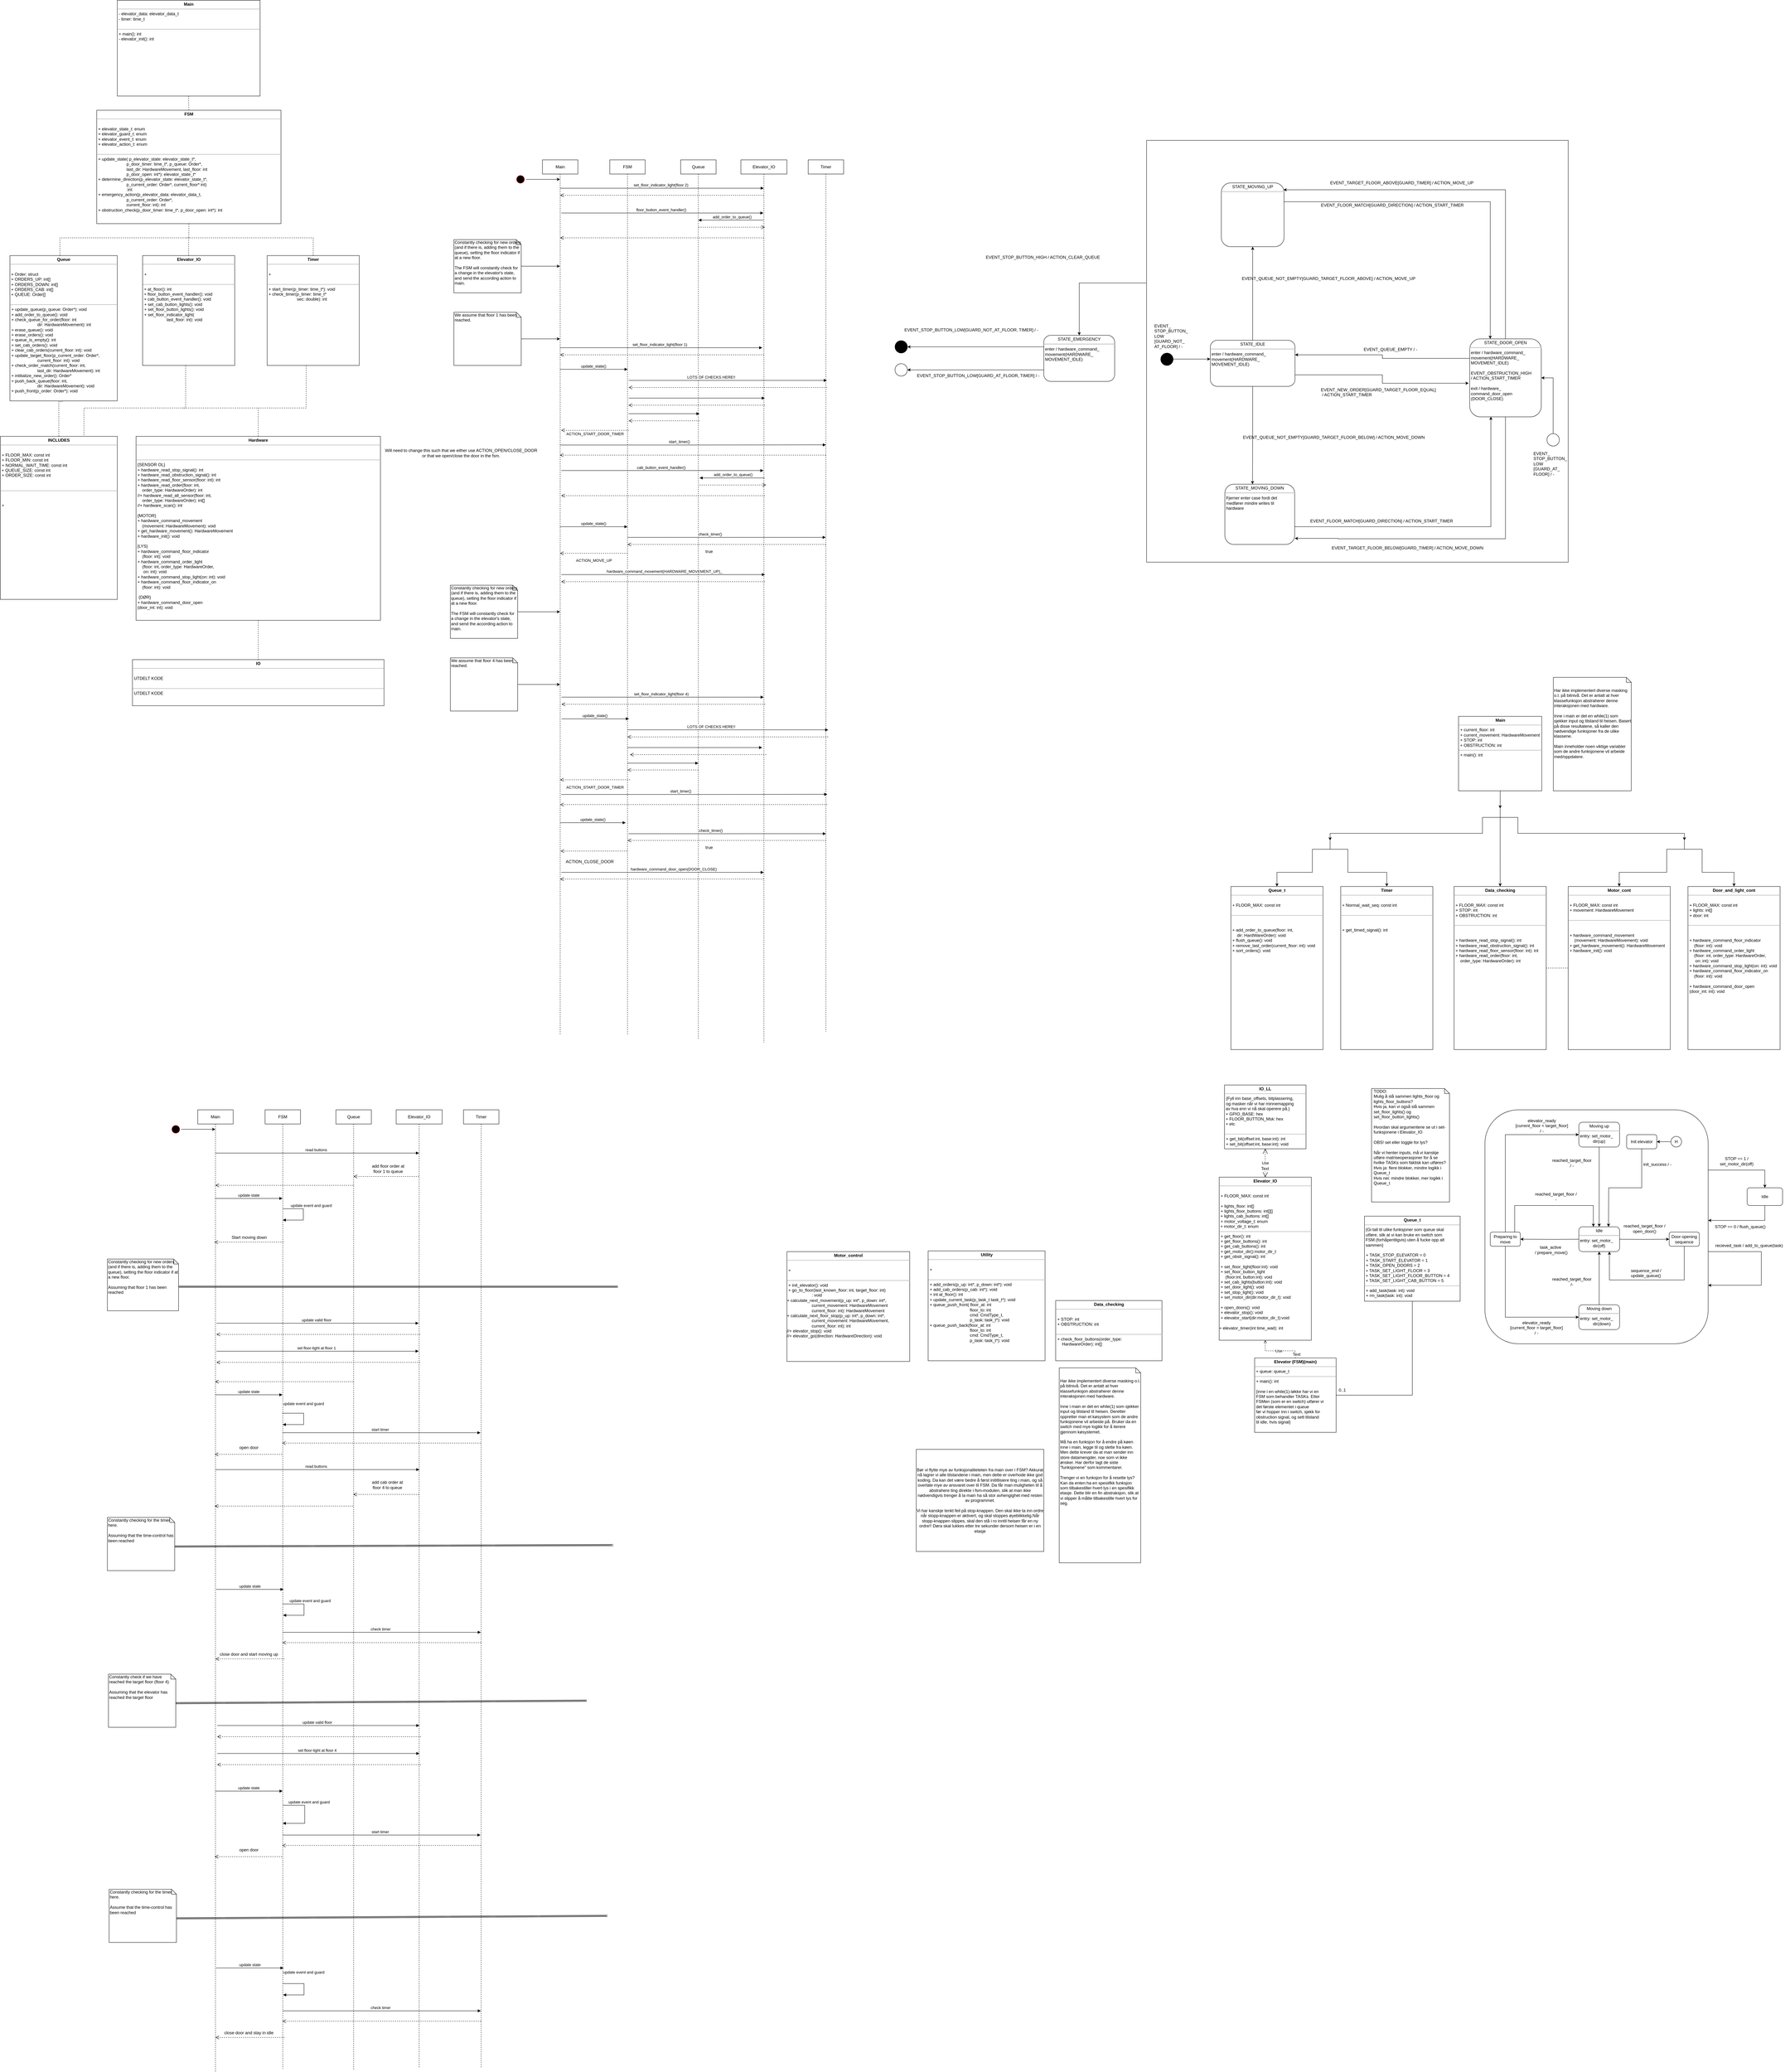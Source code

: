 <mxfile version="12.7.8" type="github">
  <diagram id="tqs7IAVX7RazEy-5wPce" name="Page-1">
    <mxGraphModel dx="-162.43" dy="-5438.88" grid="0" gridSize="10" guides="0" tooltips="1" connect="1" arrows="1" fold="1" page="1" pageScale="1" pageWidth="827" pageHeight="1169" math="0" shadow="0">
      <root>
        <mxCell id="0" />
        <mxCell id="1" parent="0" />
        <mxCell id="EGRgIqFLFiozQ41nylDE-1" value="" style="whiteSpace=wrap;html=1;aspect=fixed;fillColor=none;" parent="1" vertex="1">
          <mxGeometry x="3275" y="1145" width="1190" height="1190" as="geometry" />
        </mxCell>
        <mxCell id="EGRgIqFLFiozQ41nylDE-2" style="edgeStyle=orthogonalEdgeStyle;rounded=0;orthogonalLoop=1;jettySize=auto;html=1;entryX=1;entryY=0.75;entryDx=0;entryDy=0;" parent="1" target="EGRgIqFLFiozQ41nylDE-3" edge="1">
          <mxGeometry relative="1" as="geometry">
            <mxPoint x="4860" y="4239" as="sourcePoint" />
            <mxPoint x="5010" y="4305" as="targetPoint" />
            <Array as="points">
              <mxPoint x="4860" y="4280" />
              <mxPoint x="5010" y="4280" />
              <mxPoint x="5010" y="4375" />
            </Array>
          </mxGeometry>
        </mxCell>
        <mxCell id="EGRgIqFLFiozQ41nylDE-3" value="" style="rounded=1;whiteSpace=wrap;html=1;shadow=0;glass=0;comic=0;" parent="1" vertex="1">
          <mxGeometry x="4230" y="3880" width="630" height="660" as="geometry" />
        </mxCell>
        <mxCell id="EGRgIqFLFiozQ41nylDE-4" value="&lt;p style=&quot;margin: 0px ; margin-top: 4px ; text-align: center&quot;&gt;&lt;b&gt;Elevator_IO&lt;/b&gt;&lt;/p&gt;&lt;hr size=&quot;1&quot;&gt;&lt;br&gt;&lt;p style=&quot;margin: 0px ; margin-left: 4px&quot;&gt;+ FLOOR_MAX: const int&lt;/p&gt;&lt;p style=&quot;margin: 0px ; margin-left: 4px&quot;&gt;&lt;br&gt;&lt;/p&gt;&lt;p style=&quot;margin: 0px ; margin-left: 4px&quot;&gt;+ lights_floor: int[]&lt;/p&gt;&lt;p style=&quot;margin: 0px ; margin-left: 4px&quot;&gt;+ lights_floor_buttons: int[][]&lt;/p&gt;&amp;nbsp;+ lights_cab_buttons: int[]&lt;br&gt;&lt;p style=&quot;margin: 0px ; margin-left: 4px&quot;&gt;+ motor_voltage_t: enum&lt;/p&gt;&amp;nbsp;+ motor_dir_t: enum&lt;hr size=&quot;1&quot;&gt;&lt;p style=&quot;margin: 0px ; margin-left: 4px&quot;&gt;+ get_floor(): int&lt;/p&gt;&lt;p style=&quot;margin: 0px ; margin-left: 4px&quot;&gt;+ get_floor_buttons(): int&lt;/p&gt;&lt;p style=&quot;margin: 0px ; margin-left: 4px&quot;&gt;+ get_cab_buttons(): int&lt;br&gt;&lt;/p&gt;&lt;p style=&quot;margin: 0px ; margin-left: 4px&quot;&gt;+ get_motor_dir():motor_dir_t&lt;/p&gt;&lt;p style=&quot;margin: 0px ; margin-left: 4px&quot;&gt;+ get_obstr_signal(): int&lt;/p&gt;&lt;p style=&quot;margin: 0px ; margin-left: 4px&quot;&gt;&lt;br&gt;&lt;/p&gt;&lt;p style=&quot;margin: 0px ; margin-left: 4px&quot;&gt;+ set_floor_light(floor:int): void&lt;/p&gt;&lt;p style=&quot;margin: 0px ; margin-left: 4px&quot;&gt;+ set_floor_button_light&lt;/p&gt;&lt;p style=&quot;margin: 0px ; margin-left: 4px&quot;&gt;&amp;nbsp;&amp;nbsp;&amp;nbsp; (floor:int, button:int): void&lt;/p&gt;&lt;p style=&quot;margin: 0px ; margin-left: 4px&quot;&gt;+ set_cab_lights(button:int): void&lt;/p&gt;&lt;p style=&quot;margin: 0px ; margin-left: 4px&quot;&gt;+ set_door_light(): void&lt;/p&gt;&lt;p style=&quot;margin: 0px ; margin-left: 4px&quot;&gt;+ set_stop_light(): void&lt;/p&gt;&lt;p style=&quot;margin: 0px ; margin-left: 4px&quot;&gt;+ set_motor_dir(dir:motor_dir_t): void&lt;br&gt;&lt;/p&gt;&lt;p style=&quot;margin: 0px ; margin-left: 4px&quot;&gt;&lt;br&gt;&lt;/p&gt;&lt;p style=&quot;margin: 0px ; margin-left: 4px&quot;&gt;+ open_doors(): void&lt;/p&gt;&lt;p style=&quot;margin: 0px ; margin-left: 4px&quot;&gt;+ elevator_stop(): void&lt;/p&gt;&lt;p style=&quot;margin: 0px ; margin-left: 4px&quot;&gt;+ elevator_start(dir:motor_dir_t):void&lt;/p&gt;&lt;p style=&quot;margin: 0px ; margin-left: 4px&quot;&gt;&lt;br&gt;&lt;/p&gt;+ elevator_timer(int time_wait): int " style="verticalAlign=top;align=left;overflow=fill;fontSize=12;fontFamily=Helvetica;html=1;rounded=0;shadow=0;comic=0;labelBackgroundColor=none;strokeWidth=1" parent="1" vertex="1">
          <mxGeometry x="3480" y="4070" width="260" height="460" as="geometry" />
        </mxCell>
        <mxCell id="EGRgIqFLFiozQ41nylDE-5" value="&lt;p style=&quot;margin: 0px ; margin-top: 4px ; text-align: center&quot;&gt;&lt;b&gt;IO_LL&lt;br&gt;&lt;/b&gt;&lt;/p&gt;&lt;hr size=&quot;1&quot;&gt;&lt;p style=&quot;margin: 0px ; margin-left: 4px&quot;&gt;{Fyll inn base_offsets, bitplassering,&lt;/p&gt;&lt;p style=&quot;margin: 0px ; margin-left: 4px&quot;&gt;og masker når vi har minnemapping&lt;/p&gt;&lt;div&gt;&amp;nbsp;av hva enn vi nå skal operere på.}&lt;/div&gt;&lt;div&gt;&amp;nbsp;+ GPIO_BASE: hex&lt;br&gt;&lt;/div&gt;&lt;div&gt;&amp;nbsp;+ FLOOR_BUTTON_Msk: hex&lt;br&gt;&lt;/div&gt;&lt;div&gt;&amp;nbsp;+ etc &lt;br&gt;&lt;/div&gt;&lt;div&gt;&lt;br&gt;&lt;/div&gt;&lt;hr size=&quot;1&quot;&gt;&lt;p style=&quot;margin: 0px ; margin-left: 4px&quot;&gt;+ get_bit(offset:int, base:int): int&lt;/p&gt;&lt;p style=&quot;margin: 0px ; margin-left: 4px&quot;&gt;+ set_bit(offset:int, base:int): void&lt;/p&gt;&lt;p style=&quot;margin: 0px ; margin-left: 4px&quot;&gt;&lt;br&gt;&lt;/p&gt;" style="verticalAlign=top;align=left;overflow=fill;fontSize=12;fontFamily=Helvetica;html=1;rounded=0;shadow=0;comic=0;labelBackgroundColor=none;strokeWidth=1" parent="1" vertex="1">
          <mxGeometry x="3495" y="3810" width="230" height="180" as="geometry" />
        </mxCell>
        <mxCell id="EGRgIqFLFiozQ41nylDE-6" value="&lt;p style=&quot;margin: 0px ; margin-top: 4px ; text-align: center&quot;&gt;&lt;b&gt;Elevator (FSM)(main)&lt;br&gt;&lt;/b&gt;&lt;/p&gt;&lt;hr size=&quot;1&quot;&gt;&lt;p style=&quot;margin: 0px ; margin-left: 4px&quot;&gt;+ queue: queue_t&lt;br&gt;&lt;/p&gt;&lt;hr size=&quot;1&quot;&gt;&lt;p style=&quot;margin: 0px ; margin-left: 4px&quot;&gt;+ main(): int&lt;/p&gt;&lt;p style=&quot;margin: 0px ; margin-left: 4px&quot;&gt;&lt;br&gt;&lt;/p&gt;&lt;p style=&quot;margin: 0px ; margin-left: 4px&quot;&gt;{inne i en while(1)-løkke har vi en&lt;/p&gt;&lt;p style=&quot;margin: 0px ; margin-left: 4px&quot;&gt;FSM som behandler TASKs. Etter&lt;/p&gt;&lt;p style=&quot;margin: 0px ; margin-left: 4px&quot;&gt;FSMen (som er en switch) utfører vi&lt;/p&gt;&lt;p style=&quot;margin: 0px ; margin-left: 4px&quot;&gt;det første elementet i queue&lt;/p&gt;&lt;p style=&quot;margin: 0px ; margin-left: 4px&quot;&gt;før vi hopper inn i switch, sjekk for&lt;/p&gt;&lt;p style=&quot;margin: 0px ; margin-left: 4px&quot;&gt;obstruction signal, og sett tilstand&lt;/p&gt;&lt;p style=&quot;margin: 0px ; margin-left: 4px&quot;&gt;til idle, hvis signal}&lt;br&gt;&lt;/p&gt;&lt;p style=&quot;margin: 0px ; margin-left: 4px&quot;&gt;&lt;br&gt;&lt;/p&gt;&lt;p style=&quot;margin: 0px ; margin-left: 4px&quot;&gt;&lt;br&gt;&lt;/p&gt;" style="verticalAlign=top;align=left;overflow=fill;fontSize=12;fontFamily=Helvetica;html=1;rounded=0;shadow=0;comic=0;labelBackgroundColor=none;strokeWidth=1" parent="1" vertex="1">
          <mxGeometry x="3580" y="4580" width="230" height="210" as="geometry" />
        </mxCell>
        <mxCell id="EGRgIqFLFiozQ41nylDE-7" value="&lt;p style=&quot;margin: 0px ; margin-top: 4px ; text-align: center&quot;&gt;&lt;b&gt;Queue_t&lt;br&gt;&lt;/b&gt;&lt;/p&gt;&lt;hr size=&quot;1&quot;&gt;&lt;div&gt;&amp;nbsp;{Gi tall til ulike funksjoner som queue skal&lt;/div&gt;&lt;div&gt;&amp;nbsp;utføre, slik at vi kan bruke en switch som&lt;/div&gt;&lt;div&gt;&amp;nbsp;FSM (forhåpentligvis) uten å fucke opp alt&lt;/div&gt;&lt;div&gt;&amp;nbsp;sammen}&lt;/div&gt;&lt;p style=&quot;margin: 0px ; margin-left: 4px&quot;&gt;&lt;br&gt;&lt;/p&gt;&lt;p style=&quot;margin: 0px ; margin-left: 4px&quot;&gt;+ TASK_STOP_ELEVATOR = 0&lt;br&gt;&lt;/p&gt;&lt;p style=&quot;margin: 0px ; margin-left: 4px&quot;&gt;+ TASK_START_ELEVATOR = 1&lt;br&gt;&lt;/p&gt;&lt;p style=&quot;margin: 0px ; margin-left: 4px&quot;&gt;+ TASK_OPEN_DOORS = 2&lt;br&gt;&lt;/p&gt;&lt;div&gt;&amp;nbsp;+ TASK_SET_LIGHT_FLOOR = 3&lt;br&gt;&lt;/div&gt;&lt;div&gt;&amp;nbsp;+ TASK_SET_LIGHT_FLOOR_BUTTON = 4&lt;br&gt;&lt;/div&gt;&lt;div&gt;&amp;nbsp;+ TASK_SET_LIGHT_CAB_BUTTON = 5&lt;br&gt;&lt;/div&gt;&lt;hr size=&quot;1&quot;&gt;&lt;p style=&quot;margin: 0px ; margin-left: 4px&quot;&gt;+ add_task(task: int): void&lt;/p&gt;&lt;p style=&quot;margin: 0px ; margin-left: 4px&quot;&gt;+ rm_task(task: int): void&lt;/p&gt;&lt;p style=&quot;margin: 0px ; margin-left: 4px&quot;&gt;&lt;br&gt;&lt;/p&gt;" style="verticalAlign=top;align=left;overflow=fill;fontSize=12;fontFamily=Helvetica;html=1;rounded=0;shadow=0;comic=0;labelBackgroundColor=none;strokeWidth=1" parent="1" vertex="1">
          <mxGeometry x="3890" y="4180" width="270" height="240" as="geometry" />
        </mxCell>
        <mxCell id="EGRgIqFLFiozQ41nylDE-8" value="Use" style="endArrow=open;endSize=12;dashed=1;html=1;exitX=0.5;exitY=1;exitDx=0;exitDy=0;entryX=0.5;entryY=0;entryDx=0;entryDy=0;rounded=0;startArrow=open;startFill=0;" parent="1" source="EGRgIqFLFiozQ41nylDE-4" target="EGRgIqFLFiozQ41nylDE-6" edge="1">
          <mxGeometry width="160" relative="1" as="geometry">
            <mxPoint x="3480" y="4810" as="sourcePoint" />
            <mxPoint x="3640" y="4810" as="targetPoint" />
            <Array as="points">
              <mxPoint x="3610" y="4530" />
              <mxPoint x="3610" y="4560" />
              <mxPoint x="3695" y="4560" />
            </Array>
          </mxGeometry>
        </mxCell>
        <mxCell id="EGRgIqFLFiozQ41nylDE-9" value="Text" style="text;html=1;align=center;verticalAlign=middle;resizable=0;points=[];labelBackgroundColor=#ffffff;" parent="EGRgIqFLFiozQ41nylDE-8" vertex="1" connectable="0">
          <mxGeometry x="0.852" y="3" relative="1" as="geometry">
            <mxPoint as="offset" />
          </mxGeometry>
        </mxCell>
        <mxCell id="EGRgIqFLFiozQ41nylDE-10" value="" style="endArrow=none;endSize=12;html=1;exitX=0.5;exitY=1;exitDx=0;exitDy=0;entryX=1;entryY=0.5;entryDx=0;entryDy=0;rounded=0;endFill=0;" parent="1" source="EGRgIqFLFiozQ41nylDE-7" target="EGRgIqFLFiozQ41nylDE-6" edge="1">
          <mxGeometry x="0.5" width="160" relative="1" as="geometry">
            <mxPoint x="3480" y="4810" as="sourcePoint" />
            <mxPoint x="3640" y="4810" as="targetPoint" />
            <Array as="points">
              <mxPoint x="4025" y="4685" />
            </Array>
            <mxPoint as="offset" />
          </mxGeometry>
        </mxCell>
        <mxCell id="EGRgIqFLFiozQ41nylDE-11" value="Use" style="endArrow=open;endSize=12;dashed=1;html=1;strokeWidth=1;entryX=0.5;entryY=1;entryDx=0;entryDy=0;exitX=0.5;exitY=0;exitDx=0;exitDy=0;startArrow=open;startSize=12;startFill=0;rounded=0;" parent="1" source="EGRgIqFLFiozQ41nylDE-4" target="EGRgIqFLFiozQ41nylDE-5" edge="1">
          <mxGeometry width="160" relative="1" as="geometry">
            <mxPoint x="3480" y="4810" as="sourcePoint" />
            <mxPoint x="3640" y="4810" as="targetPoint" />
          </mxGeometry>
        </mxCell>
        <mxCell id="EGRgIqFLFiozQ41nylDE-12" value="Text" style="text;html=1;align=center;verticalAlign=middle;resizable=0;points=[];labelBackgroundColor=#ffffff;" parent="EGRgIqFLFiozQ41nylDE-11" vertex="1" connectable="0">
          <mxGeometry x="-0.4" y="1" relative="1" as="geometry">
            <mxPoint as="offset" />
          </mxGeometry>
        </mxCell>
        <mxCell id="EGRgIqFLFiozQ41nylDE-13" value="&lt;p style=&quot;margin: 0px ; margin-left: 4px&quot;&gt;TODO:&lt;/p&gt;&lt;p style=&quot;margin: 0px ; margin-left: 4px&quot;&gt;Mulig å slå sammen lights_floor og lights_floor_buttons?&lt;/p&gt;&lt;p style=&quot;margin: 0px ; margin-left: 4px&quot;&gt;Hvis ja, kan vi også slå sammen set_floor_lights() og set_floor_button_lights()&lt;/p&gt;&lt;p style=&quot;margin: 0px ; margin-left: 4px&quot;&gt;&lt;br&gt;&lt;/p&gt;&lt;p style=&quot;margin: 0px ; margin-left: 4px&quot;&gt;Hvordan skal argumentene se ut i set-funksjonene i Elevator_IO&lt;/p&gt;&lt;p style=&quot;margin: 0px ; margin-left: 4px&quot;&gt;&lt;br&gt;&lt;/p&gt;&lt;p style=&quot;margin: 0px ; margin-left: 4px&quot;&gt;OBS! set eller toggle for lys?&lt;/p&gt;&lt;p style=&quot;margin: 0px ; margin-left: 4px&quot;&gt;&lt;br&gt;&lt;/p&gt;&lt;p style=&quot;margin: 0px ; margin-left: 4px&quot;&gt;Når vi henter inputs, må vi kanskje&lt;/p&gt;&lt;p style=&quot;margin: 0px ; margin-left: 4px&quot;&gt;utføre matriseoperasjoner for å se&lt;/p&gt;&lt;p style=&quot;margin: 0px ; margin-left: 4px&quot;&gt;hvilke TASKs som faktisk kan utføres?&lt;br&gt;&lt;/p&gt;&lt;p style=&quot;margin: 0px ; margin-left: 4px&quot;&gt;Hvis ja: flere blokker, mindre logikk i Queue_t&lt;/p&gt;&lt;p style=&quot;margin: 0px ; margin-left: 4px&quot;&gt;Hvis nei: mindre blokker, mer logikk i Queue_t&lt;br&gt;&lt;/p&gt;" style="shape=note;whiteSpace=wrap;html=1;size=14;verticalAlign=top;align=left;spacingTop=-6;" parent="1" vertex="1">
          <mxGeometry x="3910" y="3820" width="220" height="320" as="geometry" />
        </mxCell>
        <mxCell id="EGRgIqFLFiozQ41nylDE-14" value="0..1" style="text;html=1;align=center;verticalAlign=middle;resizable=0;points=[];autosize=1;" parent="1" vertex="1">
          <mxGeometry x="3807" y="4661" width="40" height="20" as="geometry" />
        </mxCell>
        <mxCell id="EGRgIqFLFiozQ41nylDE-15" style="edgeStyle=orthogonalEdgeStyle;curved=1;orthogonalLoop=1;jettySize=auto;html=1;entryX=0;entryY=0.5;entryDx=0;entryDy=0;startArrow=none;startFill=0;endArrow=classic;endFill=1;exitX=0;exitY=0.5;exitDx=0;exitDy=0;" parent="1" edge="1">
          <mxGeometry relative="1" as="geometry">
            <Array as="points">
              <mxPoint x="4193" y="2105" />
              <mxPoint x="4193" y="1605" />
            </Array>
            <mxPoint x="4243" y="2105" as="sourcePoint" />
          </mxGeometry>
        </mxCell>
        <mxCell id="EGRgIqFLFiozQ41nylDE-16" style="edgeStyle=orthogonalEdgeStyle;curved=1;orthogonalLoop=1;jettySize=auto;html=1;exitX=1;exitY=1;exitDx=0;exitDy=0;entryX=1;entryY=0.5;entryDx=0;entryDy=0;startArrow=none;startFill=0;endArrow=classic;endFill=1;" parent="1" edge="1">
          <mxGeometry relative="1" as="geometry">
            <Array as="points">
              <mxPoint x="4592" y="2165" />
              <mxPoint x="4993" y="2165" />
              <mxPoint x="4993" y="1605" />
            </Array>
            <mxPoint x="4623" y="1605" as="targetPoint" />
          </mxGeometry>
        </mxCell>
        <mxCell id="EGRgIqFLFiozQ41nylDE-17" style="edgeStyle=orthogonalEdgeStyle;rounded=0;orthogonalLoop=1;jettySize=auto;html=1;entryX=0.5;entryY=0;entryDx=0;entryDy=0;exitX=1;exitY=0.267;exitDx=0;exitDy=0;exitPerimeter=0;" parent="1" source="EGRgIqFLFiozQ41nylDE-3" target="EGRgIqFLFiozQ41nylDE-19" edge="1">
          <mxGeometry relative="1" as="geometry">
            <mxPoint x="4900" y="4050" as="sourcePoint" />
            <Array as="points">
              <mxPoint x="4860" y="4050" />
              <mxPoint x="5020" y="4050" />
            </Array>
          </mxGeometry>
        </mxCell>
        <mxCell id="EGRgIqFLFiozQ41nylDE-18" style="edgeStyle=orthogonalEdgeStyle;rounded=0;orthogonalLoop=1;jettySize=auto;html=1;exitX=0.5;exitY=1;exitDx=0;exitDy=0;" parent="1" source="EGRgIqFLFiozQ41nylDE-19" target="EGRgIqFLFiozQ41nylDE-3" edge="1">
          <mxGeometry relative="1" as="geometry">
            <mxPoint x="5000" y="4192" as="targetPoint" />
            <Array as="points">
              <mxPoint x="5020" y="4192" />
            </Array>
          </mxGeometry>
        </mxCell>
        <mxCell id="EGRgIqFLFiozQ41nylDE-19" value="&lt;div&gt;Idle&lt;br&gt;&lt;/div&gt;" style="rounded=1;whiteSpace=wrap;html=1;" parent="1" vertex="1">
          <mxGeometry x="4970" y="4100" width="100" height="50" as="geometry" />
        </mxCell>
        <mxCell id="EGRgIqFLFiozQ41nylDE-20" value="&lt;div&gt;STOP == 1 /&lt;/div&gt;&lt;div&gt;set_motor_dir(off)&lt;/div&gt;" style="text;html=1;align=center;verticalAlign=middle;resizable=0;points=[];autosize=1;" parent="1" vertex="1">
          <mxGeometry x="4880" y="4010" width="120" height="30" as="geometry" />
        </mxCell>
        <mxCell id="EGRgIqFLFiozQ41nylDE-21" value="STOP == 0 / flush_queue()" style="text;html=1;align=center;verticalAlign=middle;resizable=0;points=[];autosize=1;" parent="1" vertex="1">
          <mxGeometry x="4870" y="4200" width="160" height="20" as="geometry" />
        </mxCell>
        <mxCell id="EGRgIqFLFiozQ41nylDE-22" style="edgeStyle=orthogonalEdgeStyle;rounded=0;orthogonalLoop=1;jettySize=auto;html=1;exitX=0;exitY=0.5;exitDx=0;exitDy=0;entryX=1;entryY=0.5;entryDx=0;entryDy=0;" parent="1" source="EGRgIqFLFiozQ41nylDE-23" target="EGRgIqFLFiozQ41nylDE-33" edge="1">
          <mxGeometry relative="1" as="geometry" />
        </mxCell>
        <mxCell id="EGRgIqFLFiozQ41nylDE-23" value="H" style="ellipse;whiteSpace=wrap;html=1;aspect=fixed;" parent="1" vertex="1">
          <mxGeometry x="4755" y="3955" width="30" height="30" as="geometry" />
        </mxCell>
        <mxCell id="EGRgIqFLFiozQ41nylDE-24" value="" style="edgeStyle=orthogonalEdgeStyle;rounded=0;orthogonalLoop=1;jettySize=auto;html=1;" parent="1" target="EGRgIqFLFiozQ41nylDE-31" edge="1">
          <mxGeometry relative="1" as="geometry">
            <mxPoint x="4600" y="4245" as="sourcePoint" />
          </mxGeometry>
        </mxCell>
        <mxCell id="EGRgIqFLFiozQ41nylDE-25" value="" style="edgeStyle=orthogonalEdgeStyle;rounded=0;orthogonalLoop=1;jettySize=auto;html=1;" parent="1" target="EGRgIqFLFiozQ41nylDE-29" edge="1">
          <mxGeometry relative="1" as="geometry">
            <mxPoint x="4515" y="4245" as="sourcePoint" />
          </mxGeometry>
        </mxCell>
        <mxCell id="EGRgIqFLFiozQ41nylDE-26" style="edgeStyle=orthogonalEdgeStyle;rounded=0;orthogonalLoop=1;jettySize=auto;html=1;exitX=0.75;exitY=0;exitDx=0;exitDy=0;entryX=0.25;entryY=0;entryDx=0;entryDy=0;" parent="1" source="EGRgIqFLFiozQ41nylDE-29" edge="1">
          <mxGeometry relative="1" as="geometry">
            <Array as="points">
              <mxPoint x="4314" y="4150" />
              <mxPoint x="4536" y="4150" />
            </Array>
            <mxPoint x="4536" y="4210" as="targetPoint" />
          </mxGeometry>
        </mxCell>
        <mxCell id="EGRgIqFLFiozQ41nylDE-27" style="edgeStyle=orthogonalEdgeStyle;rounded=0;orthogonalLoop=1;jettySize=auto;html=1;exitX=0.5;exitY=1;exitDx=0;exitDy=0;entryX=0;entryY=0.5;entryDx=0;entryDy=0;" parent="1" source="EGRgIqFLFiozQ41nylDE-29" target="EGRgIqFLFiozQ41nylDE-45" edge="1">
          <mxGeometry relative="1" as="geometry" />
        </mxCell>
        <mxCell id="EGRgIqFLFiozQ41nylDE-28" style="edgeStyle=orthogonalEdgeStyle;rounded=0;orthogonalLoop=1;jettySize=auto;html=1;exitX=0.5;exitY=0;exitDx=0;exitDy=0;entryX=0;entryY=0.5;entryDx=0;entryDy=0;" parent="1" source="EGRgIqFLFiozQ41nylDE-29" target="EGRgIqFLFiozQ41nylDE-43" edge="1">
          <mxGeometry relative="1" as="geometry" />
        </mxCell>
        <mxCell id="EGRgIqFLFiozQ41nylDE-29" value="Preparing to move" style="rounded=1;whiteSpace=wrap;html=1;shadow=0;glass=0;comic=0;" parent="1" vertex="1">
          <mxGeometry x="4245" y="4225" width="85" height="40" as="geometry" />
        </mxCell>
        <mxCell id="EGRgIqFLFiozQ41nylDE-30" style="edgeStyle=orthogonalEdgeStyle;rounded=0;orthogonalLoop=1;jettySize=auto;html=1;exitX=0.5;exitY=1;exitDx=0;exitDy=0;entryX=0.75;entryY=1;entryDx=0;entryDy=0;" parent="1" source="EGRgIqFLFiozQ41nylDE-31" target="EGRgIqFLFiozQ41nylDE-41" edge="1">
          <mxGeometry relative="1" as="geometry">
            <mxPoint x="4792.5" y="4370" as="targetPoint" />
            <Array as="points">
              <mxPoint x="4793" y="4360" />
              <mxPoint x="4581" y="4360" />
            </Array>
          </mxGeometry>
        </mxCell>
        <mxCell id="EGRgIqFLFiozQ41nylDE-31" value="Door opening sequence" style="rounded=1;whiteSpace=wrap;html=1;shadow=0;glass=0;comic=0;" parent="1" vertex="1">
          <mxGeometry x="4750" y="4225" width="85" height="40" as="geometry" />
        </mxCell>
        <mxCell id="EGRgIqFLFiozQ41nylDE-32" style="edgeStyle=orthogonalEdgeStyle;rounded=0;orthogonalLoop=1;jettySize=auto;html=1;exitX=0.5;exitY=1;exitDx=0;exitDy=0;entryX=0.75;entryY=0;entryDx=0;entryDy=0;" parent="1" source="EGRgIqFLFiozQ41nylDE-33" edge="1">
          <mxGeometry relative="1" as="geometry">
            <mxPoint x="4578.75" y="4210" as="targetPoint" />
          </mxGeometry>
        </mxCell>
        <mxCell id="EGRgIqFLFiozQ41nylDE-33" value="Init elevator" style="rounded=1;whiteSpace=wrap;html=1;shadow=0;glass=0;comic=0;" parent="1" vertex="1">
          <mxGeometry x="4630" y="3950" width="85" height="40" as="geometry" />
        </mxCell>
        <mxCell id="EGRgIqFLFiozQ41nylDE-34" value="&lt;div&gt;reached_target_floor&lt;/div&gt;&lt;div&gt;/-&lt;br&gt;&lt;/div&gt;" style="text;html=1;align=center;verticalAlign=middle;resizable=0;points=[];autosize=1;" parent="1" vertex="1">
          <mxGeometry x="4405" y="4350" width="140" height="30" as="geometry" />
        </mxCell>
        <mxCell id="EGRgIqFLFiozQ41nylDE-35" value="&lt;div&gt;reached_target_floor / &lt;br&gt;&lt;/div&gt;&lt;div&gt;open_door()&lt;br&gt;&lt;/div&gt;" style="text;html=1;align=center;verticalAlign=middle;resizable=0;points=[];autosize=1;" parent="1" vertex="1">
          <mxGeometry x="4605" y="4200" width="150" height="30" as="geometry" />
        </mxCell>
        <mxCell id="EGRgIqFLFiozQ41nylDE-36" value="&lt;div&gt;task_active&lt;br&gt;&lt;/div&gt;&amp;nbsp;/ prepare_move()" style="text;html=1;align=center;verticalAlign=middle;resizable=0;points=[];autosize=1;" parent="1" vertex="1">
          <mxGeometry x="4355" y="4260" width="120" height="30" as="geometry" />
        </mxCell>
        <mxCell id="EGRgIqFLFiozQ41nylDE-37" value="&lt;div&gt;reached_target_floor &lt;br&gt;&lt;/div&gt;&lt;div&gt;/ -&lt;br&gt;&lt;/div&gt;" style="text;html=1;align=center;verticalAlign=middle;resizable=0;points=[];autosize=1;" parent="1" vertex="1">
          <mxGeometry x="4405" y="4015" width="140" height="30" as="geometry" />
        </mxCell>
        <mxCell id="EGRgIqFLFiozQ41nylDE-38" value="&lt;div&gt;elevator_ready&lt;/div&gt;&lt;div&gt;[current_floor &amp;lt; target_floor]&lt;/div&gt;&lt;div&gt;/ -&lt;/div&gt;" style="text;html=1;align=center;verticalAlign=middle;resizable=0;points=[];autosize=1;" parent="1" vertex="1">
          <mxGeometry x="4295" y="3900" width="190" height="50" as="geometry" />
        </mxCell>
        <mxCell id="EGRgIqFLFiozQ41nylDE-39" value="&lt;div&gt;elevator_ready&lt;/div&gt;&lt;div&gt;[current_floor &amp;gt; target_floor]&lt;/div&gt;&lt;div&gt;/ -&lt;/div&gt;" style="text;html=1;align=center;verticalAlign=middle;resizable=0;points=[];autosize=1;" parent="1" vertex="1">
          <mxGeometry x="4280" y="4470" width="190" height="50" as="geometry" />
        </mxCell>
        <mxCell id="EGRgIqFLFiozQ41nylDE-40" value="&lt;div&gt;reached_target_floor /&lt;/div&gt;&lt;div&gt;-&lt;br&gt;&lt;/div&gt;" style="text;html=1;align=center;verticalAlign=middle;resizable=0;points=[];autosize=1;" parent="1" vertex="1">
          <mxGeometry x="4355" y="4110" width="150" height="30" as="geometry" />
        </mxCell>
        <mxCell id="EGRgIqFLFiozQ41nylDE-41" value="&lt;p style=&quot;margin: 4px 0px 0px&quot; align=&quot;center&quot;&gt;Idle&lt;br&gt;&lt;/p&gt;&lt;hr&gt;&lt;div&gt;&amp;nbsp;entry: set_motor_&lt;/div&gt;&lt;div&gt;&amp;nbsp;&amp;nbsp;&amp;nbsp;&amp;nbsp;&amp;nbsp;&amp;nbsp;&amp;nbsp;&amp;nbsp;&amp;nbsp;&amp;nbsp;&amp;nbsp; dir(off)&lt;br&gt;&lt;/div&gt;&lt;div&gt;&lt;br&gt;&lt;br&gt;&lt;/div&gt;" style="verticalAlign=top;align=left;overflow=fill;fontSize=12;fontFamily=Helvetica;html=1;shadow=0;glass=0;comic=0;rounded=1;" parent="1" vertex="1">
          <mxGeometry x="4495" y="4210" width="115" height="70" as="geometry" />
        </mxCell>
        <mxCell id="EGRgIqFLFiozQ41nylDE-42" style="edgeStyle=orthogonalEdgeStyle;rounded=0;orthogonalLoop=1;jettySize=auto;html=1;exitX=0.5;exitY=1;exitDx=0;exitDy=0;entryX=0.5;entryY=0;entryDx=0;entryDy=0;" parent="1" source="EGRgIqFLFiozQ41nylDE-43" target="EGRgIqFLFiozQ41nylDE-41" edge="1">
          <mxGeometry relative="1" as="geometry" />
        </mxCell>
        <mxCell id="EGRgIqFLFiozQ41nylDE-43" value="&lt;p style=&quot;margin: 4px 0px 0px&quot; align=&quot;center&quot;&gt;Moving up&lt;br&gt;&lt;/p&gt;&lt;hr&gt;&lt;div&gt;&amp;nbsp;entry: set_motor_&lt;/div&gt;&lt;div&gt;&amp;nbsp;&amp;nbsp;&amp;nbsp;&amp;nbsp;&amp;nbsp;&amp;nbsp;&amp;nbsp;&amp;nbsp;&amp;nbsp;&amp;nbsp;&amp;nbsp; dir(up)&lt;br&gt;&lt;/div&gt;&lt;div&gt;&lt;br&gt;&lt;br&gt;&lt;/div&gt;" style="verticalAlign=top;align=left;overflow=fill;fontSize=12;fontFamily=Helvetica;html=1;shadow=0;glass=0;comic=0;rounded=1;" parent="1" vertex="1">
          <mxGeometry x="4495" y="3915" width="115" height="70" as="geometry" />
        </mxCell>
        <mxCell id="EGRgIqFLFiozQ41nylDE-44" style="edgeStyle=orthogonalEdgeStyle;rounded=0;orthogonalLoop=1;jettySize=auto;html=1;exitX=0.5;exitY=0;exitDx=0;exitDy=0;entryX=0.5;entryY=1;entryDx=0;entryDy=0;" parent="1" source="EGRgIqFLFiozQ41nylDE-45" target="EGRgIqFLFiozQ41nylDE-41" edge="1">
          <mxGeometry relative="1" as="geometry" />
        </mxCell>
        <mxCell id="EGRgIqFLFiozQ41nylDE-45" value="&lt;p style=&quot;margin: 4px 0px 0px&quot; align=&quot;center&quot;&gt;Moving down&lt;br&gt;&lt;/p&gt;&lt;hr&gt;&lt;div&gt;&amp;nbsp;entry: set_motor_&lt;/div&gt;&lt;div&gt;&amp;nbsp;&amp;nbsp;&amp;nbsp;&amp;nbsp;&amp;nbsp;&amp;nbsp;&amp;nbsp;&amp;nbsp;&amp;nbsp;&amp;nbsp;&amp;nbsp; dir(down)&lt;br&gt;&lt;/div&gt;&lt;div&gt;&lt;br&gt;&lt;br&gt;&lt;/div&gt;" style="verticalAlign=top;align=left;overflow=fill;fontSize=12;fontFamily=Helvetica;html=1;shadow=0;glass=0;comic=0;rounded=1;" parent="1" vertex="1">
          <mxGeometry x="4495" y="4430" width="115" height="70" as="geometry" />
        </mxCell>
        <mxCell id="EGRgIqFLFiozQ41nylDE-46" value="recieved_task / add_to_queue(task) " style="text;html=1;align=center;verticalAlign=middle;resizable=0;points=[];autosize=1;" parent="1" vertex="1">
          <mxGeometry x="4860" y="4253" width="230" height="20" as="geometry" />
        </mxCell>
        <mxCell id="EGRgIqFLFiozQ41nylDE-47" value="&lt;div&gt;sequence_end /&lt;/div&gt;&lt;div&gt;update_queue()&lt;/div&gt;" style="text;html=1;" parent="1" vertex="1">
          <mxGeometry x="4640" y="4320" width="110" height="30" as="geometry" />
        </mxCell>
        <mxCell id="EGRgIqFLFiozQ41nylDE-48" value="&lt;div&gt;init_success / -&lt;/div&gt;" style="text;html=1;" parent="1" vertex="1">
          <mxGeometry x="4675" y="4020" width="100" height="30" as="geometry" />
        </mxCell>
        <mxCell id="EGRgIqFLFiozQ41nylDE-49" value="&lt;p style=&quot;margin: 0px ; margin-top: 4px ; text-align: center&quot;&gt;&lt;b&gt;Door_and_light_cont&lt;/b&gt;&lt;/p&gt;&lt;hr size=&quot;1&quot;&gt;&lt;br&gt;&lt;p style=&quot;margin: 0px ; margin-left: 4px&quot;&gt;+ FLOOR_MAX: const int&lt;/p&gt;&lt;p style=&quot;margin: 0px ; margin-left: 4px&quot;&gt;+ lights: int[]&lt;/p&gt;&lt;p style=&quot;margin: 0px ; margin-left: 4px&quot;&gt;+ door: int&lt;/p&gt;&lt;p style=&quot;margin: 0px ; margin-left: 4px&quot;&gt;&lt;br&gt;&lt;/p&gt;&lt;p style=&quot;margin: 0px ; margin-left: 4px&quot;&gt;&lt;/p&gt;&lt;hr size=&quot;1&quot;&gt;&lt;p style=&quot;margin: 0px ; margin-left: 4px&quot;&gt;&lt;br&gt;&lt;/p&gt;&lt;p style=&quot;margin: 0px ; margin-left: 4px&quot;&gt;&lt;br&gt;&lt;/p&gt;&lt;p style=&quot;margin: 0px ; margin-left: 4px&quot;&gt;+ hardware_command_floor_indicator&lt;/p&gt;&lt;p style=&quot;margin: 0px ; margin-left: 4px&quot;&gt;&amp;nbsp; &amp;nbsp; (floor: int): void&lt;/p&gt;&lt;p style=&quot;margin: 0px ; margin-left: 4px&quot;&gt;+ hardware_command_order_light&lt;/p&gt;&lt;p style=&quot;margin: 0px ; margin-left: 4px&quot;&gt;&amp;nbsp; &amp;nbsp; (floor: int, order_type: HardwareOrder,&amp;nbsp;&lt;/p&gt;&lt;p style=&quot;margin: 0px ; margin-left: 4px&quot;&gt;&amp;nbsp; &amp;nbsp; &amp;nbsp;on: int): void&lt;/p&gt;&lt;p style=&quot;margin: 0px ; margin-left: 4px&quot;&gt;+ hardware_command_stop_light(on: int): void&lt;/p&gt;&lt;p style=&quot;margin: 0px ; margin-left: 4px&quot;&gt;+ hardware_command_floor_indicator_on&lt;/p&gt;&lt;p style=&quot;margin: 0px ; margin-left: 4px&quot;&gt;&amp;nbsp; &amp;nbsp; (floor: int): void&lt;/p&gt;&lt;p style=&quot;margin: 0px ; margin-left: 4px&quot;&gt;&lt;br&gt;&lt;/p&gt;&lt;p style=&quot;margin: 0px 0px 0px 4px&quot;&gt;+ hardware_command_door_open&lt;/p&gt;&lt;p style=&quot;margin: 0px 0px 0px 4px&quot;&gt;(door_int: int): void&lt;/p&gt;&lt;p style=&quot;margin: 0px 0px 0px 4px&quot;&gt;&lt;br&gt;&lt;/p&gt;" style="verticalAlign=top;align=left;overflow=fill;fontSize=12;fontFamily=Helvetica;html=1;rounded=0;shadow=0;comic=0;labelBackgroundColor=none;strokeWidth=1" parent="1" vertex="1">
          <mxGeometry x="4803" y="3250" width="260" height="460" as="geometry" />
        </mxCell>
        <mxCell id="EGRgIqFLFiozQ41nylDE-50" value="" style="edgeStyle=orthogonalEdgeStyle;rounded=0;orthogonalLoop=1;jettySize=auto;html=1;dashed=1;endArrow=none;endFill=0;" parent="1" source="EGRgIqFLFiozQ41nylDE-51" target="EGRgIqFLFiozQ41nylDE-52" edge="1">
          <mxGeometry relative="1" as="geometry" />
        </mxCell>
        <mxCell id="EGRgIqFLFiozQ41nylDE-51" value="&lt;p style=&quot;margin: 0px ; margin-top: 4px ; text-align: center&quot;&gt;&lt;b&gt;Motor_cont&lt;/b&gt;&lt;/p&gt;&lt;hr size=&quot;1&quot;&gt;&lt;br&gt;&lt;p style=&quot;margin: 0px ; margin-left: 4px&quot;&gt;+ FLOOR_MAX: const int&lt;/p&gt;&lt;p style=&quot;margin: 0px ; margin-left: 4px&quot;&gt;+ movement: HardwareMovement&lt;/p&gt;&lt;p style=&quot;margin: 0px ; margin-left: 4px&quot;&gt;&lt;br&gt;&lt;/p&gt;&lt;p style=&quot;margin: 0px ; margin-left: 4px&quot;&gt;&lt;/p&gt;&lt;hr size=&quot;1&quot;&gt;&lt;p style=&quot;margin: 0px ; margin-left: 4px&quot;&gt;&lt;br&gt;&lt;/p&gt;&lt;p style=&quot;margin: 0px ; margin-left: 4px&quot;&gt;&lt;br&gt;&lt;/p&gt;&lt;p style=&quot;margin: 0px ; margin-left: 4px&quot;&gt;+ hardware_command_movement&lt;/p&gt;&lt;p style=&quot;margin: 0px ; margin-left: 4px&quot;&gt;&amp;nbsp; &amp;nbsp; (movement: HardwareMovement): void&lt;/p&gt;&lt;p style=&quot;margin: 0px ; margin-left: 4px&quot;&gt;+ get_hardware_movement(): HardwareMovement&lt;/p&gt;&lt;p style=&quot;margin: 0px ; margin-left: 4px&quot;&gt;+ hardware_init(): void&lt;/p&gt;" style="verticalAlign=top;align=left;overflow=fill;fontSize=12;fontFamily=Helvetica;html=1;rounded=0;shadow=0;comic=0;labelBackgroundColor=none;strokeWidth=1" parent="1" vertex="1">
          <mxGeometry x="4465" y="3250" width="288" height="460" as="geometry" />
        </mxCell>
        <mxCell id="EGRgIqFLFiozQ41nylDE-52" value="&lt;p style=&quot;margin: 0px ; margin-top: 4px ; text-align: center&quot;&gt;&lt;b&gt;Data_checking&lt;/b&gt;&lt;/p&gt;&lt;hr size=&quot;1&quot;&gt;&lt;br&gt;&lt;p style=&quot;margin: 0px ; margin-left: 4px&quot;&gt;+ FLOOR_MAX: const int&lt;/p&gt;&lt;p style=&quot;margin: 0px ; margin-left: 4px&quot;&gt;+ STOP: int&lt;/p&gt;&lt;p style=&quot;margin: 0px ; margin-left: 4px&quot;&gt;+ OBSTRUCTION: int&lt;/p&gt;&lt;p style=&quot;margin: 0px ; margin-left: 4px&quot;&gt;&lt;br&gt;&lt;/p&gt;&lt;p style=&quot;margin: 0px ; margin-left: 4px&quot;&gt;&lt;/p&gt;&lt;hr size=&quot;1&quot;&gt;&lt;p style=&quot;margin: 0px ; margin-left: 4px&quot;&gt;&lt;br&gt;&lt;/p&gt;&lt;p style=&quot;margin: 0px ; margin-left: 4px&quot;&gt;&lt;br&gt;&lt;/p&gt;&lt;p style=&quot;margin: 0px ; margin-left: 4px&quot;&gt;+ hardware_read_stop_signal(): int&lt;/p&gt;&lt;p style=&quot;margin: 0px ; margin-left: 4px&quot;&gt;+ hardware_read_obstruction_signal(): int&lt;br&gt;&lt;/p&gt;&lt;p style=&quot;margin: 0px ; margin-left: 4px&quot;&gt;+ hardware_read_floor_sensor(floor: int): int&lt;/p&gt;&lt;p style=&quot;margin: 0px ; margin-left: 4px&quot;&gt;+ hardware_read_order(floor: int,&amp;nbsp;&lt;/p&gt;&lt;p style=&quot;margin: 0px ; margin-left: 4px&quot;&gt;&amp;nbsp; &amp;nbsp; order_type: HardwareOrder): int&lt;/p&gt;" style="verticalAlign=top;align=left;overflow=fill;fontSize=12;fontFamily=Helvetica;html=1;rounded=0;shadow=0;comic=0;labelBackgroundColor=none;strokeWidth=1" parent="1" vertex="1">
          <mxGeometry x="4143" y="3250" width="260" height="460" as="geometry" />
        </mxCell>
        <mxCell id="EGRgIqFLFiozQ41nylDE-53" value="&lt;p style=&quot;margin: 0px ; margin-top: 4px ; text-align: center&quot;&gt;&lt;b&gt;Timer&lt;/b&gt;&lt;/p&gt;&lt;hr size=&quot;1&quot;&gt;&lt;br&gt;&lt;p style=&quot;margin: 0px ; margin-left: 4px&quot;&gt;+ Normal_wait_seq: const int&lt;/p&gt;&lt;p style=&quot;margin: 0px ; margin-left: 4px&quot;&gt;&lt;br&gt;&lt;/p&gt;&lt;p style=&quot;margin: 0px ; margin-left: 4px&quot;&gt;&lt;/p&gt;&lt;hr size=&quot;1&quot;&gt;&lt;p style=&quot;margin: 0px ; margin-left: 4px&quot;&gt;&lt;br&gt;&lt;/p&gt;&lt;p style=&quot;margin: 0px ; margin-left: 4px&quot;&gt;&lt;br&gt;&lt;/p&gt;&lt;p style=&quot;margin: 0px ; margin-left: 4px&quot;&gt;+ get_timed_signal(): int&amp;nbsp;&lt;/p&gt;&lt;p style=&quot;margin: 0px ; margin-left: 4px&quot;&gt;&lt;br&gt;&lt;/p&gt;&lt;p style=&quot;margin: 0px ; margin-left: 4px&quot;&gt;&lt;br&gt;&lt;/p&gt;" style="verticalAlign=top;align=left;overflow=fill;fontSize=12;fontFamily=Helvetica;html=1;rounded=0;shadow=0;comic=0;labelBackgroundColor=none;strokeWidth=1" parent="1" vertex="1">
          <mxGeometry x="3823" y="3250" width="260" height="460" as="geometry" />
        </mxCell>
        <mxCell id="EGRgIqFLFiozQ41nylDE-54" value="&lt;p style=&quot;margin: 0px ; margin-top: 4px ; text-align: center&quot;&gt;&lt;b&gt;Queue_t&lt;/b&gt;&lt;/p&gt;&lt;hr size=&quot;1&quot;&gt;&lt;br&gt;&lt;p style=&quot;margin: 0px ; margin-left: 4px&quot;&gt;+ FLOOR_MAX: const int&lt;/p&gt;&lt;p style=&quot;margin: 0px ; margin-left: 4px&quot;&gt;&lt;br&gt;&lt;/p&gt;&lt;p style=&quot;margin: 0px ; margin-left: 4px&quot;&gt;&lt;/p&gt;&lt;hr size=&quot;1&quot;&gt;&lt;p style=&quot;margin: 0px ; margin-left: 4px&quot;&gt;&lt;br&gt;&lt;/p&gt;&lt;p style=&quot;margin: 0px ; margin-left: 4px&quot;&gt;&lt;br&gt;&lt;/p&gt;&lt;p style=&quot;margin: 0px ; margin-left: 4px&quot;&gt;+ add_order_to_queue(floor: int,&amp;nbsp;&lt;/p&gt;&lt;p style=&quot;margin: 0px ; margin-left: 4px&quot;&gt;&amp;nbsp; &amp;nbsp; dir: HardWareOrder): void&lt;/p&gt;&lt;p style=&quot;margin: 0px ; margin-left: 4px&quot;&gt;&lt;span&gt;+ flush_queue(): void&lt;/span&gt;&lt;/p&gt;&lt;p style=&quot;margin: 0px ; margin-left: 4px&quot;&gt;&lt;span&gt;+ remove_last_order(current_floor: int): void&lt;/span&gt;&lt;/p&gt;&lt;p style=&quot;margin: 0px ; margin-left: 4px&quot;&gt;&lt;span&gt;+ sort_orders(): void&lt;/span&gt;&lt;/p&gt;&lt;p style=&quot;margin: 0px ; margin-left: 4px&quot;&gt;&lt;span&gt;&amp;nbsp; &amp;nbsp;&amp;nbsp;&lt;/span&gt;&lt;/p&gt;" style="verticalAlign=top;align=left;overflow=fill;fontSize=12;fontFamily=Helvetica;html=1;rounded=0;shadow=0;comic=0;labelBackgroundColor=none;strokeWidth=1" parent="1" vertex="1">
          <mxGeometry x="3513" y="3250" width="260" height="460" as="geometry" />
        </mxCell>
        <mxCell id="EGRgIqFLFiozQ41nylDE-55" style="edgeStyle=orthogonalEdgeStyle;rounded=0;orthogonalLoop=1;jettySize=auto;html=1;exitX=0.5;exitY=1;exitDx=0;exitDy=0;entryX=0;entryY=0.5;entryDx=0;entryDy=0;entryPerimeter=0;" parent="1" source="EGRgIqFLFiozQ41nylDE-56" target="EGRgIqFLFiozQ41nylDE-61" edge="1">
          <mxGeometry relative="1" as="geometry" />
        </mxCell>
        <mxCell id="EGRgIqFLFiozQ41nylDE-56" value="&lt;p style=&quot;margin: 0px ; margin-top: 4px ; text-align: center&quot;&gt;&lt;b&gt;Main&lt;br&gt;&lt;/b&gt;&lt;/p&gt;&lt;hr size=&quot;1&quot;&gt;&lt;p style=&quot;margin: 0px ; margin-left: 4px&quot;&gt;+ current_floor: int&lt;br&gt;&lt;/p&gt;&lt;p style=&quot;margin: 0px ; margin-left: 4px&quot;&gt;+ current_movement: HardwareMovement&lt;/p&gt;&lt;p style=&quot;margin: 0px ; margin-left: 4px&quot;&gt;+ STOP: int&lt;/p&gt;&lt;p style=&quot;margin: 0px ; margin-left: 4px&quot;&gt;+ OBSTRUCTION: int&lt;/p&gt;&lt;hr size=&quot;1&quot;&gt;&lt;p style=&quot;margin: 0px ; margin-left: 4px&quot;&gt;+ main(): int&lt;/p&gt;&lt;p style=&quot;margin: 0px ; margin-left: 4px&quot;&gt;&lt;br&gt;&lt;/p&gt;&lt;p style=&quot;margin: 0px ; margin-left: 4px&quot;&gt;&lt;br&gt;&lt;/p&gt;" style="verticalAlign=top;align=left;overflow=fill;fontSize=12;fontFamily=Helvetica;html=1;rounded=0;shadow=0;comic=0;labelBackgroundColor=none;strokeWidth=1" parent="1" vertex="1">
          <mxGeometry x="4155.5" y="2770" width="235" height="210" as="geometry" />
        </mxCell>
        <mxCell id="EGRgIqFLFiozQ41nylDE-57" value="&lt;br&gt;&lt;br&gt;Har ikke implementert diverse masking o.l. på bitnivå. Det er antatt at hver klassefunksjon abstraherer denne interaksjonen med hardware.&lt;br&gt;&lt;br&gt;Inne i main er det en while(1) som sjekker input og tilstand til heisen. Basert på disse resultatene, så kaller den nødvendige funksjoner fra de ulike klassene.&lt;br&gt;&lt;br&gt;Main inneholder noen viktige variabler som de andre funksjonene vil arbeide med/oppdatere." style="shape=note;whiteSpace=wrap;html=1;size=14;verticalAlign=top;align=left;spacingTop=-6;" parent="1" vertex="1">
          <mxGeometry x="4423" y="2660" width="220" height="320" as="geometry" />
        </mxCell>
        <mxCell id="EGRgIqFLFiozQ41nylDE-58" style="edgeStyle=orthogonalEdgeStyle;rounded=0;orthogonalLoop=1;jettySize=auto;html=1;exitX=1;exitY=0;exitDx=0;exitDy=0;exitPerimeter=0;" parent="1" source="EGRgIqFLFiozQ41nylDE-61" target="EGRgIqFLFiozQ41nylDE-64" edge="1">
          <mxGeometry relative="1" as="geometry" />
        </mxCell>
        <mxCell id="EGRgIqFLFiozQ41nylDE-59" style="edgeStyle=orthogonalEdgeStyle;rounded=0;orthogonalLoop=1;jettySize=auto;html=1;exitX=0.506;exitY=0.501;exitDx=0;exitDy=0;exitPerimeter=0;entryX=0.5;entryY=0;entryDx=0;entryDy=0;" parent="1" source="EGRgIqFLFiozQ41nylDE-61" target="EGRgIqFLFiozQ41nylDE-52" edge="1">
          <mxGeometry relative="1" as="geometry" />
        </mxCell>
        <mxCell id="EGRgIqFLFiozQ41nylDE-60" style="edgeStyle=orthogonalEdgeStyle;rounded=0;orthogonalLoop=1;jettySize=auto;html=1;exitX=1;exitY=1;exitDx=0;exitDy=0;exitPerimeter=0;" parent="1" source="EGRgIqFLFiozQ41nylDE-61" target="EGRgIqFLFiozQ41nylDE-67" edge="1">
          <mxGeometry relative="1" as="geometry" />
        </mxCell>
        <mxCell id="EGRgIqFLFiozQ41nylDE-61" value="" style="html=1;shape=mxgraph.flowchart.annotation_2;align=left;labelPosition=right;direction=south;" parent="1" vertex="1">
          <mxGeometry x="4223" y="3030" width="100" height="50" as="geometry" />
        </mxCell>
        <mxCell id="EGRgIqFLFiozQ41nylDE-62" style="edgeStyle=orthogonalEdgeStyle;rounded=0;orthogonalLoop=1;jettySize=auto;html=1;exitX=1;exitY=0;exitDx=0;exitDy=0;exitPerimeter=0;entryX=0.5;entryY=0;entryDx=0;entryDy=0;" parent="1" source="EGRgIqFLFiozQ41nylDE-64" target="EGRgIqFLFiozQ41nylDE-49" edge="1">
          <mxGeometry relative="1" as="geometry" />
        </mxCell>
        <mxCell id="EGRgIqFLFiozQ41nylDE-63" style="edgeStyle=orthogonalEdgeStyle;rounded=0;orthogonalLoop=1;jettySize=auto;html=1;exitX=1;exitY=1;exitDx=0;exitDy=0;exitPerimeter=0;entryX=0.5;entryY=0;entryDx=0;entryDy=0;" parent="1" source="EGRgIqFLFiozQ41nylDE-64" target="EGRgIqFLFiozQ41nylDE-51" edge="1">
          <mxGeometry relative="1" as="geometry" />
        </mxCell>
        <mxCell id="EGRgIqFLFiozQ41nylDE-64" value="" style="html=1;shape=mxgraph.flowchart.annotation_2;align=left;labelPosition=right;direction=south;" parent="1" vertex="1">
          <mxGeometry x="4743" y="3120" width="100" height="50" as="geometry" />
        </mxCell>
        <mxCell id="EGRgIqFLFiozQ41nylDE-65" style="edgeStyle=orthogonalEdgeStyle;rounded=0;orthogonalLoop=1;jettySize=auto;html=1;exitX=1;exitY=0;exitDx=0;exitDy=0;exitPerimeter=0;entryX=0.5;entryY=0;entryDx=0;entryDy=0;" parent="1" source="EGRgIqFLFiozQ41nylDE-67" target="EGRgIqFLFiozQ41nylDE-53" edge="1">
          <mxGeometry relative="1" as="geometry" />
        </mxCell>
        <mxCell id="EGRgIqFLFiozQ41nylDE-66" style="edgeStyle=orthogonalEdgeStyle;rounded=0;orthogonalLoop=1;jettySize=auto;html=1;exitX=1;exitY=1;exitDx=0;exitDy=0;exitPerimeter=0;entryX=0.5;entryY=0;entryDx=0;entryDy=0;" parent="1" source="EGRgIqFLFiozQ41nylDE-67" target="EGRgIqFLFiozQ41nylDE-54" edge="1">
          <mxGeometry relative="1" as="geometry" />
        </mxCell>
        <mxCell id="EGRgIqFLFiozQ41nylDE-67" value="" style="html=1;shape=mxgraph.flowchart.annotation_2;align=left;labelPosition=right;direction=south;" parent="1" vertex="1">
          <mxGeometry x="3743" y="3120" width="100" height="50" as="geometry" />
        </mxCell>
        <mxCell id="EGRgIqFLFiozQ41nylDE-68" value="&lt;p style=&quot;margin: 0px ; margin-top: 4px ; text-align: center&quot;&gt;&lt;b&gt;Motor_control&lt;/b&gt;&lt;/p&gt;&lt;hr size=&quot;1&quot;&gt;&lt;br&gt;&lt;p style=&quot;margin: 0px ; margin-left: 4px&quot;&gt;+&lt;br&gt;&lt;/p&gt;&lt;p style=&quot;margin: 0px ; margin-left: 4px&quot;&gt;&lt;br&gt;&lt;/p&gt;&lt;p style=&quot;margin: 0px ; margin-left: 4px&quot;&gt;&lt;/p&gt;&lt;hr size=&quot;1&quot;&gt;&lt;p style=&quot;margin: 0px ; margin-left: 4px&quot;&gt;+ init_elevator(): void&lt;/p&gt;&lt;p style=&quot;margin: 0px ; margin-left: 4px&quot;&gt;+ go_to_floor(last_known_floor: int, target_floor: int)&lt;br&gt;&lt;/p&gt;&lt;div&gt;&amp;nbsp;&amp;nbsp;&amp;nbsp;&amp;nbsp;&amp;nbsp;&amp;nbsp;&amp;nbsp;&amp;nbsp;&amp;nbsp;&amp;nbsp;&amp;nbsp;&amp;nbsp;&amp;nbsp;&amp;nbsp;&amp;nbsp;&amp;nbsp;&amp;nbsp;&amp;nbsp;&amp;nbsp;&amp;nbsp; : void&lt;/div&gt;&lt;div&gt;+ calculate_next_movement(p_up: int*, p_down: int*,&lt;/div&gt;&lt;div&gt;&amp;nbsp;&amp;nbsp;&amp;nbsp;&amp;nbsp;&amp;nbsp;&amp;nbsp;&amp;nbsp;&amp;nbsp;&amp;nbsp;&amp;nbsp;&amp;nbsp;&amp;nbsp;&amp;nbsp;&amp;nbsp;&amp;nbsp;&amp;nbsp;&amp;nbsp;&amp;nbsp;&amp;nbsp;&amp;nbsp; current_movement: HardwareMovement&lt;/div&gt;&lt;div&gt;&amp;nbsp;&amp;nbsp;&amp;nbsp;&amp;nbsp;&amp;nbsp;&amp;nbsp;&amp;nbsp;&amp;nbsp;&amp;nbsp;&amp;nbsp;&amp;nbsp;&amp;nbsp;&amp;nbsp;&amp;nbsp;&amp;nbsp;&amp;nbsp;&amp;nbsp;&amp;nbsp;&amp;nbsp;&amp;nbsp; current_floor: int): HardwareMovement&lt;/div&gt;&lt;div&gt;+ calculate_next_floor_stop(p_up: int*, p_down: int*,&lt;/div&gt;&lt;div&gt;&amp;nbsp;&amp;nbsp;&amp;nbsp;&amp;nbsp;&amp;nbsp;&amp;nbsp;&amp;nbsp;&amp;nbsp;&amp;nbsp;&amp;nbsp;&amp;nbsp;&amp;nbsp;&amp;nbsp;&amp;nbsp;&amp;nbsp;&amp;nbsp;&amp;nbsp;&amp;nbsp;&amp;nbsp;&amp;nbsp; current_movement: HardwareMovement,&lt;/div&gt;&lt;div&gt;&amp;nbsp;&amp;nbsp;&amp;nbsp;&amp;nbsp;&amp;nbsp;&amp;nbsp;&amp;nbsp;&amp;nbsp;&amp;nbsp;&amp;nbsp;&amp;nbsp;&amp;nbsp;&amp;nbsp;&amp;nbsp;&amp;nbsp;&amp;nbsp;&amp;nbsp;&amp;nbsp;&amp;nbsp;&amp;nbsp; current_floor: int): int&lt;br&gt;&lt;/div&gt;&lt;div&gt;//+ elevator_stop(): void&lt;br&gt;&lt;/div&gt;&lt;div&gt;//+ elevator_go(direction: HardwareDirection): void&lt;/div&gt;" style="verticalAlign=top;align=left;overflow=fill;fontSize=12;fontFamily=Helvetica;html=1;rounded=0;shadow=0;comic=0;labelBackgroundColor=none;strokeWidth=1" parent="1" vertex="1">
          <mxGeometry x="2260" y="4280" width="346.5" height="310" as="geometry" />
        </mxCell>
        <mxCell id="EGRgIqFLFiozQ41nylDE-69" style="edgeStyle=orthogonalEdgeStyle;rounded=0;orthogonalLoop=1;jettySize=auto;html=1;dashed=1;endArrow=none;endFill=0;" parent="1" source="EGRgIqFLFiozQ41nylDE-70" edge="1">
          <mxGeometry relative="1" as="geometry">
            <mxPoint x="573" y="1420" as="targetPoint" />
            <Array as="points">
              <mxPoint x="208" y="1420" />
            </Array>
          </mxGeometry>
        </mxCell>
        <mxCell id="EGRgIqFLFiozQ41nylDE-70" value="&lt;p style=&quot;margin: 0px ; margin-top: 4px ; text-align: center&quot;&gt;&lt;b&gt;Queue&lt;/b&gt;&lt;br&gt;&lt;/p&gt;&lt;hr size=&quot;1&quot;&gt;&lt;div&gt;&lt;br&gt;&lt;/div&gt;&lt;div&gt;&amp;nbsp;+ Order: struct&lt;br&gt;&lt;/div&gt;&lt;div&gt;&amp;nbsp;+ ORDERS_UP: int[]&lt;/div&gt;&lt;div&gt;&amp;nbsp;+ ORDERS_DOWN: int[]&lt;/div&gt;&lt;div&gt;&amp;nbsp;+ ORDERS_CAB: int[]&lt;/div&gt;&lt;div&gt;&amp;nbsp;+ QUEUE: Order[]&lt;br&gt;&lt;/div&gt;&lt;p style=&quot;margin: 0px ; margin-left: 4px&quot;&gt;&lt;br&gt;&lt;/p&gt;&lt;p style=&quot;margin: 0px ; margin-left: 4px&quot;&gt;&lt;/p&gt;&lt;hr size=&quot;1&quot;&gt;&lt;p style=&quot;margin: 0px ; margin-left: 4px&quot;&gt;&lt;span&gt;+ update_queue(p_queue: Order*): void&lt;/span&gt;&lt;/p&gt;&lt;p style=&quot;margin: 0px ; margin-left: 4px&quot;&gt;+ add_order_to_queue(): void&lt;/p&gt;&lt;p style=&quot;margin: 0px ; margin-left: 4px&quot;&gt;+ check_queue_for_order(floor: int&lt;/p&gt;&lt;p style=&quot;margin: 0px ; margin-left: 4px&quot;&gt;&amp;nbsp;&amp;nbsp;&amp;nbsp;&amp;nbsp;&amp;nbsp;&amp;nbsp;&amp;nbsp;&amp;nbsp;&amp;nbsp;&amp;nbsp;&amp;nbsp;&amp;nbsp;&amp;nbsp;&amp;nbsp;&amp;nbsp;&amp;nbsp;&amp;nbsp;&amp;nbsp;&amp;nbsp;&amp;nbsp;&amp;nbsp; dir: HardwareMovement): int&lt;/p&gt;&lt;p style=&quot;margin: 0px ; margin-left: 4px&quot;&gt;+ erase_queue(): void&lt;/p&gt;&lt;p style=&quot;margin: 0px ; margin-left: 4px&quot;&gt;+ erase_orders(): void&lt;/p&gt;&lt;p style=&quot;margin: 0px ; margin-left: 4px&quot;&gt;+ queue_is_empty(): int&lt;/p&gt;&lt;p style=&quot;margin: 0px ; margin-left: 4px&quot;&gt;+ set_cab_orders(&lt;span&gt;): void&lt;/span&gt;&lt;/p&gt;&lt;p style=&quot;margin: 0px ; margin-left: 4px&quot;&gt;+ clear_cab_orders(current_floor: int): void&lt;br&gt;&lt;/p&gt;&lt;p style=&quot;margin: 0px ; margin-left: 4px&quot;&gt;+ update_target_floor(p_current_order: Order*,&lt;/p&gt;&lt;p style=&quot;margin: 0px ; margin-left: 4px&quot;&gt;&amp;nbsp; &amp;nbsp; &amp;nbsp; &amp;nbsp; &amp;nbsp; &amp;nbsp; &amp;nbsp; &amp;nbsp; &amp;nbsp; &amp;nbsp; &amp;nbsp; current_floor: int): void&lt;/p&gt;&lt;p style=&quot;margin: 0px ; margin-left: 4px&quot;&gt;+ check_order_match(current_floor: int,&amp;nbsp;&lt;/p&gt;&lt;p style=&quot;margin: 0px ; margin-left: 4px&quot;&gt;&amp;nbsp; &amp;nbsp; &amp;nbsp; &amp;nbsp; &amp;nbsp; &amp;nbsp; &amp;nbsp; &amp;nbsp; &amp;nbsp; &amp;nbsp; &amp;nbsp; last_dir: HardwareMovement): int&lt;/p&gt;&lt;p style=&quot;margin: 0px ; margin-left: 4px&quot;&gt;+ intitialize_new_order(): Order*&lt;/p&gt;&lt;p style=&quot;margin: 0px ; margin-left: 4px&quot;&gt;+ push_back_queue(floor: int,&lt;/p&gt;&lt;p style=&quot;margin: 0px ; margin-left: 4px&quot;&gt;&amp;nbsp;&amp;nbsp;&amp;nbsp;&amp;nbsp;&amp;nbsp;&amp;nbsp;&amp;nbsp;&amp;nbsp;&amp;nbsp;&amp;nbsp;&amp;nbsp;&amp;nbsp;&amp;nbsp;&amp;nbsp;&amp;nbsp;&amp;nbsp;&amp;nbsp;&amp;nbsp;&amp;nbsp;&amp;nbsp;&amp;nbsp; dir: HardwareMovement): void&lt;/p&gt;&lt;p style=&quot;margin: 0px ; margin-left: 4px&quot;&gt;+ push_front(p_order: Order*): void&lt;/p&gt;&lt;p style=&quot;margin: 0px ; margin-left: 4px&quot;&gt;&amp;nbsp;&lt;/p&gt;" style="verticalAlign=top;align=left;overflow=fill;fontSize=12;fontFamily=Helvetica;html=1;rounded=0;shadow=0;comic=0;labelBackgroundColor=none;strokeWidth=1" parent="1" vertex="1">
          <mxGeometry x="67" y="1470" width="303" height="410" as="geometry" />
        </mxCell>
        <mxCell id="EGRgIqFLFiozQ41nylDE-71" style="edgeStyle=orthogonalEdgeStyle;rounded=0;orthogonalLoop=1;jettySize=auto;html=1;exitX=0.5;exitY=1;exitDx=0;exitDy=0;entryX=0.5;entryY=0;entryDx=0;entryDy=0;endArrow=none;endFill=0;dashed=1;" parent="1" source="EGRgIqFLFiozQ41nylDE-72" target="EGRgIqFLFiozQ41nylDE-106" edge="1">
          <mxGeometry relative="1" as="geometry" />
        </mxCell>
        <mxCell id="EGRgIqFLFiozQ41nylDE-72" value="&lt;p style=&quot;margin: 0px ; margin-top: 4px ; text-align: center&quot;&gt;&lt;b&gt;Main&lt;br&gt;&lt;/b&gt;&lt;/p&gt;&lt;hr size=&quot;1&quot;&gt;&lt;p style=&quot;margin: 0px ; margin-left: 4px&quot;&gt;- elevator_data: elevator_data_t&lt;br&gt;&lt;/p&gt;&lt;p style=&quot;margin: 0px ; margin-left: 4px&quot;&gt;- timer: time_t&lt;br&gt;&lt;/p&gt;&lt;br&gt;&lt;hr size=&quot;1&quot;&gt;&lt;p style=&quot;margin: 0px ; margin-left: 4px&quot;&gt;+ main(): int&lt;/p&gt;&lt;p style=&quot;margin: 0px ; margin-left: 4px&quot;&gt;- elevator_init(): int &lt;br&gt;&lt;/p&gt;&lt;p style=&quot;margin: 0px ; margin-left: 4px&quot;&gt;&lt;br&gt;&lt;/p&gt;&lt;p style=&quot;margin: 0px ; margin-left: 4px&quot;&gt;&lt;br&gt;&lt;/p&gt;&lt;p style=&quot;margin: 0px ; margin-left: 4px&quot;&gt;&lt;br&gt;&lt;/p&gt;" style="verticalAlign=top;align=left;overflow=fill;fontSize=12;fontFamily=Helvetica;html=1;rounded=0;shadow=0;comic=0;labelBackgroundColor=none;strokeWidth=1" parent="1" vertex="1">
          <mxGeometry x="370" y="750" width="403" height="270" as="geometry" />
        </mxCell>
        <mxCell id="EGRgIqFLFiozQ41nylDE-73" value="&lt;br&gt;&lt;br&gt;Har ikke implementert diverse masking o.l. på bitnivå. Det er antatt at hver klassefunksjon abstraherer denne interaksjonen med hardware.&lt;br&gt;&lt;br&gt;Inne i main er det en while(1) som sjekker input og tilstand til heisen. Deretter oppretter man et køsystem som de andre funksjonene vil arbeide på. Bruker da en switch med mye logikk for å iterere gjennom køsystemet.&lt;br&gt;&lt;br&gt;Må ha en funksjon for å endre på køen inne i main, legge til og slette fra køen. Men dette krever da at man sender inn store datamengder, noe som vi ikke ønsker. Har derfor lagt de siste &quot;funksjonene&quot; som kommentarer.&lt;br&gt;&lt;br&gt;Trenger vi en funksjon for å resette lys? Kan da enten ha en spesiifkk funksjon som tilbakestiller hvert lys i en spesifikk etasje. Dette blir en fin abstraksjon, slik at vi slipper å måtte tilbakestille hvert lys for seg." style="shape=note;whiteSpace=wrap;html=1;size=14;verticalAlign=top;align=left;spacingTop=-6;" parent="1" vertex="1">
          <mxGeometry x="3028.5" y="4608" width="230" height="550" as="geometry" />
        </mxCell>
        <mxCell id="EGRgIqFLFiozQ41nylDE-74" style="edgeStyle=orthogonalEdgeStyle;rounded=0;orthogonalLoop=1;jettySize=auto;html=1;exitX=0.5;exitY=0;exitDx=0;exitDy=0;dashed=1;endArrow=none;endFill=0;" parent="1" source="EGRgIqFLFiozQ41nylDE-76" edge="1">
          <mxGeometry relative="1" as="geometry">
            <mxPoint x="563" y="1420" as="targetPoint" />
            <Array as="points">
              <mxPoint x="572" y="1420" />
            </Array>
          </mxGeometry>
        </mxCell>
        <mxCell id="EGRgIqFLFiozQ41nylDE-75" style="edgeStyle=orthogonalEdgeStyle;rounded=0;orthogonalLoop=1;jettySize=auto;html=1;dashed=1;endArrow=none;endFill=0;entryX=0.715;entryY=-0.007;entryDx=0;entryDy=0;entryPerimeter=0;" parent="1" source="EGRgIqFLFiozQ41nylDE-76" target="EGRgIqFLFiozQ41nylDE-98" edge="1">
          <mxGeometry relative="1" as="geometry">
            <mxPoint x="923" y="1900" as="targetPoint" />
            <Array as="points">
              <mxPoint x="563" y="1900" />
              <mxPoint x="276" y="1900" />
            </Array>
          </mxGeometry>
        </mxCell>
        <mxCell id="EGRgIqFLFiozQ41nylDE-76" value="&lt;p style=&quot;margin: 0px ; margin-top: 4px ; text-align: center&quot;&gt;&lt;b&gt;Elevator_IO&lt;/b&gt;&lt;/p&gt;&lt;hr size=&quot;1&quot;&gt;&lt;br&gt;&lt;p style=&quot;margin: 0px ; margin-left: 4px&quot;&gt;+ &lt;br&gt;&lt;/p&gt;&lt;p style=&quot;margin: 0px ; margin-left: 4px&quot;&gt;&lt;br&gt;&lt;/p&gt;&lt;p style=&quot;margin: 0px ; margin-left: 4px&quot;&gt;&lt;/p&gt;&lt;hr size=&quot;1&quot;&gt;&lt;div&gt;&amp;nbsp;+ at_floor(): int&lt;/div&gt;&lt;div&gt;&amp;nbsp;+ floor_button_event_handler(): void&lt;/div&gt;&lt;div&gt;&amp;nbsp;+ cab_button_event_handler(): void&lt;br&gt;&lt;/div&gt;&lt;p style=&quot;margin: 0px ; margin-left: 4px&quot;&gt;+ set_cab_button_lights(): void&lt;br&gt;&lt;/p&gt;&lt;p style=&quot;margin: 0px ; margin-left: 4px&quot;&gt;+ set_floor_button_lights(): void&lt;/p&gt;&lt;p style=&quot;margin: 0px ; margin-left: 4px&quot;&gt;+ set_floor_indicator_light(&lt;/p&gt;&lt;p style=&quot;margin: 0px ; margin-left: 4px&quot;&gt;&amp;nbsp;&amp;nbsp;&amp;nbsp;&amp;nbsp;&amp;nbsp;&amp;nbsp;&amp;nbsp;&amp;nbsp;&amp;nbsp;&amp;nbsp;&amp;nbsp;&amp;nbsp;&amp;nbsp;&amp;nbsp;&amp;nbsp;&amp;nbsp;&amp;nbsp;&amp;nbsp; last_floor: int): void&lt;/p&gt;&lt;p style=&quot;margin: 0px ; margin-left: 4px&quot;&gt;&lt;br&gt;&lt;/p&gt;&lt;p style=&quot;margin: 0px ; margin-left: 4px&quot;&gt;&lt;br&gt;&lt;/p&gt;&lt;p style=&quot;margin: 0px 0px 0px 4px&quot;&gt;&lt;br&gt;&lt;/p&gt;" style="verticalAlign=top;align=left;overflow=fill;fontSize=12;fontFamily=Helvetica;html=1;rounded=0;shadow=0;comic=0;labelBackgroundColor=none;strokeWidth=1" parent="1" vertex="1">
          <mxGeometry x="441.5" y="1470" width="260" height="310" as="geometry" />
        </mxCell>
        <mxCell id="EGRgIqFLFiozQ41nylDE-77" value="&lt;p style=&quot;margin: 0px ; margin-top: 4px ; text-align: center&quot;&gt;&lt;b&gt;Data_checking&lt;/b&gt;&lt;/p&gt;&lt;hr size=&quot;1&quot;&gt;&lt;br&gt;&lt;p style=&quot;margin: 0px ; margin-left: 4px&quot;&gt;+ STOP: int&lt;/p&gt;&lt;p style=&quot;margin: 0px ; margin-left: 4px&quot;&gt;+ OBSTRUCTION: int&lt;/p&gt;&lt;p style=&quot;margin: 0px ; margin-left: 4px&quot;&gt;&lt;br&gt;&lt;/p&gt;&lt;p style=&quot;margin: 0px ; margin-left: 4px&quot;&gt;&lt;/p&gt;&lt;hr size=&quot;1&quot;&gt;&lt;p style=&quot;margin: 0px ; margin-left: 4px&quot;&gt;+ check_floor_buttons(order_type:&lt;/p&gt;&lt;p style=&quot;margin: 0px ; margin-left: 4px&quot;&gt;&amp;nbsp;&amp;nbsp;&amp;nbsp; HardwareOrder): int[]&lt;/p&gt;&lt;p style=&quot;margin: 0px ; margin-left: 4px&quot;&gt;&lt;br&gt;&lt;/p&gt;&lt;span&gt;&lt;/span&gt; " style="verticalAlign=top;align=left;overflow=fill;fontSize=12;fontFamily=Helvetica;html=1;rounded=0;shadow=0;comic=0;labelBackgroundColor=none;strokeWidth=1" parent="1" vertex="1">
          <mxGeometry x="3018.5" y="4418" width="300" height="170" as="geometry" />
        </mxCell>
        <mxCell id="EGRgIqFLFiozQ41nylDE-78" value="Main" style="shape=umlLifeline;perimeter=lifelinePerimeter;whiteSpace=wrap;html=1;container=1;collapsible=0;recursiveResize=0;outlineConnect=0;" parent="1" vertex="1">
          <mxGeometry x="1570" y="1200" width="100" height="2470" as="geometry" />
        </mxCell>
        <mxCell id="EGRgIqFLFiozQ41nylDE-79" value="Elevator_IO" style="shape=umlLifeline;perimeter=lifelinePerimeter;whiteSpace=wrap;html=1;container=1;collapsible=0;recursiveResize=0;outlineConnect=0;" parent="1" vertex="1">
          <mxGeometry x="2130" y="1200" width="130" height="2490" as="geometry" />
        </mxCell>
        <mxCell id="EGRgIqFLFiozQ41nylDE-80" value="Timer" style="shape=umlLifeline;perimeter=lifelinePerimeter;whiteSpace=wrap;html=1;container=1;collapsible=0;recursiveResize=0;outlineConnect=0;" parent="1" vertex="1">
          <mxGeometry x="2320" y="1200" width="100" height="2460" as="geometry" />
        </mxCell>
        <mxCell id="EGRgIqFLFiozQ41nylDE-81" value="Queue" style="shape=umlLifeline;perimeter=lifelinePerimeter;whiteSpace=wrap;html=1;container=1;collapsible=0;recursiveResize=0;outlineConnect=0;" parent="1" vertex="1">
          <mxGeometry x="1960" y="1200" width="100" height="2480" as="geometry" />
        </mxCell>
        <mxCell id="6MLiAgcc4LPED_NUWuNP-15" value="add_order_to_queue()" style="html=1;verticalAlign=bottom;endArrow=block;" parent="EGRgIqFLFiozQ41nylDE-81" edge="1">
          <mxGeometry x="-0.017" relative="1" as="geometry">
            <mxPoint x="233.5" y="170" as="sourcePoint" />
            <mxPoint x="50" y="170" as="targetPoint" />
            <Array as="points" />
            <mxPoint x="1" as="offset" />
          </mxGeometry>
        </mxCell>
        <mxCell id="6MLiAgcc4LPED_NUWuNP-50" value="start_timer()" style="html=1;verticalAlign=bottom;endArrow=block;entryX=0.538;entryY=0.734;entryDx=0;entryDy=0;entryPerimeter=0;" parent="EGRgIqFLFiozQ41nylDE-81" edge="1">
          <mxGeometry x="-0.103" relative="1" as="geometry">
            <mxPoint x="-340.929" y="804.48" as="sourcePoint" />
            <mxPoint x="409.94" y="804.0" as="targetPoint" />
            <Array as="points">
              <mxPoint x="-19.67" y="804.48" />
            </Array>
            <mxPoint as="offset" />
          </mxGeometry>
        </mxCell>
        <mxCell id="6MLiAgcc4LPED_NUWuNP-12" value="update_state()" style="html=1;verticalAlign=bottom;endArrow=block;" parent="EGRgIqFLFiozQ41nylDE-81" edge="1">
          <mxGeometry x="-0.017" relative="1" as="geometry">
            <mxPoint x="-340.333" y="1035" as="sourcePoint" />
            <mxPoint x="-150" y="1035" as="targetPoint" />
            <Array as="points">
              <mxPoint x="-270" y="1035" />
              <mxPoint x="-220" y="1035" />
              <mxPoint x="-183.5" y="1035" />
            </Array>
            <mxPoint x="1" as="offset" />
          </mxGeometry>
        </mxCell>
        <mxCell id="6MLiAgcc4LPED_NUWuNP-22" value="set_floor_indicator_light(floor 1)" style="html=1;verticalAlign=bottom;endArrow=block;entryX=0;entryY=0;" parent="EGRgIqFLFiozQ41nylDE-81" edge="1">
          <mxGeometry x="-0.017" relative="1" as="geometry">
            <mxPoint x="-340.003" y="530" as="sourcePoint" />
            <mxPoint x="230.33" y="530" as="targetPoint" />
            <Array as="points">
              <mxPoint x="-189.67" y="530" />
            </Array>
            <mxPoint x="1" as="offset" />
          </mxGeometry>
        </mxCell>
        <mxCell id="6MLiAgcc4LPED_NUWuNP-24" value="" style="html=1;verticalAlign=bottom;endArrow=open;dashed=1;endSize=8;" parent="EGRgIqFLFiozQ41nylDE-81" edge="1">
          <mxGeometry relative="1" as="geometry">
            <mxPoint x="234.83" y="550" as="sourcePoint" />
            <mxPoint x="-340.003" y="550" as="targetPoint" />
            <Array as="points">
              <mxPoint x="-59.67" y="550" />
              <mxPoint x="-109.67" y="550" />
              <mxPoint x="-219.67" y="550" />
              <mxPoint x="-259.67" y="550" />
            </Array>
          </mxGeometry>
        </mxCell>
        <mxCell id="6MLiAgcc4LPED_NUWuNP-26" value="cab_button_event_handler()" style="html=1;verticalAlign=bottom;endArrow=block;entryX=0;entryY=0;" parent="EGRgIqFLFiozQ41nylDE-81" edge="1">
          <mxGeometry x="-0.017" relative="1" as="geometry">
            <mxPoint x="-336.84" y="876.54" as="sourcePoint" />
            <mxPoint x="233.66" y="876.54" as="targetPoint" />
            <Array as="points">
              <mxPoint x="-186.34" y="876.54" />
            </Array>
            <mxPoint x="1" as="offset" />
          </mxGeometry>
        </mxCell>
        <mxCell id="6MLiAgcc4LPED_NUWuNP-27" value="" style="html=1;verticalAlign=bottom;endArrow=open;dashed=1;endSize=8;" parent="EGRgIqFLFiozQ41nylDE-81" edge="1">
          <mxGeometry relative="1" as="geometry">
            <mxPoint x="237.99" y="947.37" as="sourcePoint" />
            <mxPoint x="-336.843" y="947.37" as="targetPoint" />
            <Array as="points">
              <mxPoint x="-76.51" y="947.37" />
              <mxPoint x="-256.51" y="947.37" />
            </Array>
          </mxGeometry>
        </mxCell>
        <mxCell id="6MLiAgcc4LPED_NUWuNP-28" value="update_state()" style="html=1;verticalAlign=bottom;endArrow=block;" parent="EGRgIqFLFiozQ41nylDE-81" edge="1">
          <mxGeometry x="-0.017" relative="1" as="geometry">
            <mxPoint x="-340.003" y="591" as="sourcePoint" />
            <mxPoint x="-149.67" y="591" as="targetPoint" />
            <Array as="points">
              <mxPoint x="-269.67" y="591" />
              <mxPoint x="-219.67" y="591" />
              <mxPoint x="-183.17" y="591" />
            </Array>
            <mxPoint x="1" as="offset" />
          </mxGeometry>
        </mxCell>
        <mxCell id="6MLiAgcc4LPED_NUWuNP-29" value="" style="html=1;verticalAlign=bottom;endArrow=open;dashed=1;endSize=8;" parent="EGRgIqFLFiozQ41nylDE-81" edge="1">
          <mxGeometry relative="1" as="geometry">
            <mxPoint x="-146.67" y="762.96" as="sourcePoint" />
            <mxPoint x="-337.003" y="762.96" as="targetPoint" />
            <Array as="points">
              <mxPoint x="-253.34" y="762.96" />
            </Array>
          </mxGeometry>
        </mxCell>
        <mxCell id="6MLiAgcc4LPED_NUWuNP-30" value="&lt;font style=&quot;font-size: 11px&quot;&gt;ACTION_START_DOOR_TIMER&lt;/font&gt;" style="text;html=1;align=center;verticalAlign=middle;resizable=0;points=[];autosize=1;" parent="EGRgIqFLFiozQ41nylDE-81" vertex="1">
          <mxGeometry x="-336.84" y="762.96" width="190" height="20" as="geometry" />
        </mxCell>
        <mxCell id="6MLiAgcc4LPED_NUWuNP-32" value="add_order_to_queue()" style="html=1;verticalAlign=bottom;endArrow=block;" parent="EGRgIqFLFiozQ41nylDE-81" edge="1">
          <mxGeometry x="-0.017" relative="1" as="geometry">
            <mxPoint x="236.99" y="897.37" as="sourcePoint" />
            <mxPoint x="53.49" y="897.37" as="targetPoint" />
            <Array as="points" />
            <mxPoint x="1" as="offset" />
          </mxGeometry>
        </mxCell>
        <mxCell id="6MLiAgcc4LPED_NUWuNP-33" value="" style="html=1;verticalAlign=bottom;endArrow=open;dashed=1;endSize=8;" parent="EGRgIqFLFiozQ41nylDE-81" edge="1">
          <mxGeometry relative="1" as="geometry">
            <mxPoint x="53.157" y="917.37" as="sourcePoint" />
            <mxPoint x="241.32" y="917.37" as="targetPoint" />
            <Array as="points">
              <mxPoint x="153.49" y="917.37" />
            </Array>
          </mxGeometry>
        </mxCell>
        <mxCell id="6MLiAgcc4LPED_NUWuNP-51" value="" style="html=1;verticalAlign=bottom;endArrow=open;dashed=1;endSize=8;" parent="EGRgIqFLFiozQ41nylDE-81" edge="1">
          <mxGeometry relative="1" as="geometry">
            <mxPoint x="409.5" y="832.96" as="sourcePoint" />
            <mxPoint x="-340.929" y="832.96" as="targetPoint" />
            <Array as="points">
              <mxPoint x="-56.51" y="832.96" />
              <mxPoint x="-106.51" y="832.96" />
              <mxPoint x="-216.51" y="832.96" />
              <mxPoint x="-256.51" y="832.96" />
            </Array>
          </mxGeometry>
        </mxCell>
        <mxCell id="6MLiAgcc4LPED_NUWuNP-52" value="check_timer()" style="html=1;verticalAlign=bottom;endArrow=block;" parent="EGRgIqFLFiozQ41nylDE-81" edge="1">
          <mxGeometry x="-0.169" relative="1" as="geometry">
            <mxPoint x="-149.67" y="1065" as="sourcePoint" />
            <mxPoint x="409.5" y="1065" as="targetPoint" />
            <Array as="points" />
            <mxPoint as="offset" />
          </mxGeometry>
        </mxCell>
        <mxCell id="6MLiAgcc4LPED_NUWuNP-53" value="" style="html=1;verticalAlign=bottom;endArrow=open;dashed=1;endSize=8;" parent="EGRgIqFLFiozQ41nylDE-81" edge="1">
          <mxGeometry relative="1" as="geometry">
            <mxPoint x="409.5" y="1085" as="sourcePoint" />
            <mxPoint x="-150.003" y="1085" as="targetPoint" />
            <Array as="points">
              <mxPoint x="-49.67" y="1085" />
            </Array>
          </mxGeometry>
        </mxCell>
        <mxCell id="6MLiAgcc4LPED_NUWuNP-54" value="" style="html=1;verticalAlign=bottom;endArrow=block;" parent="EGRgIqFLFiozQ41nylDE-81" edge="1">
          <mxGeometry x="0.04" relative="1" as="geometry">
            <mxPoint x="-146.51" y="672.17" as="sourcePoint" />
            <mxPoint x="237.66" y="672.17" as="targetPoint" />
            <Array as="points" />
            <mxPoint as="offset" />
          </mxGeometry>
        </mxCell>
        <mxCell id="6MLiAgcc4LPED_NUWuNP-55" value="" style="html=1;verticalAlign=bottom;endArrow=open;dashed=1;endSize=8;" parent="EGRgIqFLFiozQ41nylDE-81" edge="1">
          <mxGeometry relative="1" as="geometry">
            <mxPoint x="237.66" y="692.17" as="sourcePoint" />
            <mxPoint x="-146.843" y="692.17" as="targetPoint" />
            <Array as="points">
              <mxPoint x="-46.51" y="692.17" />
            </Array>
          </mxGeometry>
        </mxCell>
        <mxCell id="6MLiAgcc4LPED_NUWuNP-56" value="" style="html=1;verticalAlign=bottom;endArrow=block;" parent="EGRgIqFLFiozQ41nylDE-81" edge="1">
          <mxGeometry x="-0.169" relative="1" as="geometry">
            <mxPoint x="-146.51" y="716.17" as="sourcePoint" />
            <mxPoint x="53.16" y="716.17" as="targetPoint" />
            <Array as="points" />
            <mxPoint as="offset" />
          </mxGeometry>
        </mxCell>
        <mxCell id="6MLiAgcc4LPED_NUWuNP-57" value="" style="html=1;verticalAlign=bottom;endArrow=open;dashed=1;endSize=8;" parent="EGRgIqFLFiozQ41nylDE-81" edge="1">
          <mxGeometry relative="1" as="geometry">
            <mxPoint x="53.16" y="736.17" as="sourcePoint" />
            <mxPoint x="-146.843" y="736.17" as="targetPoint" />
            <Array as="points">
              <mxPoint x="-46.51" y="736.17" />
            </Array>
          </mxGeometry>
        </mxCell>
        <mxCell id="6MLiAgcc4LPED_NUWuNP-58" value="LOTS OF CHECKS HERE!!" style="html=1;verticalAlign=bottom;endArrow=block;" parent="EGRgIqFLFiozQ41nylDE-81" edge="1">
          <mxGeometry x="-0.169" relative="1" as="geometry">
            <mxPoint x="-146.51" y="622.17" as="sourcePoint" />
            <mxPoint x="412.66" y="622.17" as="targetPoint" />
            <Array as="points" />
            <mxPoint as="offset" />
          </mxGeometry>
        </mxCell>
        <mxCell id="6MLiAgcc4LPED_NUWuNP-59" value="" style="html=1;verticalAlign=bottom;endArrow=open;dashed=1;endSize=8;" parent="EGRgIqFLFiozQ41nylDE-81" edge="1">
          <mxGeometry relative="1" as="geometry">
            <mxPoint x="412.66" y="642.17" as="sourcePoint" />
            <mxPoint x="-146.843" y="642.17" as="targetPoint" />
            <Array as="points">
              <mxPoint x="-46.51" y="642.17" />
            </Array>
          </mxGeometry>
        </mxCell>
        <mxCell id="EGRgIqFLFiozQ41nylDE-82" value="FSM" style="shape=umlLifeline;perimeter=lifelinePerimeter;whiteSpace=wrap;html=1;container=1;collapsible=0;recursiveResize=0;outlineConnect=0;" parent="1" vertex="1">
          <mxGeometry x="1760" y="1200" width="100" height="2470" as="geometry" />
        </mxCell>
        <mxCell id="EGRgIqFLFiozQ41nylDE-95" style="edgeStyle=orthogonalEdgeStyle;rounded=0;orthogonalLoop=1;jettySize=auto;html=1;dashed=1;endArrow=none;endFill=0;" parent="1" source="EGRgIqFLFiozQ41nylDE-96" edge="1">
          <mxGeometry relative="1" as="geometry">
            <mxPoint x="768" y="1900" as="targetPoint" />
          </mxGeometry>
        </mxCell>
        <mxCell id="EGRgIqFLFiozQ41nylDE-96" value="&lt;p style=&quot;margin: 0px ; margin-top: 4px ; text-align: center&quot;&gt;&lt;b&gt;Hardware&lt;/b&gt;&lt;br&gt;&lt;/p&gt;&lt;hr size=&quot;1&quot;&gt;&lt;br&gt;&lt;p style=&quot;margin: 0px ; margin-left: 4px&quot;&gt;&lt;br&gt;&lt;/p&gt;&lt;p style=&quot;margin: 0px ; margin-left: 4px&quot;&gt;&lt;/p&gt;&lt;hr size=&quot;1&quot;&gt;&lt;div&gt;&lt;p style=&quot;margin: 0px ; margin-left: 4px&quot;&gt;{SENSOR OL}&lt;br&gt;&lt;/p&gt;&lt;p style=&quot;margin: 0px ; margin-left: 4px&quot;&gt;+ hardware_read_stop_signal(): int&lt;/p&gt;&lt;p style=&quot;margin: 0px ; margin-left: 4px&quot;&gt;+ hardware_read_obstruction_signal(): int&lt;br&gt;&lt;/p&gt;&lt;p style=&quot;margin: 0px ; margin-left: 4px&quot;&gt;+ hardware_read_floor_sensor(floor: int): int&lt;/p&gt;&lt;p style=&quot;margin: 0px ; margin-left: 4px&quot;&gt;+ hardware_read_order(floor: int,&amp;nbsp;&lt;/p&gt;&lt;p style=&quot;margin: 0px ; margin-left: 4px&quot;&gt;&amp;nbsp; &amp;nbsp; order_type: HardwareOrder): int&lt;/p&gt;&lt;p style=&quot;margin: 0px ; margin-left: 4px&quot;&gt;//+ hardware_read_all_sensor(floor: int,&lt;/p&gt;&lt;p style=&quot;margin: 0px ; margin-left: 4px&quot;&gt;&amp;nbsp; &amp;nbsp; order_type: HardwareOrder): int[]&lt;/p&gt;&lt;p style=&quot;margin: 0px ; margin-left: 4px&quot;&gt;//+ hardware_scan(): int&lt;/p&gt;&lt;p style=&quot;margin: 0px ; margin-left: 4px&quot;&gt;&lt;br&gt;&lt;/p&gt;&lt;p style=&quot;margin: 0px ; margin-left: 4px&quot;&gt;{MOTOR}&lt;br&gt;&lt;/p&gt;&lt;p style=&quot;margin: 0px ; margin-left: 4px&quot;&gt;+ hardware_command_movement&lt;/p&gt;&lt;p style=&quot;margin: 0px ; margin-left: 4px&quot;&gt;&amp;nbsp; &amp;nbsp; (movement: HardwareMovement): void&lt;/p&gt;&lt;p style=&quot;margin: 0px ; margin-left: 4px&quot;&gt;+ get_hardware_movement(): HardwareMovement&lt;/p&gt;&lt;p style=&quot;margin: 0px ; margin-left: 4px&quot;&gt;+ hardware_init(): void&lt;/p&gt;&lt;/div&gt;&lt;div&gt;&lt;br&gt;&lt;/div&gt;&lt;div&gt;&amp;nbsp;{LYS}&lt;br&gt;&lt;/div&gt;&lt;div&gt;&lt;p style=&quot;margin: 0px ; margin-left: 4px&quot;&gt;+ hardware_command_floor_indicator&lt;/p&gt;&lt;p style=&quot;margin: 0px ; margin-left: 4px&quot;&gt;&amp;nbsp; &amp;nbsp; (floor: int): void&lt;/p&gt;&lt;p style=&quot;margin: 0px ; margin-left: 4px&quot;&gt;+ hardware_command_order_light&lt;/p&gt;&lt;p style=&quot;margin: 0px ; margin-left: 4px&quot;&gt;&amp;nbsp; &amp;nbsp; (floor: int, order_type: HardwareOrder,&amp;nbsp;&lt;/p&gt;&lt;p style=&quot;margin: 0px ; margin-left: 4px&quot;&gt;&amp;nbsp; &amp;nbsp; &amp;nbsp;on: int): void&lt;/p&gt;&lt;p style=&quot;margin: 0px ; margin-left: 4px&quot;&gt;+ hardware_command_stop_light(on: int): void&lt;/p&gt;&lt;p style=&quot;margin: 0px ; margin-left: 4px&quot;&gt;+ hardware_command_floor_indicator_on&lt;/p&gt;&lt;p style=&quot;margin: 0px ; margin-left: 4px&quot;&gt;&amp;nbsp; &amp;nbsp; (floor: int): void&lt;/p&gt;&lt;p style=&quot;margin: 0px ; margin-left: 4px&quot;&gt;&lt;br&gt;&lt;/p&gt;&lt;p style=&quot;margin: 0px ; margin-left: 4px&quot;&gt;&amp;nbsp;{DØR}&lt;br&gt;&lt;/p&gt;&lt;p style=&quot;margin: 0px 0px 0px 4px&quot;&gt;+ hardware_command_door_open&lt;/p&gt;&lt;p style=&quot;margin: 0px 0px 0px 4px&quot;&gt;(door_int: int): void&lt;/p&gt;&lt;/div&gt;" style="verticalAlign=top;align=left;overflow=fill;fontSize=12;fontFamily=Helvetica;html=1;rounded=0;shadow=0;comic=0;labelBackgroundColor=none;strokeWidth=1" parent="1" vertex="1">
          <mxGeometry x="423" y="1980" width="689.76" height="519" as="geometry" />
        </mxCell>
        <mxCell id="EGRgIqFLFiozQ41nylDE-97" style="edgeStyle=orthogonalEdgeStyle;rounded=0;orthogonalLoop=1;jettySize=auto;html=1;dashed=1;endArrow=none;endFill=0;entryX=0.493;entryY=1.005;entryDx=0;entryDy=0;entryPerimeter=0;" parent="1" source="EGRgIqFLFiozQ41nylDE-98" target="EGRgIqFLFiozQ41nylDE-70" edge="1">
          <mxGeometry relative="1" as="geometry">
            <mxPoint x="205" y="1810" as="targetPoint" />
            <Array as="points">
              <mxPoint x="205" y="1882" />
            </Array>
          </mxGeometry>
        </mxCell>
        <mxCell id="EGRgIqFLFiozQ41nylDE-98" value="&lt;p style=&quot;margin: 0px ; margin-top: 4px ; text-align: center&quot;&gt;&lt;b&gt;INCLUDES&lt;/b&gt;&lt;br&gt;&lt;/p&gt;&lt;hr size=&quot;1&quot;&gt;&lt;br&gt;&lt;p style=&quot;margin: 0px ; margin-left: 4px&quot;&gt;+ FLOOR_MAX: const int&lt;/p&gt;&lt;p style=&quot;margin: 0px ; margin-left: 4px&quot;&gt;+ FLOOR_MIN: const int&lt;br&gt;&lt;/p&gt;&lt;p style=&quot;margin: 0px ; margin-left: 4px&quot;&gt;+ NORMAL_WAIT_TIME: const int&lt;/p&gt;&amp;nbsp;+ QUEUE_SIZE: const int&lt;p style=&quot;margin: 0px ; margin-left: 4px&quot;&gt;+ ORDER_SIZE: const int&lt;br&gt;&lt;/p&gt;&lt;p style=&quot;margin: 0px ; margin-left: 4px&quot;&gt;&lt;br&gt;&lt;/p&gt;&lt;p style=&quot;margin: 0px ; margin-left: 4px&quot;&gt;&lt;br&gt;&lt;/p&gt;&lt;p style=&quot;margin: 0px ; margin-left: 4px&quot;&gt;&lt;/p&gt;&lt;hr size=&quot;1&quot;&gt;&lt;p style=&quot;margin: 0px ; margin-left: 4px&quot;&gt;&lt;br&gt;&lt;/p&gt;&lt;p style=&quot;margin: 0px ; margin-left: 4px&quot;&gt;&lt;br&gt;&lt;/p&gt;&lt;p style=&quot;margin: 0px ; margin-left: 4px&quot;&gt;+ &lt;br&gt;&lt;/p&gt;" style="verticalAlign=top;align=left;overflow=fill;fontSize=12;fontFamily=Helvetica;html=1;rounded=0;shadow=0;comic=0;labelBackgroundColor=none;strokeWidth=1" parent="1" vertex="1">
          <mxGeometry x="40" y="1980" width="330" height="460" as="geometry" />
        </mxCell>
        <mxCell id="EGRgIqFLFiozQ41nylDE-99" style="edgeStyle=orthogonalEdgeStyle;rounded=0;orthogonalLoop=1;jettySize=auto;html=1;exitX=0.5;exitY=0;exitDx=0;exitDy=0;entryX=0.5;entryY=1;entryDx=0;entryDy=0;dashed=1;endArrow=none;endFill=0;" parent="1" source="EGRgIqFLFiozQ41nylDE-100" target="EGRgIqFLFiozQ41nylDE-96" edge="1">
          <mxGeometry relative="1" as="geometry" />
        </mxCell>
        <mxCell id="EGRgIqFLFiozQ41nylDE-100" value="&lt;p style=&quot;margin: 0px ; margin-top: 4px ; text-align: center&quot;&gt;&lt;b&gt;IO&lt;/b&gt;&lt;br&gt;&lt;/p&gt;&lt;hr size=&quot;1&quot;&gt;&lt;br&gt;&lt;p style=&quot;margin: 0px ; margin-left: 4px&quot;&gt;UTDELT KODE&lt;br&gt;&lt;/p&gt;&lt;p style=&quot;margin: 0px ; margin-left: 4px&quot;&gt;&lt;br&gt;&lt;/p&gt;&lt;p style=&quot;margin: 0px ; margin-left: 4px&quot;&gt;&lt;/p&gt;&lt;hr size=&quot;1&quot;&gt;&lt;p style=&quot;margin: 0px ; margin-left: 4px&quot;&gt;UTDELT KODE&lt;br&gt;&lt;/p&gt;&lt;p style=&quot;margin: 0px ; margin-left: 4px&quot;&gt;&lt;br&gt;&lt;/p&gt;&lt;p style=&quot;margin: 0px ; margin-left: 4px&quot;&gt;&lt;br&gt;&lt;/p&gt;&lt;p style=&quot;margin: 0px 0px 0px 4px&quot;&gt;&lt;br&gt;&lt;/p&gt;" style="verticalAlign=top;align=left;overflow=fill;fontSize=12;fontFamily=Helvetica;html=1;rounded=0;shadow=0;comic=0;labelBackgroundColor=none;strokeWidth=1" parent="1" vertex="1">
          <mxGeometry x="412.88" y="2610" width="710" height="130" as="geometry" />
        </mxCell>
        <mxCell id="EGRgIqFLFiozQ41nylDE-101" value="&lt;p style=&quot;margin: 0px ; margin-top: 4px ; text-align: center&quot;&gt;&lt;b&gt;Utility&lt;/b&gt;&lt;br&gt;&lt;/p&gt;&lt;hr size=&quot;1&quot;&gt;&lt;br&gt;&lt;p style=&quot;margin: 0px ; margin-left: 4px&quot;&gt;+&lt;br&gt;&lt;/p&gt;&lt;p style=&quot;margin: 0px ; margin-left: 4px&quot;&gt;&lt;br&gt;&lt;/p&gt;&lt;p style=&quot;margin: 0px ; margin-left: 4px&quot;&gt;&lt;/p&gt;&lt;hr size=&quot;1&quot;&gt;&lt;p style=&quot;margin: 0px ; margin-left: 4px&quot;&gt;+ add_orders(p_up: int*, p_down: int*): void&lt;/p&gt;&lt;p style=&quot;margin: 0px ; margin-left: 4px&quot;&gt;+ add_cab_orders(p_cab: int*): void&lt;/p&gt;&lt;p style=&quot;margin: 0px ; margin-left: 4px&quot;&gt;+ int at_floor(): int&lt;/p&gt;&lt;p style=&quot;margin: 0px ; margin-left: 4px&quot;&gt;+ update_current_task(p_task_t task_t*): void&lt;/p&gt;&lt;p style=&quot;margin: 0px ; margin-left: 4px&quot;&gt;+ queue_push_front( floor_at: int&lt;/p&gt;&lt;p style=&quot;margin: 0px ; margin-left: 4px&quot;&gt;&amp;nbsp;&amp;nbsp;&amp;nbsp;&amp;nbsp;&amp;nbsp;&amp;nbsp;&amp;nbsp;&amp;nbsp;&amp;nbsp;&amp;nbsp;&amp;nbsp;&amp;nbsp;&amp;nbsp;&amp;nbsp;&amp;nbsp;&amp;nbsp;&amp;nbsp;&amp;nbsp;&amp;nbsp;&amp;nbsp;&amp;nbsp;&amp;nbsp;&amp;nbsp;&amp;nbsp;&amp;nbsp;&amp;nbsp;&amp;nbsp;&amp;nbsp;&amp;nbsp;&amp;nbsp;&amp;nbsp;&amp;nbsp;&amp;nbsp; floor_to: int&lt;br&gt;&lt;/p&gt;&lt;p style=&quot;margin: 0px ; margin-left: 4px&quot;&gt;&amp;nbsp;&amp;nbsp;&amp;nbsp;&amp;nbsp;&amp;nbsp;&amp;nbsp;&amp;nbsp;&amp;nbsp;&amp;nbsp;&amp;nbsp;&amp;nbsp;&amp;nbsp;&amp;nbsp;&amp;nbsp;&amp;nbsp;&amp;nbsp;&amp;nbsp;&amp;nbsp;&amp;nbsp;&amp;nbsp;&amp;nbsp;&amp;nbsp;&amp;nbsp;&amp;nbsp;&amp;nbsp;&amp;nbsp;&amp;nbsp;&amp;nbsp;&amp;nbsp;&amp;nbsp;&amp;nbsp;&amp;nbsp;&amp;nbsp; cmd: CmdType_t,&lt;/p&gt;&lt;p style=&quot;margin: 0px ; margin-left: 4px&quot;&gt;&amp;nbsp;&amp;nbsp;&amp;nbsp;&amp;nbsp;&amp;nbsp;&amp;nbsp;&amp;nbsp;&amp;nbsp;&amp;nbsp;&amp;nbsp;&amp;nbsp;&amp;nbsp;&amp;nbsp;&amp;nbsp;&amp;nbsp;&amp;nbsp;&amp;nbsp;&amp;nbsp;&amp;nbsp;&amp;nbsp;&amp;nbsp;&amp;nbsp;&amp;nbsp;&amp;nbsp;&amp;nbsp;&amp;nbsp;&amp;nbsp;&amp;nbsp;&amp;nbsp;&amp;nbsp;&amp;nbsp;&amp;nbsp;&amp;nbsp; p_task: task_t*): void&lt;/p&gt;&lt;p style=&quot;margin: 0px ; margin-left: 4px&quot;&gt;+ queue_push_back(floor_at: int&lt;/p&gt;&lt;p style=&quot;margin: 0px ; margin-left: 4px&quot;&gt;&amp;nbsp;&amp;nbsp;&amp;nbsp;&amp;nbsp;&amp;nbsp;&amp;nbsp;&amp;nbsp;&amp;nbsp;&amp;nbsp;&amp;nbsp;&amp;nbsp;&amp;nbsp;&amp;nbsp;&amp;nbsp;&amp;nbsp;&amp;nbsp;&amp;nbsp;&amp;nbsp;&amp;nbsp;&amp;nbsp;&amp;nbsp;&amp;nbsp;&amp;nbsp;&amp;nbsp;&amp;nbsp;&amp;nbsp;&amp;nbsp;&amp;nbsp;&amp;nbsp;&amp;nbsp;&amp;nbsp;&amp;nbsp;&amp;nbsp; floor_to: int&lt;br&gt;&lt;/p&gt;&lt;p style=&quot;margin: 0px ; margin-left: 4px&quot;&gt;&amp;nbsp;&amp;nbsp;&amp;nbsp;&amp;nbsp;&amp;nbsp;&amp;nbsp;&amp;nbsp;&amp;nbsp;&amp;nbsp;&amp;nbsp;&amp;nbsp;&amp;nbsp;&amp;nbsp;&amp;nbsp;&amp;nbsp;&amp;nbsp;&amp;nbsp;&amp;nbsp;&amp;nbsp;&amp;nbsp;&amp;nbsp;&amp;nbsp;&amp;nbsp;&amp;nbsp;&amp;nbsp;&amp;nbsp;&amp;nbsp;&amp;nbsp;&amp;nbsp;&amp;nbsp;&amp;nbsp;&amp;nbsp;&amp;nbsp; cmd: CmdType_t,&lt;/p&gt;&lt;p style=&quot;margin: 0px ; margin-left: 4px&quot;&gt;&amp;nbsp;&amp;nbsp;&amp;nbsp;&amp;nbsp;&amp;nbsp;&amp;nbsp;&amp;nbsp;&amp;nbsp;&amp;nbsp;&amp;nbsp;&amp;nbsp;&amp;nbsp;&amp;nbsp;&amp;nbsp;&amp;nbsp;&amp;nbsp;&amp;nbsp;&amp;nbsp;&amp;nbsp;&amp;nbsp;&amp;nbsp;&amp;nbsp;&amp;nbsp;&amp;nbsp;&amp;nbsp;&amp;nbsp;&amp;nbsp;&amp;nbsp;&amp;nbsp;&amp;nbsp;&amp;nbsp;&amp;nbsp;&amp;nbsp; p_task: task_t*): void&lt;/p&gt;" style="verticalAlign=top;align=left;overflow=fill;fontSize=12;fontFamily=Helvetica;html=1;rounded=0;shadow=0;comic=0;labelBackgroundColor=none;strokeWidth=1" parent="1" vertex="1">
          <mxGeometry x="2658.5" y="4278" width="330" height="310" as="geometry" />
        </mxCell>
        <mxCell id="EGRgIqFLFiozQ41nylDE-102" style="edgeStyle=orthogonalEdgeStyle;rounded=0;orthogonalLoop=1;jettySize=auto;html=1;dashed=1;endArrow=none;endFill=0;" parent="1" source="EGRgIqFLFiozQ41nylDE-104" edge="1">
          <mxGeometry relative="1" as="geometry">
            <mxPoint x="573" y="1420" as="targetPoint" />
            <Array as="points">
              <mxPoint x="923" y="1420" />
            </Array>
          </mxGeometry>
        </mxCell>
        <mxCell id="EGRgIqFLFiozQ41nylDE-103" style="edgeStyle=orthogonalEdgeStyle;rounded=0;orthogonalLoop=1;jettySize=auto;html=1;endArrow=none;endFill=0;dashed=1;" parent="1" source="EGRgIqFLFiozQ41nylDE-104" edge="1">
          <mxGeometry relative="1" as="geometry">
            <mxPoint x="553" y="1900" as="targetPoint" />
            <Array as="points">
              <mxPoint x="903" y="1900" />
            </Array>
          </mxGeometry>
        </mxCell>
        <mxCell id="EGRgIqFLFiozQ41nylDE-104" value="&lt;p style=&quot;margin: 0px ; margin-top: 4px ; text-align: center&quot;&gt;&lt;b&gt;Timer&lt;/b&gt;&lt;br&gt;&lt;/p&gt;&lt;hr size=&quot;1&quot;&gt;&lt;br&gt;&lt;p style=&quot;margin: 0px ; margin-left: 4px&quot;&gt;+ &lt;br&gt;&lt;/p&gt;&lt;p style=&quot;margin: 0px ; margin-left: 4px&quot;&gt;&lt;br&gt;&lt;/p&gt;&lt;p style=&quot;margin: 0px ; margin-left: 4px&quot;&gt;&lt;/p&gt;&lt;hr size=&quot;1&quot;&gt;&lt;p style=&quot;margin: 0px ; margin-left: 4px&quot;&gt;+ start_timer(p_timer: time_t*): void&lt;/p&gt;&lt;p style=&quot;margin: 0px ; margin-left: 4px&quot;&gt;+ check_timer(p_timer: time_t*&lt;/p&gt;&lt;p style=&quot;margin: 0px ; margin-left: 4px&quot;&gt;&amp;nbsp;&amp;nbsp;&amp;nbsp;&amp;nbsp;&amp;nbsp;&amp;nbsp;&amp;nbsp;&amp;nbsp;&amp;nbsp;&amp;nbsp;&amp;nbsp;&amp;nbsp;&amp;nbsp;&amp;nbsp;&amp;nbsp;&amp;nbsp;&amp;nbsp;&amp;nbsp;&amp;nbsp;&amp;nbsp;&amp;nbsp;&amp;nbsp;&amp;nbsp; sec: double): int&lt;br&gt;&lt;/p&gt;&lt;p style=&quot;margin: 0px ; margin-left: 4px&quot;&gt;&lt;br&gt;&lt;/p&gt;&lt;p style=&quot;margin: 0px 0px 0px 4px&quot;&gt;&lt;br&gt;&lt;/p&gt;" style="verticalAlign=top;align=left;overflow=fill;fontSize=12;fontFamily=Helvetica;html=1;rounded=0;shadow=0;comic=0;labelBackgroundColor=none;strokeWidth=1" parent="1" vertex="1">
          <mxGeometry x="793" y="1470" width="260" height="310" as="geometry" />
        </mxCell>
        <mxCell id="EGRgIqFLFiozQ41nylDE-105" style="edgeStyle=orthogonalEdgeStyle;rounded=0;orthogonalLoop=1;jettySize=auto;html=1;exitX=0.5;exitY=1;exitDx=0;exitDy=0;endArrow=none;endFill=0;dashed=1;" parent="1" source="EGRgIqFLFiozQ41nylDE-106" edge="1">
          <mxGeometry relative="1" as="geometry">
            <mxPoint x="571.714" y="1420.0" as="targetPoint" />
          </mxGeometry>
        </mxCell>
        <mxCell id="EGRgIqFLFiozQ41nylDE-106" value="&lt;p style=&quot;margin: 0px ; margin-top: 4px ; text-align: center&quot;&gt;&lt;b&gt;FSM&lt;/b&gt;&lt;br&gt;&lt;/p&gt;&lt;hr size=&quot;1&quot;&gt;&lt;br&gt;&lt;p style=&quot;margin: 0px ; margin-left: 4px&quot;&gt;+ elevator_state_t: enum&lt;/p&gt;&lt;p style=&quot;margin: 0px ; margin-left: 4px&quot;&gt;+ elevator_guard_t: enum&lt;/p&gt;&lt;p style=&quot;margin: 0px ; margin-left: 4px&quot;&gt;+ elevator_event_t: enum&lt;/p&gt;&lt;p style=&quot;margin: 0px ; margin-left: 4px&quot;&gt;+ elevator_action_t: enum&lt;br&gt;&lt;/p&gt;&lt;p style=&quot;margin: 0px ; margin-left: 4px&quot;&gt;&lt;br&gt;&lt;/p&gt;&lt;p style=&quot;margin: 0px ; margin-left: 4px&quot;&gt;&lt;/p&gt;&lt;hr size=&quot;1&quot;&gt;&lt;p style=&quot;margin: 0px ; margin-left: 4px&quot;&gt;+ update_state( p_elevator_state: elevator_state_t*,&lt;/p&gt;&lt;p style=&quot;margin: 0px ; margin-left: 4px&quot;&gt;&amp;nbsp; &amp;nbsp; &amp;nbsp; &amp;nbsp; &amp;nbsp; &amp;nbsp; &amp;nbsp; &amp;nbsp; &amp;nbsp; &amp;nbsp; &amp;nbsp; &amp;nbsp; p_door_timer: time_t*,&amp;nbsp;&lt;span&gt;p_queue: Order*,&lt;/span&gt;&lt;/p&gt;&lt;p style=&quot;margin: 0px ; margin-left: 4px&quot;&gt;&lt;span&gt;&amp;nbsp; &amp;nbsp; &amp;nbsp; &amp;nbsp; &amp;nbsp; &amp;nbsp; &amp;nbsp; &amp;nbsp; &amp;nbsp; &amp;nbsp; &amp;nbsp; &amp;nbsp; last_dir: HardwareMovement, last_floor: int&lt;/span&gt;&lt;/p&gt;&lt;p style=&quot;margin: 0px ; margin-left: 4px&quot;&gt;&lt;span&gt;&amp;nbsp; &amp;nbsp; &amp;nbsp; &amp;nbsp; &amp;nbsp; &amp;nbsp; &amp;nbsp; &amp;nbsp; &amp;nbsp; &amp;nbsp; &amp;nbsp; &amp;nbsp; p_door_open: int*): elevator_state_t*&lt;/span&gt;&lt;/p&gt;&lt;p style=&quot;margin: 0px ; margin-left: 4px&quot;&gt;+ determine_direction(p_elevator_state: elevator_state_t*,&lt;/p&gt;&lt;p style=&quot;margin: 0px ; margin-left: 4px&quot;&gt;&amp;nbsp; &amp;nbsp; &amp;nbsp; &amp;nbsp; &amp;nbsp; &amp;nbsp; &amp;nbsp; &amp;nbsp; &amp;nbsp; &amp;nbsp; &amp;nbsp; &amp;nbsp; p_current_order: Order*, current_floor* int)&lt;/p&gt;&lt;p style=&quot;margin: 0px ; margin-left: 4px&quot;&gt;&amp;nbsp; &amp;nbsp; &amp;nbsp; &amp;nbsp; &amp;nbsp; &amp;nbsp; &amp;nbsp; &amp;nbsp; &amp;nbsp; &amp;nbsp; &amp;nbsp; &amp;nbsp; :int&lt;/p&gt;&lt;p style=&quot;margin: 0px ; margin-left: 4px&quot;&gt;+ emergency_action(p_elevator_data: elevator_data_t,&lt;/p&gt;&lt;p style=&quot;margin: 0px ; margin-left: 4px&quot;&gt;&amp;nbsp;&amp;nbsp;&amp;nbsp;&amp;nbsp;&amp;nbsp;&amp;nbsp;&amp;nbsp;&amp;nbsp;&amp;nbsp;&amp;nbsp;&amp;nbsp;&amp;nbsp;&amp;nbsp;&amp;nbsp;&amp;nbsp;&amp;nbsp;&amp;nbsp;&amp;nbsp;&amp;nbsp;&amp;nbsp;&amp;nbsp;&amp;nbsp;&amp;nbsp; p_current_order: Order*,&lt;/p&gt;&lt;p style=&quot;margin: 0px ; margin-left: 4px&quot;&gt;&amp;nbsp;&amp;nbsp;&amp;nbsp;&amp;nbsp;&amp;nbsp;&amp;nbsp;&amp;nbsp;&amp;nbsp;&amp;nbsp;&amp;nbsp;&amp;nbsp;&amp;nbsp;&amp;nbsp;&amp;nbsp;&amp;nbsp;&amp;nbsp;&amp;nbsp;&amp;nbsp;&amp;nbsp;&amp;nbsp;&amp;nbsp;&amp;nbsp;&amp;nbsp; current_floor: int): int&lt;/p&gt;&lt;p style=&quot;margin: 0px ; margin-left: 4px&quot;&gt;+ obstruction_check(p_door_timer: time_t*, p_door_open: int*): int&lt;/p&gt;" style="verticalAlign=top;align=left;overflow=fill;fontSize=12;fontFamily=Helvetica;html=1;rounded=0;shadow=0;comic=0;labelBackgroundColor=none;strokeWidth=1" parent="1" vertex="1">
          <mxGeometry x="312" y="1060" width="520" height="320" as="geometry" />
        </mxCell>
        <mxCell id="EGRgIqFLFiozQ41nylDE-107" style="edgeStyle=orthogonalEdgeStyle;rounded=0;orthogonalLoop=1;jettySize=auto;html=1;exitX=0.5;exitY=1;exitDx=0;exitDy=0;dashed=1;endArrow=none;endFill=0;" parent="1" source="EGRgIqFLFiozQ41nylDE-70" target="EGRgIqFLFiozQ41nylDE-70" edge="1">
          <mxGeometry relative="1" as="geometry" />
        </mxCell>
        <mxCell id="EGRgIqFLFiozQ41nylDE-108" value="Bør vi flytte mye av funksjonaliteteten fra main over i FSM? Akkurat nå lagrer vi alle tilstandene i main, men dette er overhode ikke god koding. Da kan det være bedre å først inititlisiere ting i main, og så overlate mye av ansvaret over til FSM. Da får man muligheten til å abstrahere ting direkte i fsm-modulen, slik at man ikke nødvendigvis trenger å la main ha så stor avhengighet med resten av programmet.&lt;br&gt;&lt;br&gt;Vi har kanskje tenkt feil på stop-knappen. Den skal ikke ta inn ordre når stopp-knappen er aktivert, og skal stoppes øyeblikkelig.Når stopp-knappen slippes, skal den stå i ro inntil heisen får en ny ordre!! Døra skal lukkes etter tre sekunder dersom heisen er i en etasje" style="rounded=0;whiteSpace=wrap;html=1;" parent="1" vertex="1">
          <mxGeometry x="2625" y="4838" width="360" height="287.95" as="geometry" />
        </mxCell>
        <mxCell id="EGRgIqFLFiozQ41nylDE-109" style="edgeStyle=orthogonalEdgeStyle;rounded=0;orthogonalLoop=1;jettySize=auto;html=1;exitX=0.5;exitY=0;exitDx=0;exitDy=0;entryX=0.5;entryY=1;entryDx=0;entryDy=0;" parent="1" source="EGRgIqFLFiozQ41nylDE-112" target="EGRgIqFLFiozQ41nylDE-114" edge="1">
          <mxGeometry relative="1" as="geometry" />
        </mxCell>
        <mxCell id="EGRgIqFLFiozQ41nylDE-110" style="edgeStyle=orthogonalEdgeStyle;rounded=0;orthogonalLoop=1;jettySize=auto;html=1;exitX=0.5;exitY=1;exitDx=0;exitDy=0;" parent="1" source="EGRgIqFLFiozQ41nylDE-112" target="EGRgIqFLFiozQ41nylDE-116" edge="1">
          <mxGeometry relative="1" as="geometry">
            <Array as="points">
              <mxPoint x="3574" y="1975" />
              <mxPoint x="3574" y="1975" />
            </Array>
          </mxGeometry>
        </mxCell>
        <mxCell id="EGRgIqFLFiozQ41nylDE-111" style="edgeStyle=orthogonalEdgeStyle;rounded=0;orthogonalLoop=1;jettySize=auto;html=1;exitX=1;exitY=0.75;exitDx=0;exitDy=0;entryX=-0.015;entryY=0.569;entryDx=0;entryDy=0;entryPerimeter=0;" parent="1" source="EGRgIqFLFiozQ41nylDE-112" target="EGRgIqFLFiozQ41nylDE-120" edge="1">
          <mxGeometry relative="1" as="geometry" />
        </mxCell>
        <mxCell id="EGRgIqFLFiozQ41nylDE-112" value="&lt;p style=&quot;margin: 4px 0px 0px&quot; align=&quot;center&quot;&gt;STATE_IDLE&lt;br&gt;&lt;/p&gt;&lt;hr&gt;&lt;div&gt;&amp;nbsp;enter / hardware_command_&lt;div&gt;&amp;nbsp;movement(HARDWARE_ &lt;br&gt;&lt;/div&gt;&amp;nbsp;MOVEMENT_IDLE)&lt;br&gt;&lt;br&gt;&lt;/div&gt;" style="verticalAlign=top;align=left;overflow=fill;fontSize=12;fontFamily=Helvetica;html=1;shadow=0;glass=0;comic=0;rounded=1;" parent="1" vertex="1">
          <mxGeometry x="3455" y="1709" width="239" height="130" as="geometry" />
        </mxCell>
        <mxCell id="EGRgIqFLFiozQ41nylDE-113" style="edgeStyle=orthogonalEdgeStyle;rounded=0;orthogonalLoop=1;jettySize=auto;html=1;exitX=1;exitY=0.75;exitDx=0;exitDy=0;entryX=0.287;entryY=0;entryDx=0;entryDy=0;entryPerimeter=0;" parent="1" source="EGRgIqFLFiozQ41nylDE-114" target="EGRgIqFLFiozQ41nylDE-120" edge="1">
          <mxGeometry relative="1" as="geometry">
            <Array as="points">
              <mxPoint x="3663" y="1318" />
              <mxPoint x="4245" y="1318" />
            </Array>
          </mxGeometry>
        </mxCell>
        <mxCell id="EGRgIqFLFiozQ41nylDE-114" value="&lt;p style=&quot;margin: 4px 0px 0px&quot; align=&quot;center&quot;&gt;STATE_MOVING_UP&lt;br&gt;&lt;/p&gt;&lt;hr&gt;&lt;div&gt;&lt;div&gt;&amp;nbsp;&lt;br&gt;&lt;/div&gt;&lt;br&gt;&lt;br&gt;&lt;/div&gt;&lt;div&gt;&lt;br&gt;&lt;br&gt;&lt;/div&gt;" style="verticalAlign=top;align=left;overflow=fill;fontSize=12;fontFamily=Helvetica;html=1;shadow=0;glass=0;comic=0;rounded=1;" parent="1" vertex="1">
          <mxGeometry x="3486" y="1265" width="177" height="180" as="geometry" />
        </mxCell>
        <mxCell id="EGRgIqFLFiozQ41nylDE-115" style="edgeStyle=orthogonalEdgeStyle;rounded=0;orthogonalLoop=1;jettySize=auto;html=1;entryX=0.296;entryY=0.999;entryDx=0;entryDy=0;entryPerimeter=0;exitX=1;exitY=0.75;exitDx=0;exitDy=0;" parent="1" source="EGRgIqFLFiozQ41nylDE-116" target="EGRgIqFLFiozQ41nylDE-120" edge="1">
          <mxGeometry relative="1" as="geometry">
            <mxPoint x="3741" y="2235" as="sourcePoint" />
            <Array as="points">
              <mxPoint x="3693" y="2235" />
              <mxPoint x="4247" y="2235" />
            </Array>
          </mxGeometry>
        </mxCell>
        <mxCell id="EGRgIqFLFiozQ41nylDE-116" value="&lt;p style=&quot;margin: 4px 0px 0px&quot; align=&quot;center&quot;&gt;STATE_MOVING_DOWN&lt;br&gt;&lt;/p&gt;&lt;hr&gt;&lt;div&gt;&amp;nbsp;Fjerner enter case fordi det&lt;/div&gt;&lt;div&gt;&amp;nbsp;medfører mindre writes til &lt;br&gt;&lt;/div&gt;&lt;div&gt;&amp;nbsp;hardware&lt;br&gt;&lt;/div&gt;&lt;div&gt;&lt;br&gt;&lt;br&gt;&lt;/div&gt;" style="verticalAlign=top;align=left;overflow=fill;fontSize=12;fontFamily=Helvetica;html=1;shadow=0;glass=0;comic=0;rounded=1;" parent="1" vertex="1">
          <mxGeometry x="3496" y="2115" width="197" height="170" as="geometry" />
        </mxCell>
        <mxCell id="EGRgIqFLFiozQ41nylDE-117" style="edgeStyle=orthogonalEdgeStyle;rounded=0;orthogonalLoop=1;jettySize=auto;html=1;exitX=0;exitY=0.25;exitDx=0;exitDy=0;entryX=1;entryY=0.315;entryDx=0;entryDy=0;entryPerimeter=0;" parent="1" source="EGRgIqFLFiozQ41nylDE-120" target="EGRgIqFLFiozQ41nylDE-112" edge="1">
          <mxGeometry relative="1" as="geometry" />
        </mxCell>
        <mxCell id="EGRgIqFLFiozQ41nylDE-118" style="edgeStyle=orthogonalEdgeStyle;rounded=0;orthogonalLoop=1;jettySize=auto;html=1;exitX=0.5;exitY=1;exitDx=0;exitDy=0;entryX=1.002;entryY=0.9;entryDx=0;entryDy=0;entryPerimeter=0;" parent="1" target="EGRgIqFLFiozQ41nylDE-116" edge="1">
          <mxGeometry relative="1" as="geometry">
            <mxPoint x="4288" y="1885" as="sourcePoint" />
            <mxPoint x="3741.0" y="2268.5" as="targetPoint" />
            <Array as="points">
              <mxPoint x="4288" y="2269" />
              <mxPoint x="3815" y="2269" />
            </Array>
          </mxGeometry>
        </mxCell>
        <mxCell id="EGRgIqFLFiozQ41nylDE-119" style="edgeStyle=orthogonalEdgeStyle;rounded=0;orthogonalLoop=1;jettySize=auto;html=1;exitX=0.5;exitY=0;exitDx=0;exitDy=0;entryX=0.992;entryY=0.108;entryDx=0;entryDy=0;entryPerimeter=0;" parent="1" source="EGRgIqFLFiozQ41nylDE-120" target="EGRgIqFLFiozQ41nylDE-114" edge="1">
          <mxGeometry relative="1" as="geometry">
            <mxPoint x="3725" y="1285" as="targetPoint" />
            <Array as="points">
              <mxPoint x="4288" y="1285" />
            </Array>
          </mxGeometry>
        </mxCell>
        <mxCell id="EGRgIqFLFiozQ41nylDE-120" value="&lt;p style=&quot;margin: 4px 0px 0px&quot; align=&quot;center&quot;&gt;STATE_DOOR_OPEN&lt;br&gt;&lt;/p&gt;&lt;hr&gt;&lt;div&gt;&amp;nbsp;enter / hardware_command_&lt;div&gt;&amp;nbsp;movement(HARDWARE_ &lt;br&gt;&lt;/div&gt;&amp;nbsp;MOVEMENT_IDLE)&lt;/div&gt;&lt;div&gt;&amp;nbsp;&lt;br&gt;&lt;/div&gt;&lt;div&gt;&amp;nbsp;EVENT_OBSTRUCTION_HIGH&lt;/div&gt;&lt;div&gt;&amp;nbsp;/ ACTION_START_TIMER &lt;br&gt;&lt;/div&gt;&lt;div&gt;&lt;br&gt;&lt;/div&gt;&lt;div&gt;&amp;nbsp;exit / hardware_&lt;/div&gt;&lt;div&gt;&amp;nbsp;command_door_open&lt;/div&gt;&lt;div&gt;&amp;nbsp;(DOOR_CLOSE)&lt;/div&gt;&lt;div&gt;&lt;br&gt;&lt;br&gt;&lt;/div&gt;" style="verticalAlign=top;align=left;overflow=fill;fontSize=12;fontFamily=Helvetica;html=1;shadow=0;glass=0;comic=0;rounded=1;" parent="1" vertex="1">
          <mxGeometry x="4187" y="1705" width="202" height="220" as="geometry" />
        </mxCell>
        <mxCell id="EGRgIqFLFiozQ41nylDE-121" style="edgeStyle=orthogonalEdgeStyle;rounded=0;orthogonalLoop=1;jettySize=auto;html=1;exitX=0.5;exitY=0;exitDx=0;exitDy=0;startArrow=classic;startFill=1;endArrow=none;endFill=0;entryX=-0.001;entryY=0.338;entryDx=0;entryDy=0;entryPerimeter=0;" parent="1" source="EGRgIqFLFiozQ41nylDE-124" target="EGRgIqFLFiozQ41nylDE-1" edge="1">
          <mxGeometry relative="1" as="geometry">
            <mxPoint x="3085" y="1545" as="targetPoint" />
          </mxGeometry>
        </mxCell>
        <mxCell id="EGRgIqFLFiozQ41nylDE-122" style="edgeStyle=orthogonalEdgeStyle;rounded=0;orthogonalLoop=1;jettySize=auto;html=1;exitX=0;exitY=0.75;exitDx=0;exitDy=0;entryX=1;entryY=0.5;entryDx=0;entryDy=0;startArrow=none;startFill=0;endArrow=classic;endFill=1;" parent="1" source="EGRgIqFLFiozQ41nylDE-124" target="EGRgIqFLFiozQ41nylDE-131" edge="1">
          <mxGeometry relative="1" as="geometry" />
        </mxCell>
        <mxCell id="EGRgIqFLFiozQ41nylDE-123" style="edgeStyle=orthogonalEdgeStyle;rounded=0;orthogonalLoop=1;jettySize=auto;html=1;exitX=0;exitY=0.25;exitDx=0;exitDy=0;entryX=1;entryY=0.5;entryDx=0;entryDy=0;startArrow=none;startFill=0;endArrow=classic;endFill=1;" parent="1" source="EGRgIqFLFiozQ41nylDE-124" target="EGRgIqFLFiozQ41nylDE-130" edge="1">
          <mxGeometry relative="1" as="geometry">
            <Array as="points">
              <mxPoint x="2695" y="1727" />
              <mxPoint x="2695" y="1727" />
            </Array>
          </mxGeometry>
        </mxCell>
        <mxCell id="EGRgIqFLFiozQ41nylDE-124" value="&lt;p style=&quot;margin: 4px 0px 0px&quot; align=&quot;center&quot;&gt;STATE_EMERGENCY&lt;br&gt;&lt;/p&gt;&lt;hr&gt;&amp;nbsp;enter / hardware_command_&lt;div&gt;&amp;nbsp;movement(HARDWARE_ &lt;br&gt;&lt;/div&gt;&amp;nbsp;MOVEMENT_IDLE)&lt;div&gt;&lt;br&gt;&lt;br&gt;&lt;/div&gt;" style="verticalAlign=top;align=left;overflow=fill;fontSize=12;fontFamily=Helvetica;html=1;shadow=0;glass=0;comic=0;rounded=1;" parent="1" vertex="1">
          <mxGeometry x="2985" y="1695" width="200" height="130" as="geometry" />
        </mxCell>
        <mxCell id="EGRgIqFLFiozQ41nylDE-125" value="EVENT_QUEUE_EMPTY / -" style="text;html=1;align=center;verticalAlign=middle;resizable=0;points=[];autosize=1;" parent="1" vertex="1">
          <mxGeometry x="3873" y="1725" width="180" height="20" as="geometry" />
        </mxCell>
        <mxCell id="EGRgIqFLFiozQ41nylDE-126" value="EVENT_TARGET_FLOOR_BELOW[GUARD_TIMER] / ACTION_MOVE_DOWN " style="text;html=1;align=center;verticalAlign=middle;resizable=0;points=[];autosize=1;" parent="1" vertex="1">
          <mxGeometry x="3770.5" y="2285" width="480" height="20" as="geometry" />
        </mxCell>
        <mxCell id="EGRgIqFLFiozQ41nylDE-127" value="EVENT_TARGET_FLOOR_ABOVE[GUARD_TIMER] / ACTION_MOVE_UP " style="text;html=1;align=center;verticalAlign=middle;resizable=0;points=[];autosize=1;" parent="1" vertex="1">
          <mxGeometry x="3765" y="1255" width="460" height="20" as="geometry" />
        </mxCell>
        <mxCell id="EGRgIqFLFiozQ41nylDE-128" value="EVENT_FLOOR_MATCH[GUARD_DIRECTION] / ACTION_START_TIMER&lt;br&gt;&lt;div&gt;&lt;br&gt;&lt;/div&gt;" style="text;html=1;align=center;verticalAlign=middle;resizable=0;points=[];autosize=1;" parent="1" vertex="1">
          <mxGeometry x="3738" y="1320" width="460" height="30" as="geometry" />
        </mxCell>
        <mxCell id="EGRgIqFLFiozQ41nylDE-129" value="EVENT_FLOOR_MATCH[GUARD_DIRECTION] / ACTION_START_TIMER" style="text;html=1;" parent="1" vertex="1">
          <mxGeometry x="3735" y="2205" width="330" height="30" as="geometry" />
        </mxCell>
        <mxCell id="EGRgIqFLFiozQ41nylDE-130" value="" style="ellipse;whiteSpace=wrap;html=1;aspect=fixed;fillColor=#000000;" parent="1" vertex="1">
          <mxGeometry x="2565" y="1710" width="35" height="35" as="geometry" />
        </mxCell>
        <mxCell id="EGRgIqFLFiozQ41nylDE-131" value="" style="ellipse;whiteSpace=wrap;html=1;aspect=fixed;" parent="1" vertex="1">
          <mxGeometry x="2565" y="1775" width="35" height="35" as="geometry" />
        </mxCell>
        <mxCell id="EGRgIqFLFiozQ41nylDE-132" style="edgeStyle=orthogonalEdgeStyle;rounded=0;orthogonalLoop=1;jettySize=auto;html=1;exitX=0.5;exitY=0;exitDx=0;exitDy=0;entryX=1;entryY=0.5;entryDx=0;entryDy=0;" parent="1" source="EGRgIqFLFiozQ41nylDE-133" target="EGRgIqFLFiozQ41nylDE-120" edge="1">
          <mxGeometry relative="1" as="geometry" />
        </mxCell>
        <mxCell id="EGRgIqFLFiozQ41nylDE-133" value="" style="ellipse;whiteSpace=wrap;html=1;aspect=fixed;" parent="1" vertex="1">
          <mxGeometry x="4405" y="1972.5" width="35" height="35" as="geometry" />
        </mxCell>
        <mxCell id="EGRgIqFLFiozQ41nylDE-134" value="&amp;nbsp;&amp;nbsp;&amp;nbsp;&amp;nbsp;&amp;nbsp;&amp;nbsp;&amp;nbsp;&amp;nbsp;&amp;nbsp;&amp;nbsp; EVENT_QUEUE_NOT_EMPTY[GUARD_TARGET_FLOOR_ABOVE] / ACTION_MOVE_UP" style="text;html=1;align=center;verticalAlign=middle;resizable=0;points=[];autosize=1;" parent="1" vertex="1">
          <mxGeometry x="3475" y="1525" width="590" height="20" as="geometry" />
        </mxCell>
        <mxCell id="EGRgIqFLFiozQ41nylDE-135" value="EVENT_QUEUE_NOT_EMPTY[GUARD_TARGET_FLOOR_BELOW] / ACTION_MOVE_DOWN" style="text;html=1;align=center;verticalAlign=middle;resizable=0;points=[];autosize=1;" parent="1" vertex="1">
          <mxGeometry x="3518" y="1972.5" width="570" height="20" as="geometry" />
        </mxCell>
        <mxCell id="EGRgIqFLFiozQ41nylDE-136" value="&lt;div&gt;EVENT_NEW_ORDER[GUARD_TARGET_FLOOR_EQUAL] &lt;br&gt;&lt;/div&gt;&lt;div&gt;&amp;nbsp;/ ACTION_START_TIMER&lt;br&gt;&lt;div&gt;&lt;br&gt;&lt;br&gt;&lt;/div&gt;&lt;/div&gt;" style="text;html=1;" parent="1" vertex="1">
          <mxGeometry x="3765" y="1835" width="350" height="30" as="geometry" />
        </mxCell>
        <mxCell id="EGRgIqFLFiozQ41nylDE-137" style="edgeStyle=orthogonalEdgeStyle;rounded=0;orthogonalLoop=1;jettySize=auto;html=1;" parent="1" source="EGRgIqFLFiozQ41nylDE-138" edge="1">
          <mxGeometry relative="1" as="geometry">
            <mxPoint x="3455" y="1762" as="targetPoint" />
          </mxGeometry>
        </mxCell>
        <mxCell id="EGRgIqFLFiozQ41nylDE-138" value="" style="ellipse;whiteSpace=wrap;html=1;aspect=fixed;fillColor=#000000;" parent="1" vertex="1">
          <mxGeometry x="3315" y="1745" width="35" height="35" as="geometry" />
        </mxCell>
        <mxCell id="EGRgIqFLFiozQ41nylDE-139" value="EVENT_STOP_BUTTON_HIGH / ACTION_CLEAR_QUEUE" style="text;html=1;align=center;verticalAlign=middle;resizable=0;points=[];autosize=1;" parent="1" vertex="1">
          <mxGeometry x="2797" y="1465" width="370" height="20" as="geometry" />
        </mxCell>
        <mxCell id="EGRgIqFLFiozQ41nylDE-140" value="EVENT_STOP_BUTTON_LOW[GUARD_NOT_AT_FLOOR, TIMER] / - " style="text;html=1;align=center;verticalAlign=middle;resizable=0;points=[];autosize=1;" parent="1" vertex="1">
          <mxGeometry x="2585" y="1670" width="390" height="20" as="geometry" />
        </mxCell>
        <mxCell id="EGRgIqFLFiozQ41nylDE-141" value="EVENT_STOP_BUTTON_LOW[GUARD_AT_FLOOR, TIMER] / -" style="text;html=1;" parent="1" vertex="1">
          <mxGeometry x="2625" y="1795" width="390" height="30" as="geometry" />
        </mxCell>
        <mxCell id="EGRgIqFLFiozQ41nylDE-142" value="&lt;div&gt;EVENT_&lt;/div&gt;&lt;div&gt;STOP_BUTTON_&lt;/div&gt;&lt;div&gt;LOW&lt;/div&gt;&lt;div&gt;[GUARD_NOT_&lt;/div&gt;&lt;div&gt;AT_FLOOR] / -&lt;/div&gt;" style="text;html=1;" parent="1" vertex="1">
          <mxGeometry x="3295" y="1655" width="390" height="30" as="geometry" />
        </mxCell>
        <mxCell id="EGRgIqFLFiozQ41nylDE-143" value="&lt;div&gt;EVENT_&lt;/div&gt;&lt;div&gt;STOP_BUTTON_&lt;/div&gt;&lt;div&gt;LOW&lt;/div&gt;&lt;div&gt;[GUARD_AT_&lt;/div&gt;&lt;div&gt;FLOOR] / -&lt;/div&gt;" style="text;html=1;" parent="1" vertex="1">
          <mxGeometry x="4365" y="2015" width="390" height="30" as="geometry" />
        </mxCell>
        <mxCell id="6MLiAgcc4LPED_NUWuNP-78" style="edgeStyle=orthogonalEdgeStyle;rounded=0;orthogonalLoop=1;jettySize=auto;html=1;" parent="1" source="6MLiAgcc4LPED_NUWuNP-1" target="EGRgIqFLFiozQ41nylDE-78" edge="1">
          <mxGeometry relative="1" as="geometry">
            <Array as="points">
              <mxPoint x="1619" y="1255" />
            </Array>
          </mxGeometry>
        </mxCell>
        <mxCell id="6MLiAgcc4LPED_NUWuNP-1" value="" style="ellipse;html=1;shape=startState;fillColor=#000000;strokeColor=#ff0000;" parent="1" vertex="1">
          <mxGeometry x="1493" y="1240" width="30" height="30" as="geometry" />
        </mxCell>
        <mxCell id="EGRgIqFLFiozQ41nylDE-94" value="set_floor_indicator_light(floor 2)" style="html=1;verticalAlign=bottom;endArrow=block;" parent="1" source="EGRgIqFLFiozQ41nylDE-78" target="EGRgIqFLFiozQ41nylDE-79" edge="1">
          <mxGeometry x="-0.017" relative="1" as="geometry">
            <mxPoint x="2009.997" y="1280" as="sourcePoint" />
            <mxPoint x="2190" y="1280" as="targetPoint" />
            <Array as="points">
              <mxPoint x="1770" y="1280" />
            </Array>
            <mxPoint x="1" as="offset" />
          </mxGeometry>
        </mxCell>
        <mxCell id="6MLiAgcc4LPED_NUWuNP-6" value="floor_button_event_handler()" style="html=1;verticalAlign=bottom;endArrow=block;entryX=0;entryY=0;" parent="1" edge="1">
          <mxGeometry x="-0.017" relative="1" as="geometry">
            <mxPoint x="1623" y="1350" as="sourcePoint" />
            <mxPoint x="2193.5" y="1350" as="targetPoint" />
            <Array as="points">
              <mxPoint x="1773.5" y="1350" />
            </Array>
            <mxPoint x="1" as="offset" />
          </mxGeometry>
        </mxCell>
        <mxCell id="6MLiAgcc4LPED_NUWuNP-8" value="" style="html=1;verticalAlign=bottom;endArrow=open;dashed=1;endSize=8;" parent="1" source="EGRgIqFLFiozQ41nylDE-79" target="EGRgIqFLFiozQ41nylDE-78" edge="1">
          <mxGeometry relative="1" as="geometry">
            <mxPoint x="1610" y="2300" as="sourcePoint" />
            <mxPoint x="1370" y="1990" as="targetPoint" />
            <Array as="points">
              <mxPoint x="1900" y="1300" />
              <mxPoint x="1850" y="1300" />
              <mxPoint x="1740" y="1300" />
              <mxPoint x="1700" y="1300" />
            </Array>
          </mxGeometry>
        </mxCell>
        <mxCell id="6MLiAgcc4LPED_NUWuNP-9" value="" style="html=1;verticalAlign=bottom;endArrow=open;dashed=1;endSize=8;" parent="1" edge="1">
          <mxGeometry relative="1" as="geometry">
            <mxPoint x="2194.83" y="1420" as="sourcePoint" />
            <mxPoint x="1619.997" y="1420" as="targetPoint" />
            <Array as="points">
              <mxPoint x="1880.33" y="1420" />
              <mxPoint x="1700.33" y="1420" />
            </Array>
          </mxGeometry>
        </mxCell>
        <mxCell id="6MLiAgcc4LPED_NUWuNP-16" value="" style="html=1;verticalAlign=bottom;endArrow=open;dashed=1;endSize=8;" parent="1" source="EGRgIqFLFiozQ41nylDE-81" edge="1">
          <mxGeometry relative="1" as="geometry">
            <mxPoint x="1622.997" y="1390" as="sourcePoint" />
            <mxPoint x="2197.83" y="1390" as="targetPoint" />
            <Array as="points">
              <mxPoint x="2110" y="1390" />
            </Array>
          </mxGeometry>
        </mxCell>
        <mxCell id="6MLiAgcc4LPED_NUWuNP-40" style="edgeStyle=orthogonalEdgeStyle;rounded=0;orthogonalLoop=1;jettySize=auto;html=1;" parent="1" source="6MLiAgcc4LPED_NUWuNP-39" target="EGRgIqFLFiozQ41nylDE-78" edge="1">
          <mxGeometry relative="1" as="geometry">
            <mxPoint x="1619.5" y="1756" as="targetPoint" />
            <Array as="points">
              <mxPoint x="1415" y="1500" />
            </Array>
          </mxGeometry>
        </mxCell>
        <mxCell id="6MLiAgcc4LPED_NUWuNP-39" value="&lt;div&gt;Constantly checking for new orders (and if there is, adding them to the queue), setting the floor indicator if at a new floor.&lt;/div&gt;&lt;div&gt;&lt;br&gt;&lt;/div&gt;&lt;div&gt;The FSM will constantly check for a change in the elevator&#39;s state, and send the according action to main. &lt;/div&gt;" style="shape=note;whiteSpace=wrap;html=1;size=14;verticalAlign=top;align=left;spacingTop=-6;" parent="1" vertex="1">
          <mxGeometry x="1320" y="1425" width="190" height="150" as="geometry" />
        </mxCell>
        <mxCell id="6MLiAgcc4LPED_NUWuNP-44" style="edgeStyle=orthogonalEdgeStyle;rounded=0;orthogonalLoop=1;jettySize=auto;html=1;" parent="1" source="6MLiAgcc4LPED_NUWuNP-43" target="EGRgIqFLFiozQ41nylDE-78" edge="1">
          <mxGeometry relative="1" as="geometry">
            <mxPoint x="1619.5" y="1926" as="targetPoint" />
            <Array as="points">
              <mxPoint x="1415" y="1690" />
            </Array>
          </mxGeometry>
        </mxCell>
        <mxCell id="6MLiAgcc4LPED_NUWuNP-43" value="&lt;div&gt;We assume that floor 1 has been reached.&lt;/div&gt;" style="shape=note;whiteSpace=wrap;html=1;size=14;verticalAlign=top;align=left;spacingTop=-6;" parent="1" vertex="1">
          <mxGeometry x="1320" y="1630" width="190" height="150" as="geometry" />
        </mxCell>
        <mxCell id="6MLiAgcc4LPED_NUWuNP-60" value="true" style="text;html=1;align=center;verticalAlign=middle;resizable=0;points=[];autosize=1;" parent="1" vertex="1">
          <mxGeometry x="2020" y="2295" width="40" height="20" as="geometry" />
        </mxCell>
        <mxCell id="6MLiAgcc4LPED_NUWuNP-13" value="" style="html=1;verticalAlign=bottom;endArrow=open;dashed=1;endSize=8;" parent="1" edge="1">
          <mxGeometry relative="1" as="geometry">
            <mxPoint x="1810" y="2310" as="sourcePoint" />
            <mxPoint x="1619.667" y="2310" as="targetPoint" />
            <Array as="points">
              <mxPoint x="1703.33" y="2310" />
            </Array>
          </mxGeometry>
        </mxCell>
        <mxCell id="6MLiAgcc4LPED_NUWuNP-14" value="&lt;font style=&quot;font-size: 11px&quot;&gt;ACTION_MOVE_UP&lt;/font&gt;" style="text;html=1;align=center;verticalAlign=middle;resizable=0;points=[];autosize=1;" parent="1" vertex="1">
          <mxGeometry x="1650" y="2320" width="130" height="20" as="geometry" />
        </mxCell>
        <mxCell id="6MLiAgcc4LPED_NUWuNP-37" value="hardware_command_movement(HARDWARE_MOVEMENT_UP)_" style="html=1;verticalAlign=bottom;endArrow=block;" parent="1" edge="1">
          <mxGeometry x="0.013" relative="1" as="geometry">
            <mxPoint x="1623.16" y="2370" as="sourcePoint" />
            <mxPoint x="2198.16" y="2370" as="targetPoint" />
            <Array as="points">
              <mxPoint x="1753.66" y="2370" />
              <mxPoint x="1913.66" y="2370" />
              <mxPoint x="1993.66" y="2370" />
            </Array>
            <mxPoint as="offset" />
          </mxGeometry>
        </mxCell>
        <mxCell id="6MLiAgcc4LPED_NUWuNP-38" value="" style="html=1;verticalAlign=bottom;endArrow=open;dashed=1;endSize=8;" parent="1" edge="1">
          <mxGeometry relative="1" as="geometry">
            <mxPoint x="2198.16" y="2390" as="sourcePoint" />
            <mxPoint x="1623.16" y="2390" as="targetPoint" />
            <Array as="points">
              <mxPoint x="2173.66" y="2390" />
              <mxPoint x="1833.66" y="2390" />
              <mxPoint x="1721.66" y="2390" />
            </Array>
          </mxGeometry>
        </mxCell>
        <mxCell id="6MLiAgcc4LPED_NUWuNP-63" style="edgeStyle=orthogonalEdgeStyle;rounded=0;orthogonalLoop=1;jettySize=auto;html=1;" parent="1" source="6MLiAgcc4LPED_NUWuNP-61" target="EGRgIqFLFiozQ41nylDE-78" edge="1">
          <mxGeometry relative="1" as="geometry">
            <Array as="points">
              <mxPoint x="1590" y="2475" />
              <mxPoint x="1590" y="2475" />
            </Array>
          </mxGeometry>
        </mxCell>
        <mxCell id="6MLiAgcc4LPED_NUWuNP-61" value="&lt;div&gt;Constantly checking for new orders (and if there is, adding them to the queue), setting the floor indicator if at a new floor.&lt;/div&gt;&lt;div&gt;&lt;br&gt;&lt;/div&gt;&lt;div&gt;The FSM will constantly check for a change in the elevator&#39;s state, and send the according action to main. &lt;/div&gt;" style="shape=note;whiteSpace=wrap;html=1;size=14;verticalAlign=top;align=left;spacingTop=-6;" parent="1" vertex="1">
          <mxGeometry x="1310" y="2400" width="190" height="150" as="geometry" />
        </mxCell>
        <mxCell id="6MLiAgcc4LPED_NUWuNP-64" style="edgeStyle=orthogonalEdgeStyle;rounded=0;orthogonalLoop=1;jettySize=auto;html=1;" parent="1" source="6MLiAgcc4LPED_NUWuNP-62" target="EGRgIqFLFiozQ41nylDE-78" edge="1">
          <mxGeometry relative="1" as="geometry">
            <Array as="points">
              <mxPoint x="1600" y="2680" />
              <mxPoint x="1600" y="2680" />
            </Array>
          </mxGeometry>
        </mxCell>
        <mxCell id="6MLiAgcc4LPED_NUWuNP-62" value="&lt;div&gt;We assume that floor 4 has been reached.&lt;/div&gt;" style="shape=note;whiteSpace=wrap;html=1;size=14;verticalAlign=top;align=left;spacingTop=-6;" parent="1" vertex="1">
          <mxGeometry x="1310" y="2605" width="190" height="150" as="geometry" />
        </mxCell>
        <mxCell id="6MLiAgcc4LPED_NUWuNP-65" value="start_timer()" style="html=1;verticalAlign=bottom;endArrow=block;entryX=0.538;entryY=0.734;entryDx=0;entryDy=0;entryPerimeter=0;" parent="1" edge="1">
          <mxGeometry x="-0.103" relative="1" as="geometry">
            <mxPoint x="1623.001" y="2990.35" as="sourcePoint" />
            <mxPoint x="2373.87" y="2989.87" as="targetPoint" />
            <Array as="points">
              <mxPoint x="1944.26" y="2990.35" />
            </Array>
            <mxPoint as="offset" />
          </mxGeometry>
        </mxCell>
        <mxCell id="6MLiAgcc4LPED_NUWuNP-66" value="&lt;div&gt;set_floor_indicator_light(floor 4)&lt;/div&gt;" style="html=1;verticalAlign=bottom;endArrow=block;entryX=0;entryY=0;" parent="1" edge="1">
          <mxGeometry x="-0.017" relative="1" as="geometry">
            <mxPoint x="1623.927" y="2715.87" as="sourcePoint" />
            <mxPoint x="2194.26" y="2715.87" as="targetPoint" />
            <Array as="points">
              <mxPoint x="1774.26" y="2715.87" />
            </Array>
            <mxPoint x="1" as="offset" />
          </mxGeometry>
        </mxCell>
        <mxCell id="6MLiAgcc4LPED_NUWuNP-67" value="" style="html=1;verticalAlign=bottom;endArrow=open;dashed=1;endSize=8;" parent="1" edge="1">
          <mxGeometry relative="1" as="geometry">
            <mxPoint x="2198.76" y="2735.87" as="sourcePoint" />
            <mxPoint x="1623.927" y="2735.87" as="targetPoint" />
            <Array as="points">
              <mxPoint x="1904.26" y="2735.87" />
              <mxPoint x="1854.26" y="2735.87" />
              <mxPoint x="1744.26" y="2735.87" />
              <mxPoint x="1704.26" y="2735.87" />
            </Array>
          </mxGeometry>
        </mxCell>
        <mxCell id="6MLiAgcc4LPED_NUWuNP-68" value="update_state()" style="html=1;verticalAlign=bottom;endArrow=block;" parent="1" edge="1">
          <mxGeometry x="-0.017" relative="1" as="geometry">
            <mxPoint x="1623.927" y="2776.87" as="sourcePoint" />
            <mxPoint x="1814.26" y="2776.87" as="targetPoint" />
            <Array as="points">
              <mxPoint x="1694.26" y="2776.87" />
              <mxPoint x="1744.26" y="2776.87" />
              <mxPoint x="1780.76" y="2776.87" />
            </Array>
            <mxPoint x="1" as="offset" />
          </mxGeometry>
        </mxCell>
        <mxCell id="6MLiAgcc4LPED_NUWuNP-69" value="" style="html=1;verticalAlign=bottom;endArrow=open;dashed=1;endSize=8;" parent="1" target="EGRgIqFLFiozQ41nylDE-78" edge="1">
          <mxGeometry relative="1" as="geometry">
            <mxPoint x="1817.26" y="2948.83" as="sourcePoint" />
            <mxPoint x="1626.927" y="2948.83" as="targetPoint" />
            <Array as="points">
              <mxPoint x="1710.59" y="2948.83" />
            </Array>
          </mxGeometry>
        </mxCell>
        <mxCell id="6MLiAgcc4LPED_NUWuNP-70" value="&lt;font style=&quot;font-size: 11px&quot;&gt;ACTION_START_DOOR_TIMER&lt;/font&gt;" style="text;html=1;align=center;verticalAlign=middle;resizable=0;points=[];autosize=1;" parent="1" vertex="1">
          <mxGeometry x="1623.0" y="2960" width="190" height="20" as="geometry" />
        </mxCell>
        <mxCell id="6MLiAgcc4LPED_NUWuNP-71" value="" style="html=1;verticalAlign=bottom;endArrow=open;dashed=1;endSize=8;" parent="1" edge="1">
          <mxGeometry relative="1" as="geometry">
            <mxPoint x="2373.43" y="3018.83" as="sourcePoint" />
            <mxPoint x="1620" y="3019" as="targetPoint" />
            <Array as="points">
              <mxPoint x="1907.42" y="3018.83" />
              <mxPoint x="1857.42" y="3018.83" />
              <mxPoint x="1747.42" y="3018.83" />
              <mxPoint x="1707.42" y="3018.83" />
            </Array>
          </mxGeometry>
        </mxCell>
        <mxCell id="6MLiAgcc4LPED_NUWuNP-72" value="" style="html=1;verticalAlign=bottom;endArrow=block;" parent="1" source="EGRgIqFLFiozQ41nylDE-82" edge="1">
          <mxGeometry x="0.04" relative="1" as="geometry">
            <mxPoint x="1817.42" y="2858.04" as="sourcePoint" />
            <mxPoint x="2190" y="2858" as="targetPoint" />
            <Array as="points" />
            <mxPoint as="offset" />
          </mxGeometry>
        </mxCell>
        <mxCell id="6MLiAgcc4LPED_NUWuNP-73" value="" style="html=1;verticalAlign=bottom;endArrow=open;dashed=1;endSize=8;" parent="1" edge="1">
          <mxGeometry relative="1" as="geometry">
            <mxPoint x="2201.59" y="2878.04" as="sourcePoint" />
            <mxPoint x="1817.087" y="2878.04" as="targetPoint" />
            <Array as="points">
              <mxPoint x="1917.42" y="2878.04" />
            </Array>
          </mxGeometry>
        </mxCell>
        <mxCell id="6MLiAgcc4LPED_NUWuNP-74" value="" style="html=1;verticalAlign=bottom;endArrow=block;" parent="1" source="EGRgIqFLFiozQ41nylDE-82" edge="1">
          <mxGeometry x="-0.169" relative="1" as="geometry">
            <mxPoint x="1817.42" y="2902.04" as="sourcePoint" />
            <mxPoint x="2010" y="2902" as="targetPoint" />
            <Array as="points" />
            <mxPoint as="offset" />
          </mxGeometry>
        </mxCell>
        <mxCell id="6MLiAgcc4LPED_NUWuNP-75" value="" style="html=1;verticalAlign=bottom;endArrow=open;dashed=1;endSize=8;" parent="1" edge="1">
          <mxGeometry relative="1" as="geometry">
            <mxPoint x="2010.0" y="2921.29" as="sourcePoint" />
            <mxPoint x="1809.997" y="2921.29" as="targetPoint" />
            <Array as="points">
              <mxPoint x="1910.33" y="2921.29" />
            </Array>
          </mxGeometry>
        </mxCell>
        <mxCell id="6MLiAgcc4LPED_NUWuNP-76" value="LOTS OF CHECKS HERE!!" style="html=1;verticalAlign=bottom;endArrow=block;" parent="1" source="EGRgIqFLFiozQ41nylDE-82" edge="1">
          <mxGeometry x="-0.169" relative="1" as="geometry">
            <mxPoint x="1817.42" y="2808.04" as="sourcePoint" />
            <mxPoint x="2376.59" y="2808.04" as="targetPoint" />
            <Array as="points" />
            <mxPoint as="offset" />
          </mxGeometry>
        </mxCell>
        <mxCell id="6MLiAgcc4LPED_NUWuNP-77" value="" style="html=1;verticalAlign=bottom;endArrow=open;dashed=1;endSize=8;" parent="1" target="EGRgIqFLFiozQ41nylDE-82" edge="1">
          <mxGeometry relative="1" as="geometry">
            <mxPoint x="2376.59" y="2828.04" as="sourcePoint" />
            <mxPoint x="1817.087" y="2828.04" as="targetPoint" />
            <Array as="points">
              <mxPoint x="1917.42" y="2828.04" />
            </Array>
          </mxGeometry>
        </mxCell>
        <mxCell id="6MLiAgcc4LPED_NUWuNP-81" value="update_state()" style="html=1;verticalAlign=bottom;endArrow=block;" parent="1" source="EGRgIqFLFiozQ41nylDE-78" edge="1">
          <mxGeometry x="-0.017" relative="1" as="geometry">
            <mxPoint x="1630" y="3070" as="sourcePoint" />
            <mxPoint x="1804.94" y="3070" as="targetPoint" />
            <Array as="points">
              <mxPoint x="1684.94" y="3070" />
              <mxPoint x="1734.94" y="3070" />
              <mxPoint x="1771.44" y="3070" />
            </Array>
            <mxPoint x="1" as="offset" />
          </mxGeometry>
        </mxCell>
        <mxCell id="6MLiAgcc4LPED_NUWuNP-82" value="" style="html=1;verticalAlign=bottom;endArrow=open;dashed=1;endSize=8;" parent="1" edge="1">
          <mxGeometry relative="1" as="geometry">
            <mxPoint x="1808.97" y="3150.0" as="sourcePoint" />
            <mxPoint x="1621.03" y="3150.04" as="targetPoint" />
            <Array as="points">
              <mxPoint x="1702.3" y="3150" />
            </Array>
          </mxGeometry>
        </mxCell>
        <mxCell id="6MLiAgcc4LPED_NUWuNP-87" value="check_timer()" style="html=1;verticalAlign=bottom;endArrow=block;" parent="1" edge="1">
          <mxGeometry x="-0.169" relative="1" as="geometry">
            <mxPoint x="1813.004" y="3101.17" as="sourcePoint" />
            <mxPoint x="2370" y="3101" as="targetPoint" />
            <Array as="points" />
            <mxPoint as="offset" />
          </mxGeometry>
        </mxCell>
        <mxCell id="6MLiAgcc4LPED_NUWuNP-88" value="" style="html=1;verticalAlign=bottom;endArrow=open;dashed=1;endSize=8;" parent="1" edge="1">
          <mxGeometry relative="1" as="geometry">
            <mxPoint x="2370" y="3120" as="sourcePoint" />
            <mxPoint x="1810.004" y="3120" as="targetPoint" />
            <Array as="points">
              <mxPoint x="1918.1" y="3120" />
            </Array>
          </mxGeometry>
        </mxCell>
        <mxCell id="6MLiAgcc4LPED_NUWuNP-90" value="true" style="text;html=1;align=center;verticalAlign=middle;resizable=0;points=[];autosize=1;" parent="1" vertex="1">
          <mxGeometry x="2020" y="3130" width="40" height="20" as="geometry" />
        </mxCell>
        <mxCell id="6MLiAgcc4LPED_NUWuNP-91" value="ACTION_CLOSE_DOOR" style="text;html=1;align=center;verticalAlign=middle;resizable=0;points=[];autosize=1;" parent="1" vertex="1">
          <mxGeometry x="1623" y="3170" width="160" height="20" as="geometry" />
        </mxCell>
        <mxCell id="6MLiAgcc4LPED_NUWuNP-92" value="&lt;div&gt;Will need to change this such that we either use ACTION_OPEN/CLOSE_DOOR&lt;/div&gt;&lt;div&gt;or that we open/close the door in the fsm.&lt;br&gt;&lt;/div&gt;" style="text;html=1;align=center;verticalAlign=middle;resizable=0;points=[];autosize=1;" parent="1" vertex="1">
          <mxGeometry x="1090" y="2012" width="500" height="30" as="geometry" />
        </mxCell>
        <mxCell id="6MLiAgcc4LPED_NUWuNP-93" value="hardware_command_door_open(DOOR_CLOSE)" style="html=1;verticalAlign=bottom;endArrow=block;" parent="1" target="EGRgIqFLFiozQ41nylDE-79" edge="1">
          <mxGeometry x="0.109" relative="1" as="geometry">
            <mxPoint x="1623.004" y="3210.17" as="sourcePoint" />
            <mxPoint x="2180" y="3210" as="targetPoint" />
            <Array as="points" />
            <mxPoint as="offset" />
          </mxGeometry>
        </mxCell>
        <mxCell id="6MLiAgcc4LPED_NUWuNP-94" value="" style="html=1;verticalAlign=bottom;endArrow=open;dashed=1;endSize=8;" parent="1" source="EGRgIqFLFiozQ41nylDE-79" edge="1">
          <mxGeometry relative="1" as="geometry">
            <mxPoint x="2180" y="3229" as="sourcePoint" />
            <mxPoint x="1620.004" y="3229" as="targetPoint" />
            <Array as="points">
              <mxPoint x="1728.1" y="3229" />
            </Array>
          </mxGeometry>
        </mxCell>
        <mxCell id="HXjpbs-df3sevuLWiSnq-1" value="Main" style="shape=umlLifeline;perimeter=lifelinePerimeter;whiteSpace=wrap;html=1;container=1;collapsible=0;recursiveResize=0;outlineConnect=0;" parent="1" vertex="1">
          <mxGeometry x="597.09" y="3880" width="100" height="2713" as="geometry" />
        </mxCell>
        <mxCell id="HXjpbs-df3sevuLWiSnq-2" value="Elevator_IO" style="shape=umlLifeline;perimeter=lifelinePerimeter;whiteSpace=wrap;html=1;container=1;collapsible=0;recursiveResize=0;outlineConnect=0;" parent="1" vertex="1">
          <mxGeometry x="1157.09" y="3880" width="130" height="2701" as="geometry" />
        </mxCell>
        <mxCell id="HXjpbs-df3sevuLWiSnq-3" value="Timer" style="shape=umlLifeline;perimeter=lifelinePerimeter;whiteSpace=wrap;html=1;container=1;collapsible=0;recursiveResize=0;outlineConnect=0;" parent="1" vertex="1">
          <mxGeometry x="1347.09" y="3880" width="100" height="2703" as="geometry" />
        </mxCell>
        <mxCell id="HXjpbs-df3sevuLWiSnq-4" value="Queue" style="shape=umlLifeline;perimeter=lifelinePerimeter;whiteSpace=wrap;html=1;container=1;collapsible=0;recursiveResize=0;outlineConnect=0;" parent="1" vertex="1">
          <mxGeometry x="987.09" y="3880" width="100" height="2707" as="geometry" />
        </mxCell>
        <mxCell id="HXjpbs-df3sevuLWiSnq-5" value="FSM" style="shape=umlLifeline;perimeter=lifelinePerimeter;whiteSpace=wrap;html=1;container=1;collapsible=0;recursiveResize=0;outlineConnect=0;" parent="1" vertex="1">
          <mxGeometry x="787.09" y="3880" width="100" height="2706" as="geometry" />
        </mxCell>
        <mxCell id="HXjpbs-df3sevuLWiSnq-6" style="edgeStyle=orthogonalEdgeStyle;rounded=0;orthogonalLoop=1;jettySize=auto;html=1;" parent="1" source="HXjpbs-df3sevuLWiSnq-7" target="HXjpbs-df3sevuLWiSnq-1" edge="1">
          <mxGeometry relative="1" as="geometry">
            <Array as="points">
              <mxPoint x="646.09" y="3935" />
            </Array>
          </mxGeometry>
        </mxCell>
        <mxCell id="HXjpbs-df3sevuLWiSnq-7" value="" style="ellipse;html=1;shape=startState;fillColor=#000000;strokeColor=#ff0000;" parent="1" vertex="1">
          <mxGeometry x="520.09" y="3920" width="30" height="30" as="geometry" />
        </mxCell>
        <mxCell id="HXjpbs-df3sevuLWiSnq-8" value="" style="html=1;verticalAlign=bottom;endArrow=open;dashed=1;endSize=8;" parent="1" source="HXjpbs-df3sevuLWiSnq-2" target="HXjpbs-df3sevuLWiSnq-4" edge="1">
          <mxGeometry relative="1" as="geometry">
            <mxPoint x="837.09" y="4040" as="sourcePoint" />
            <mxPoint x="1036.09" y="4040" as="targetPoint" />
            <Array as="points">
              <mxPoint x="1186.09" y="4068" />
              <mxPoint x="1143.09" y="4068" />
              <mxPoint x="1094.09" y="4068" />
            </Array>
          </mxGeometry>
        </mxCell>
        <mxCell id="HXjpbs-df3sevuLWiSnq-9" value="&lt;div&gt;Constantly checking for new orders (and if there is, adding them to the queue), setting the floor indicator if at a new floor.&lt;/div&gt;&lt;div&gt;&lt;br&gt;&lt;/div&gt;&lt;div&gt;Assuming that floor 1 has been reached&lt;/div&gt;" style="shape=note;whiteSpace=wrap;html=1;size=14;verticalAlign=top;align=left;spacingTop=-6;" parent="1" vertex="1">
          <mxGeometry x="342.09" y="4301" width="200.91" height="146" as="geometry" />
        </mxCell>
        <mxCell id="HXjpbs-df3sevuLWiSnq-10" value="&lt;div&gt;Constantly checking for the timer here.&lt;/div&gt;&lt;div&gt;&lt;br&gt;&lt;/div&gt;&lt;div&gt;Assuming that the time-control has been reached&amp;nbsp;&lt;/div&gt;" style="shape=note;whiteSpace=wrap;html=1;size=14;verticalAlign=top;align=left;spacingTop=-6;" parent="1" vertex="1">
          <mxGeometry x="342.09" y="5030" width="190" height="150" as="geometry" />
        </mxCell>
        <mxCell id="HXjpbs-df3sevuLWiSnq-11" value="&lt;div&gt;Constantly check if we have reached the target floor (floor 4)&lt;/div&gt;&lt;div&gt;&lt;br&gt;&lt;/div&gt;&lt;div&gt;Assuming that the elevator has reached the target floor&lt;/div&gt;" style="shape=note;whiteSpace=wrap;html=1;size=14;verticalAlign=top;align=left;spacingTop=-6;" parent="1" vertex="1">
          <mxGeometry x="345.09" y="5472" width="190" height="150" as="geometry" />
        </mxCell>
        <mxCell id="HXjpbs-df3sevuLWiSnq-12" value="read buttons" style="html=1;verticalAlign=bottom;endArrow=block;" parent="1" source="HXjpbs-df3sevuLWiSnq-1" target="HXjpbs-df3sevuLWiSnq-2" edge="1">
          <mxGeometry x="-0.017" relative="1" as="geometry">
            <mxPoint x="650.09" y="3972" as="sourcePoint" />
            <mxPoint x="836.59" y="3972" as="targetPoint" />
            <Array as="points">
              <mxPoint x="685.09" y="4002" />
              <mxPoint x="1185.09" y="4002" />
            </Array>
            <mxPoint x="1" as="offset" />
          </mxGeometry>
        </mxCell>
        <mxCell id="HXjpbs-df3sevuLWiSnq-13" value="" style="html=1;verticalAlign=bottom;endArrow=open;dashed=1;endSize=8;" parent="1" source="HXjpbs-df3sevuLWiSnq-4" target="HXjpbs-df3sevuLWiSnq-1" edge="1">
          <mxGeometry relative="1" as="geometry">
            <mxPoint x="1231.59" y="4050" as="sourcePoint" />
            <mxPoint x="1046.09" y="4050" as="targetPoint" />
            <Array as="points">
              <mxPoint x="963.09" y="4093" />
              <mxPoint x="933.09" y="4093" />
              <mxPoint x="907.09" y="4093" />
            </Array>
          </mxGeometry>
        </mxCell>
        <mxCell id="HXjpbs-df3sevuLWiSnq-14" value="add floor order at&lt;br&gt;floor 1 to queue" style="text;html=1;align=center;verticalAlign=middle;resizable=0;points=[];autosize=1;" parent="1" vertex="1">
          <mxGeometry x="1083.59" y="4030" width="101" height="31" as="geometry" />
        </mxCell>
        <mxCell id="HXjpbs-df3sevuLWiSnq-15" value="update state" style="html=1;verticalAlign=bottom;endArrow=block;" parent="1" edge="1">
          <mxGeometry x="-0.017" relative="1" as="geometry">
            <mxPoint x="646.09" y="4130" as="sourcePoint" />
            <mxPoint x="836.09" y="4130" as="targetPoint" />
            <Array as="points" />
            <mxPoint x="1" as="offset" />
          </mxGeometry>
        </mxCell>
        <mxCell id="HXjpbs-df3sevuLWiSnq-16" value="update event and guard" style="html=1;verticalAlign=bottom;endArrow=block;rounded=0;" parent="1" source="HXjpbs-df3sevuLWiSnq-5" target="HXjpbs-df3sevuLWiSnq-5" edge="1">
          <mxGeometry x="-0.216" y="22" relative="1" as="geometry">
            <mxPoint x="840.09" y="4159" as="sourcePoint" />
            <mxPoint x="895.09" y="4200" as="targetPoint" />
            <Array as="points">
              <mxPoint x="895.09" y="4159" />
              <mxPoint x="895.09" y="4191" />
            </Array>
            <mxPoint as="offset" />
          </mxGeometry>
        </mxCell>
        <mxCell id="HXjpbs-df3sevuLWiSnq-17" value="" style="html=1;verticalAlign=bottom;endArrow=open;dashed=1;endSize=8;" parent="1" edge="1">
          <mxGeometry relative="1" as="geometry">
            <mxPoint x="839.09" y="4253.29" as="sourcePoint" />
            <mxPoint x="644.091" y="4253.29" as="targetPoint" />
            <Array as="points">
              <mxPoint x="800.09" y="4253.29" />
              <mxPoint x="770.09" y="4253.29" />
            </Array>
          </mxGeometry>
        </mxCell>
        <mxCell id="HXjpbs-df3sevuLWiSnq-18" value="set floor-light at floor 1" style="html=1;verticalAlign=bottom;endArrow=block;entryX=0;entryY=0;" parent="1" edge="1">
          <mxGeometry x="-0.017" relative="1" as="geometry">
            <mxPoint x="650.247" y="4561" as="sourcePoint" />
            <mxPoint x="1220.58" y="4561" as="targetPoint" />
            <Array as="points">
              <mxPoint x="800.58" y="4561" />
            </Array>
            <mxPoint x="1" as="offset" />
          </mxGeometry>
        </mxCell>
        <mxCell id="HXjpbs-df3sevuLWiSnq-19" value="" style="html=1;verticalAlign=bottom;endArrow=open;dashed=1;endSize=8;" parent="1" edge="1">
          <mxGeometry relative="1" as="geometry">
            <mxPoint x="1224.92" y="4592.5" as="sourcePoint" />
            <mxPoint x="650.087" y="4592.5" as="targetPoint" />
            <Array as="points">
              <mxPoint x="930.42" y="4592.5" />
              <mxPoint x="880.42" y="4592.5" />
              <mxPoint x="770.42" y="4592.5" />
              <mxPoint x="730.42" y="4592.5" />
            </Array>
          </mxGeometry>
        </mxCell>
        <mxCell id="HXjpbs-df3sevuLWiSnq-20" value="update valid floor" style="html=1;verticalAlign=bottom;endArrow=block;entryX=0;entryY=0;" parent="1" edge="1">
          <mxGeometry x="-0.017" relative="1" as="geometry">
            <mxPoint x="650.247" y="4482.07" as="sourcePoint" />
            <mxPoint x="1220.58" y="4482.07" as="targetPoint" />
            <Array as="points">
              <mxPoint x="800.58" y="4482.07" />
            </Array>
            <mxPoint x="1" as="offset" />
          </mxGeometry>
        </mxCell>
        <mxCell id="HXjpbs-df3sevuLWiSnq-21" value="" style="html=1;verticalAlign=bottom;endArrow=open;dashed=1;endSize=8;" parent="1" edge="1">
          <mxGeometry relative="1" as="geometry">
            <mxPoint x="1224.92" y="4513.57" as="sourcePoint" />
            <mxPoint x="650.087" y="4513.57" as="targetPoint" />
            <Array as="points">
              <mxPoint x="930.42" y="4513.57" />
              <mxPoint x="880.42" y="4513.57" />
              <mxPoint x="770.42" y="4513.57" />
              <mxPoint x="730.42" y="4513.57" />
            </Array>
          </mxGeometry>
        </mxCell>
        <mxCell id="HXjpbs-df3sevuLWiSnq-22" value="" style="html=1;verticalAlign=bottom;endArrow=open;dashed=1;endSize=8;" parent="1" edge="1">
          <mxGeometry relative="1" as="geometry">
            <mxPoint x="1036.59" y="4647" as="sourcePoint" />
            <mxPoint x="646.161" y="4647" as="targetPoint" />
            <Array as="points">
              <mxPoint x="963.09" y="4647" />
              <mxPoint x="933.09" y="4647" />
              <mxPoint x="907.09" y="4647" />
            </Array>
          </mxGeometry>
        </mxCell>
        <mxCell id="HXjpbs-df3sevuLWiSnq-23" value="update state" style="html=1;verticalAlign=bottom;endArrow=block;" parent="1" edge="1">
          <mxGeometry x="-0.017" relative="1" as="geometry">
            <mxPoint x="646.09" y="4684" as="sourcePoint" />
            <mxPoint x="836.09" y="4684" as="targetPoint" />
            <Array as="points" />
            <mxPoint x="1" as="offset" />
          </mxGeometry>
        </mxCell>
        <mxCell id="HXjpbs-df3sevuLWiSnq-24" value="start timer" style="html=1;verticalAlign=bottom;endArrow=block;" parent="1" edge="1">
          <mxGeometry x="-0.017" relative="1" as="geometry">
            <mxPoint x="836.091" y="4791" as="sourcePoint" />
            <mxPoint x="1395.09" y="4791" as="targetPoint" />
            <Array as="points">
              <mxPoint x="875.02" y="4791" />
            </Array>
            <mxPoint x="1" as="offset" />
          </mxGeometry>
        </mxCell>
        <mxCell id="HXjpbs-df3sevuLWiSnq-25" value="Start moving down" style="text;html=1;align=center;verticalAlign=middle;resizable=0;points=[];autosize=1;" parent="1" vertex="1">
          <mxGeometry x="687.09" y="4231" width="109" height="17" as="geometry" />
        </mxCell>
        <mxCell id="HXjpbs-df3sevuLWiSnq-26" value="" style="html=1;verticalAlign=bottom;endArrow=open;dashed=1;endSize=8;" parent="1" edge="1">
          <mxGeometry relative="1" as="geometry">
            <mxPoint x="1395.59" y="4820.29" as="sourcePoint" />
            <mxPoint x="835.091" y="4820.29" as="targetPoint" />
            <Array as="points">
              <mxPoint x="1152.02" y="4820.29" />
              <mxPoint x="1122.02" y="4820.29" />
              <mxPoint x="1096.02" y="4820.29" />
            </Array>
          </mxGeometry>
        </mxCell>
        <mxCell id="HXjpbs-df3sevuLWiSnq-27" value="" style="html=1;verticalAlign=bottom;endArrow=open;dashed=1;endSize=8;" parent="1" edge="1">
          <mxGeometry relative="1" as="geometry">
            <mxPoint x="1221.59" y="4965" as="sourcePoint" />
            <mxPoint x="1036.09" y="4965" as="targetPoint" />
            <Array as="points">
              <mxPoint x="1086.09" y="4965" />
              <mxPoint x="1165.09" y="4965" />
            </Array>
          </mxGeometry>
        </mxCell>
        <mxCell id="HXjpbs-df3sevuLWiSnq-28" value="read buttons" style="html=1;verticalAlign=bottom;endArrow=block;" parent="1" edge="1">
          <mxGeometry x="-0.017" relative="1" as="geometry">
            <mxPoint x="647.161" y="4895" as="sourcePoint" />
            <mxPoint x="1222.59" y="4895" as="targetPoint" />
            <Array as="points">
              <mxPoint x="686.09" y="4895" />
              <mxPoint x="1186.09" y="4895" />
            </Array>
            <mxPoint x="1" as="offset" />
          </mxGeometry>
        </mxCell>
        <mxCell id="HXjpbs-df3sevuLWiSnq-29" value="" style="html=1;verticalAlign=bottom;endArrow=open;dashed=1;endSize=8;" parent="1" edge="1">
          <mxGeometry relative="1" as="geometry">
            <mxPoint x="1035.52" y="4998" as="sourcePoint" />
            <mxPoint x="645.091" y="4998" as="targetPoint" />
            <Array as="points">
              <mxPoint x="962.02" y="4998" />
              <mxPoint x="932.02" y="4998" />
              <mxPoint x="906.02" y="4998" />
            </Array>
          </mxGeometry>
        </mxCell>
        <mxCell id="HXjpbs-df3sevuLWiSnq-30" value="add cab order at&lt;br&gt;floor 4 to queue" style="text;html=1;align=center;verticalAlign=middle;resizable=0;points=[];autosize=1;" parent="1" vertex="1">
          <mxGeometry x="1083.59" y="4922" width="97" height="31" as="geometry" />
        </mxCell>
        <mxCell id="HXjpbs-df3sevuLWiSnq-31" value="" style="html=1;verticalAlign=bottom;endArrow=open;dashed=1;endSize=8;" parent="1" edge="1">
          <mxGeometry relative="1" as="geometry">
            <mxPoint x="835.09" y="4852" as="sourcePoint" />
            <mxPoint x="645.091" y="4852" as="targetPoint" />
            <Array as="points">
              <mxPoint x="791.09" y="4852" />
              <mxPoint x="754.09" y="4852" />
            </Array>
          </mxGeometry>
        </mxCell>
        <mxCell id="HXjpbs-df3sevuLWiSnq-32" value="check timer" style="html=1;verticalAlign=bottom;endArrow=block;" parent="1" edge="1">
          <mxGeometry x="-0.017" relative="1" as="geometry">
            <mxPoint x="837.091" y="5354" as="sourcePoint" />
            <mxPoint x="1396.09" y="5354" as="targetPoint" />
            <Array as="points">
              <mxPoint x="876.02" y="5354" />
            </Array>
            <mxPoint x="1" as="offset" />
          </mxGeometry>
        </mxCell>
        <mxCell id="HXjpbs-df3sevuLWiSnq-33" value="" style="html=1;verticalAlign=bottom;endArrow=open;dashed=1;endSize=8;" parent="1" edge="1">
          <mxGeometry relative="1" as="geometry">
            <mxPoint x="1396.59" y="5383.29" as="sourcePoint" />
            <mxPoint x="836.091" y="5383.29" as="targetPoint" />
            <Array as="points">
              <mxPoint x="1153.02" y="5383.29" />
              <mxPoint x="1123.02" y="5383.29" />
              <mxPoint x="1097.02" y="5383.29" />
            </Array>
          </mxGeometry>
        </mxCell>
        <mxCell id="HXjpbs-df3sevuLWiSnq-34" value="update state" style="html=1;verticalAlign=bottom;endArrow=block;" parent="1" edge="1">
          <mxGeometry x="-0.017" relative="1" as="geometry">
            <mxPoint x="649.09" y="5233" as="sourcePoint" />
            <mxPoint x="839.09" y="5233" as="targetPoint" />
            <Array as="points" />
            <mxPoint x="1" as="offset" />
          </mxGeometry>
        </mxCell>
        <mxCell id="HXjpbs-df3sevuLWiSnq-35" value="" style="html=1;verticalAlign=bottom;endArrow=open;dashed=1;endSize=8;" parent="1" edge="1">
          <mxGeometry relative="1" as="geometry">
            <mxPoint x="842.09" y="5429" as="sourcePoint" />
            <mxPoint x="647.091" y="5429" as="targetPoint" />
            <Array as="points">
              <mxPoint x="770.09" y="5429" />
              <mxPoint x="734.09" y="5429" />
            </Array>
          </mxGeometry>
        </mxCell>
        <mxCell id="HXjpbs-df3sevuLWiSnq-36" value="close door and start moving up" style="text;html=1;align=center;verticalAlign=middle;resizable=0;points=[];autosize=1;" parent="1" vertex="1">
          <mxGeometry x="653.59" y="5407" width="174" height="17" as="geometry" />
        </mxCell>
        <mxCell id="HXjpbs-df3sevuLWiSnq-37" value="" style="endArrow=none;html=1;entryX=0;entryY=0;entryDx=190;entryDy=82;entryPerimeter=0;" parent="1" target="HXjpbs-df3sevuLWiSnq-10" edge="1">
          <mxGeometry width="50" height="50" relative="1" as="geometry">
            <mxPoint x="1766.09" y="5108" as="sourcePoint" />
            <mxPoint x="500.09" y="5216" as="targetPoint" />
          </mxGeometry>
        </mxCell>
        <mxCell id="HXjpbs-df3sevuLWiSnq-38" value="" style="endArrow=none;html=1;exitX=0;exitY=0;exitDx=190;exitDy=82;exitPerimeter=0;" parent="1" source="HXjpbs-df3sevuLWiSnq-11" edge="1">
          <mxGeometry width="50" height="50" relative="1" as="geometry">
            <mxPoint x="1111.09" y="5499" as="sourcePoint" />
            <mxPoint x="1694.09" y="5547" as="targetPoint" />
          </mxGeometry>
        </mxCell>
        <mxCell id="HXjpbs-df3sevuLWiSnq-39" value="" style="endArrow=none;html=1;" parent="1" edge="1">
          <mxGeometry width="50" height="50" relative="1" as="geometry">
            <mxPoint x="543" y="4379" as="sourcePoint" />
            <mxPoint x="1782.09" y="4379" as="targetPoint" />
          </mxGeometry>
        </mxCell>
        <mxCell id="HXjpbs-df3sevuLWiSnq-40" value="" style="shape=link;html=1;" parent="1" edge="1">
          <mxGeometry width="50" height="50" relative="1" as="geometry">
            <mxPoint x="544" y="4379" as="sourcePoint" />
            <mxPoint x="1783.004" y="4379" as="targetPoint" />
          </mxGeometry>
        </mxCell>
        <mxCell id="HXjpbs-df3sevuLWiSnq-41" value="" style="shape=link;html=1;exitX=0;exitY=0;exitDx=190;exitDy=82;exitPerimeter=0;" parent="1" source="HXjpbs-df3sevuLWiSnq-10" edge="1">
          <mxGeometry width="50" height="50" relative="1" as="geometry">
            <mxPoint x="1011.09" y="5208" as="sourcePoint" />
            <mxPoint x="1770.09" y="5108" as="targetPoint" />
          </mxGeometry>
        </mxCell>
        <mxCell id="HXjpbs-df3sevuLWiSnq-42" value="" style="shape=link;html=1;exitX=0;exitY=0;exitDx=190;exitDy=82;exitPerimeter=0;" parent="1" source="HXjpbs-df3sevuLWiSnq-11" edge="1">
          <mxGeometry width="50" height="50" relative="1" as="geometry">
            <mxPoint x="1044.09" y="5644" as="sourcePoint" />
            <mxPoint x="1695.09" y="5547" as="targetPoint" />
          </mxGeometry>
        </mxCell>
        <mxCell id="HXjpbs-df3sevuLWiSnq-43" value="open door" style="text;html=1;align=center;verticalAlign=middle;resizable=0;points=[];autosize=1;" parent="1" vertex="1">
          <mxGeometry x="708.59" y="4824" width="64" height="17" as="geometry" />
        </mxCell>
        <mxCell id="HXjpbs-df3sevuLWiSnq-44" value="set floor-light at floor 4" style="html=1;verticalAlign=bottom;endArrow=block;entryX=0;entryY=0;" parent="1" edge="1">
          <mxGeometry x="-0.017" relative="1" as="geometry">
            <mxPoint x="652.247" y="5695.93" as="sourcePoint" />
            <mxPoint x="1222.58" y="5695.93" as="targetPoint" />
            <Array as="points">
              <mxPoint x="802.58" y="5695.93" />
            </Array>
            <mxPoint x="1" as="offset" />
          </mxGeometry>
        </mxCell>
        <mxCell id="HXjpbs-df3sevuLWiSnq-45" value="" style="html=1;verticalAlign=bottom;endArrow=open;dashed=1;endSize=8;" parent="1" edge="1">
          <mxGeometry relative="1" as="geometry">
            <mxPoint x="1226.92" y="5727.43" as="sourcePoint" />
            <mxPoint x="652.087" y="5727.43" as="targetPoint" />
            <Array as="points">
              <mxPoint x="932.42" y="5727.43" />
              <mxPoint x="882.42" y="5727.43" />
              <mxPoint x="772.42" y="5727.43" />
              <mxPoint x="732.42" y="5727.43" />
            </Array>
          </mxGeometry>
        </mxCell>
        <mxCell id="HXjpbs-df3sevuLWiSnq-46" value="update valid floor" style="html=1;verticalAlign=bottom;endArrow=block;entryX=0;entryY=0;" parent="1" edge="1">
          <mxGeometry x="-0.017" relative="1" as="geometry">
            <mxPoint x="652.247" y="5617" as="sourcePoint" />
            <mxPoint x="1222.58" y="5617" as="targetPoint" />
            <Array as="points">
              <mxPoint x="802.58" y="5617" />
            </Array>
            <mxPoint x="1" as="offset" />
          </mxGeometry>
        </mxCell>
        <mxCell id="HXjpbs-df3sevuLWiSnq-47" value="" style="html=1;verticalAlign=bottom;endArrow=open;dashed=1;endSize=8;" parent="1" edge="1">
          <mxGeometry relative="1" as="geometry">
            <mxPoint x="1226.92" y="5648.5" as="sourcePoint" />
            <mxPoint x="652.087" y="5648.5" as="targetPoint" />
            <Array as="points">
              <mxPoint x="932.42" y="5648.5" />
              <mxPoint x="882.42" y="5648.5" />
              <mxPoint x="772.42" y="5648.5" />
              <mxPoint x="732.42" y="5648.5" />
            </Array>
          </mxGeometry>
        </mxCell>
        <mxCell id="HXjpbs-df3sevuLWiSnq-48" value="update state" style="html=1;verticalAlign=bottom;endArrow=block;" parent="1" edge="1">
          <mxGeometry x="-0.017" relative="1" as="geometry">
            <mxPoint x="646.59" y="5802" as="sourcePoint" />
            <mxPoint x="836.59" y="5802" as="targetPoint" />
            <Array as="points" />
            <mxPoint x="1" as="offset" />
          </mxGeometry>
        </mxCell>
        <mxCell id="HXjpbs-df3sevuLWiSnq-49" value="start timer" style="html=1;verticalAlign=bottom;endArrow=block;" parent="1" edge="1">
          <mxGeometry x="-0.017" relative="1" as="geometry">
            <mxPoint x="836.091" y="5926" as="sourcePoint" />
            <mxPoint x="1395.09" y="5926" as="targetPoint" />
            <Array as="points">
              <mxPoint x="875.02" y="5926" />
            </Array>
            <mxPoint x="1" as="offset" />
          </mxGeometry>
        </mxCell>
        <mxCell id="HXjpbs-df3sevuLWiSnq-50" value="" style="html=1;verticalAlign=bottom;endArrow=open;dashed=1;endSize=8;" parent="1" edge="1">
          <mxGeometry relative="1" as="geometry">
            <mxPoint x="1395.59" y="5955.29" as="sourcePoint" />
            <mxPoint x="835.091" y="5955.29" as="targetPoint" />
            <Array as="points">
              <mxPoint x="1152.02" y="5955.29" />
              <mxPoint x="1122.02" y="5955.29" />
              <mxPoint x="1096.02" y="5955.29" />
            </Array>
          </mxGeometry>
        </mxCell>
        <mxCell id="HXjpbs-df3sevuLWiSnq-51" value="" style="html=1;verticalAlign=bottom;endArrow=open;dashed=1;endSize=8;" parent="1" edge="1">
          <mxGeometry relative="1" as="geometry">
            <mxPoint x="835.09" y="5987" as="sourcePoint" />
            <mxPoint x="645.091" y="5987" as="targetPoint" />
            <Array as="points">
              <mxPoint x="791.09" y="5987" />
              <mxPoint x="754.09" y="5987" />
            </Array>
          </mxGeometry>
        </mxCell>
        <mxCell id="HXjpbs-df3sevuLWiSnq-52" value="open door" style="text;html=1;align=center;verticalAlign=middle;resizable=0;points=[];autosize=1;" parent="1" vertex="1">
          <mxGeometry x="708.59" y="5959" width="64" height="17" as="geometry" />
        </mxCell>
        <mxCell id="HXjpbs-df3sevuLWiSnq-53" value="&lt;div&gt;Constantly checking for the timer here.&lt;/div&gt;&lt;div&gt;&lt;br&gt;&lt;/div&gt;&lt;div&gt;Assume that the time-control has been reached&amp;nbsp;&lt;/div&gt;" style="shape=note;whiteSpace=wrap;html=1;size=14;verticalAlign=top;align=left;spacingTop=-6;" parent="1" vertex="1">
          <mxGeometry x="347.0" y="6079" width="190" height="150" as="geometry" />
        </mxCell>
        <mxCell id="HXjpbs-df3sevuLWiSnq-54" value="check timer" style="html=1;verticalAlign=bottom;endArrow=block;" parent="1" edge="1">
          <mxGeometry x="-0.017" relative="1" as="geometry">
            <mxPoint x="837.091" y="6422" as="sourcePoint" />
            <mxPoint x="1396.09" y="6422" as="targetPoint" />
            <Array as="points">
              <mxPoint x="876.02" y="6422" />
            </Array>
            <mxPoint x="1" as="offset" />
          </mxGeometry>
        </mxCell>
        <mxCell id="HXjpbs-df3sevuLWiSnq-55" value="" style="html=1;verticalAlign=bottom;endArrow=open;dashed=1;endSize=8;" parent="1" edge="1">
          <mxGeometry relative="1" as="geometry">
            <mxPoint x="1396.59" y="6451.29" as="sourcePoint" />
            <mxPoint x="836.091" y="6451.29" as="targetPoint" />
            <Array as="points">
              <mxPoint x="1153.02" y="6451.29" />
              <mxPoint x="1123.02" y="6451.29" />
              <mxPoint x="1097.02" y="6451.29" />
            </Array>
          </mxGeometry>
        </mxCell>
        <mxCell id="HXjpbs-df3sevuLWiSnq-56" value="update state" style="html=1;verticalAlign=bottom;endArrow=block;" parent="1" edge="1">
          <mxGeometry x="-0.017" relative="1" as="geometry">
            <mxPoint x="649.09" y="6301" as="sourcePoint" />
            <mxPoint x="839.09" y="6301" as="targetPoint" />
            <Array as="points" />
            <mxPoint x="1" as="offset" />
          </mxGeometry>
        </mxCell>
        <mxCell id="HXjpbs-df3sevuLWiSnq-57" value="" style="html=1;verticalAlign=bottom;endArrow=open;dashed=1;endSize=8;" parent="1" edge="1">
          <mxGeometry relative="1" as="geometry">
            <mxPoint x="842.09" y="6497" as="sourcePoint" />
            <mxPoint x="647.091" y="6497" as="targetPoint" />
            <Array as="points">
              <mxPoint x="770.09" y="6497" />
              <mxPoint x="734.09" y="6497" />
            </Array>
          </mxGeometry>
        </mxCell>
        <mxCell id="HXjpbs-df3sevuLWiSnq-58" value="close door and stay in idle" style="text;html=1;align=center;verticalAlign=middle;resizable=0;points=[];autosize=1;" parent="1" vertex="1">
          <mxGeometry x="666.59" y="6475" width="149" height="17" as="geometry" />
        </mxCell>
        <mxCell id="HXjpbs-df3sevuLWiSnq-59" value="" style="endArrow=none;html=1;entryX=0;entryY=0;entryDx=190;entryDy=82;entryPerimeter=0;" parent="1" target="HXjpbs-df3sevuLWiSnq-53" edge="1">
          <mxGeometry width="50" height="50" relative="1" as="geometry">
            <mxPoint x="1751" y="6154" as="sourcePoint" />
            <mxPoint x="500.09" y="6122" as="targetPoint" />
          </mxGeometry>
        </mxCell>
        <mxCell id="HXjpbs-df3sevuLWiSnq-60" value="" style="shape=link;html=1;exitX=0;exitY=0;exitDx=190;exitDy=82;exitPerimeter=0;" parent="1" source="HXjpbs-df3sevuLWiSnq-53" edge="1">
          <mxGeometry width="50" height="50" relative="1" as="geometry">
            <mxPoint x="1011.09" y="6114" as="sourcePoint" />
            <mxPoint x="1754" y="6154" as="targetPoint" />
          </mxGeometry>
        </mxCell>
        <mxCell id="HXjpbs-df3sevuLWiSnq-61" value="update event and guard" style="html=1;verticalAlign=bottom;endArrow=block;rounded=0;" parent="1" edge="1">
          <mxGeometry x="-0.206" y="18" relative="1" as="geometry">
            <mxPoint x="835.414" y="4736" as="sourcePoint" />
            <mxPoint x="837.091" y="4768" as="targetPoint" />
            <Array as="points">
              <mxPoint x="896.02" y="4736" />
              <mxPoint x="896.02" y="4768" />
            </Array>
            <mxPoint as="offset" />
          </mxGeometry>
        </mxCell>
        <mxCell id="HXjpbs-df3sevuLWiSnq-62" value="update event and guard" style="html=1;verticalAlign=bottom;endArrow=block;rounded=0;" parent="1" source="HXjpbs-df3sevuLWiSnq-5" edge="1">
          <mxGeometry x="-0.206" y="17" relative="1" as="geometry">
            <mxPoint x="842.02" y="5274" as="sourcePoint" />
            <mxPoint x="838.091" y="5306" as="targetPoint" />
            <Array as="points">
              <mxPoint x="897.02" y="5274" />
              <mxPoint x="897.02" y="5306" />
            </Array>
            <mxPoint as="offset" />
          </mxGeometry>
        </mxCell>
        <mxCell id="HXjpbs-df3sevuLWiSnq-63" value="update event and guard" style="html=1;verticalAlign=bottom;endArrow=block;rounded=0;" parent="1" source="HXjpbs-df3sevuLWiSnq-5" target="HXjpbs-df3sevuLWiSnq-5" edge="1">
          <mxGeometry x="-0.205" y="14" relative="1" as="geometry">
            <mxPoint x="844.02" y="5861" as="sourcePoint" />
            <mxPoint x="840.091" y="5893" as="targetPoint" />
            <Array as="points">
              <mxPoint x="881.09" y="5842" />
              <mxPoint x="899.09" y="5842" />
              <mxPoint x="899.02" y="5893" />
            </Array>
            <mxPoint x="-2" y="-8" as="offset" />
          </mxGeometry>
        </mxCell>
        <mxCell id="HXjpbs-df3sevuLWiSnq-64" value="update event and guard" style="html=1;verticalAlign=bottom;endArrow=block;rounded=0;" parent="1" edge="1">
          <mxGeometry x="-0.206" y="23" relative="1" as="geometry">
            <mxPoint x="836.414" y="6345" as="sourcePoint" />
            <mxPoint x="838.091" y="6377" as="targetPoint" />
            <Array as="points">
              <mxPoint x="897.02" y="6345" />
              <mxPoint x="897.02" y="6377" />
            </Array>
            <mxPoint as="offset" />
          </mxGeometry>
        </mxCell>
      </root>
    </mxGraphModel>
  </diagram>
</mxfile>
